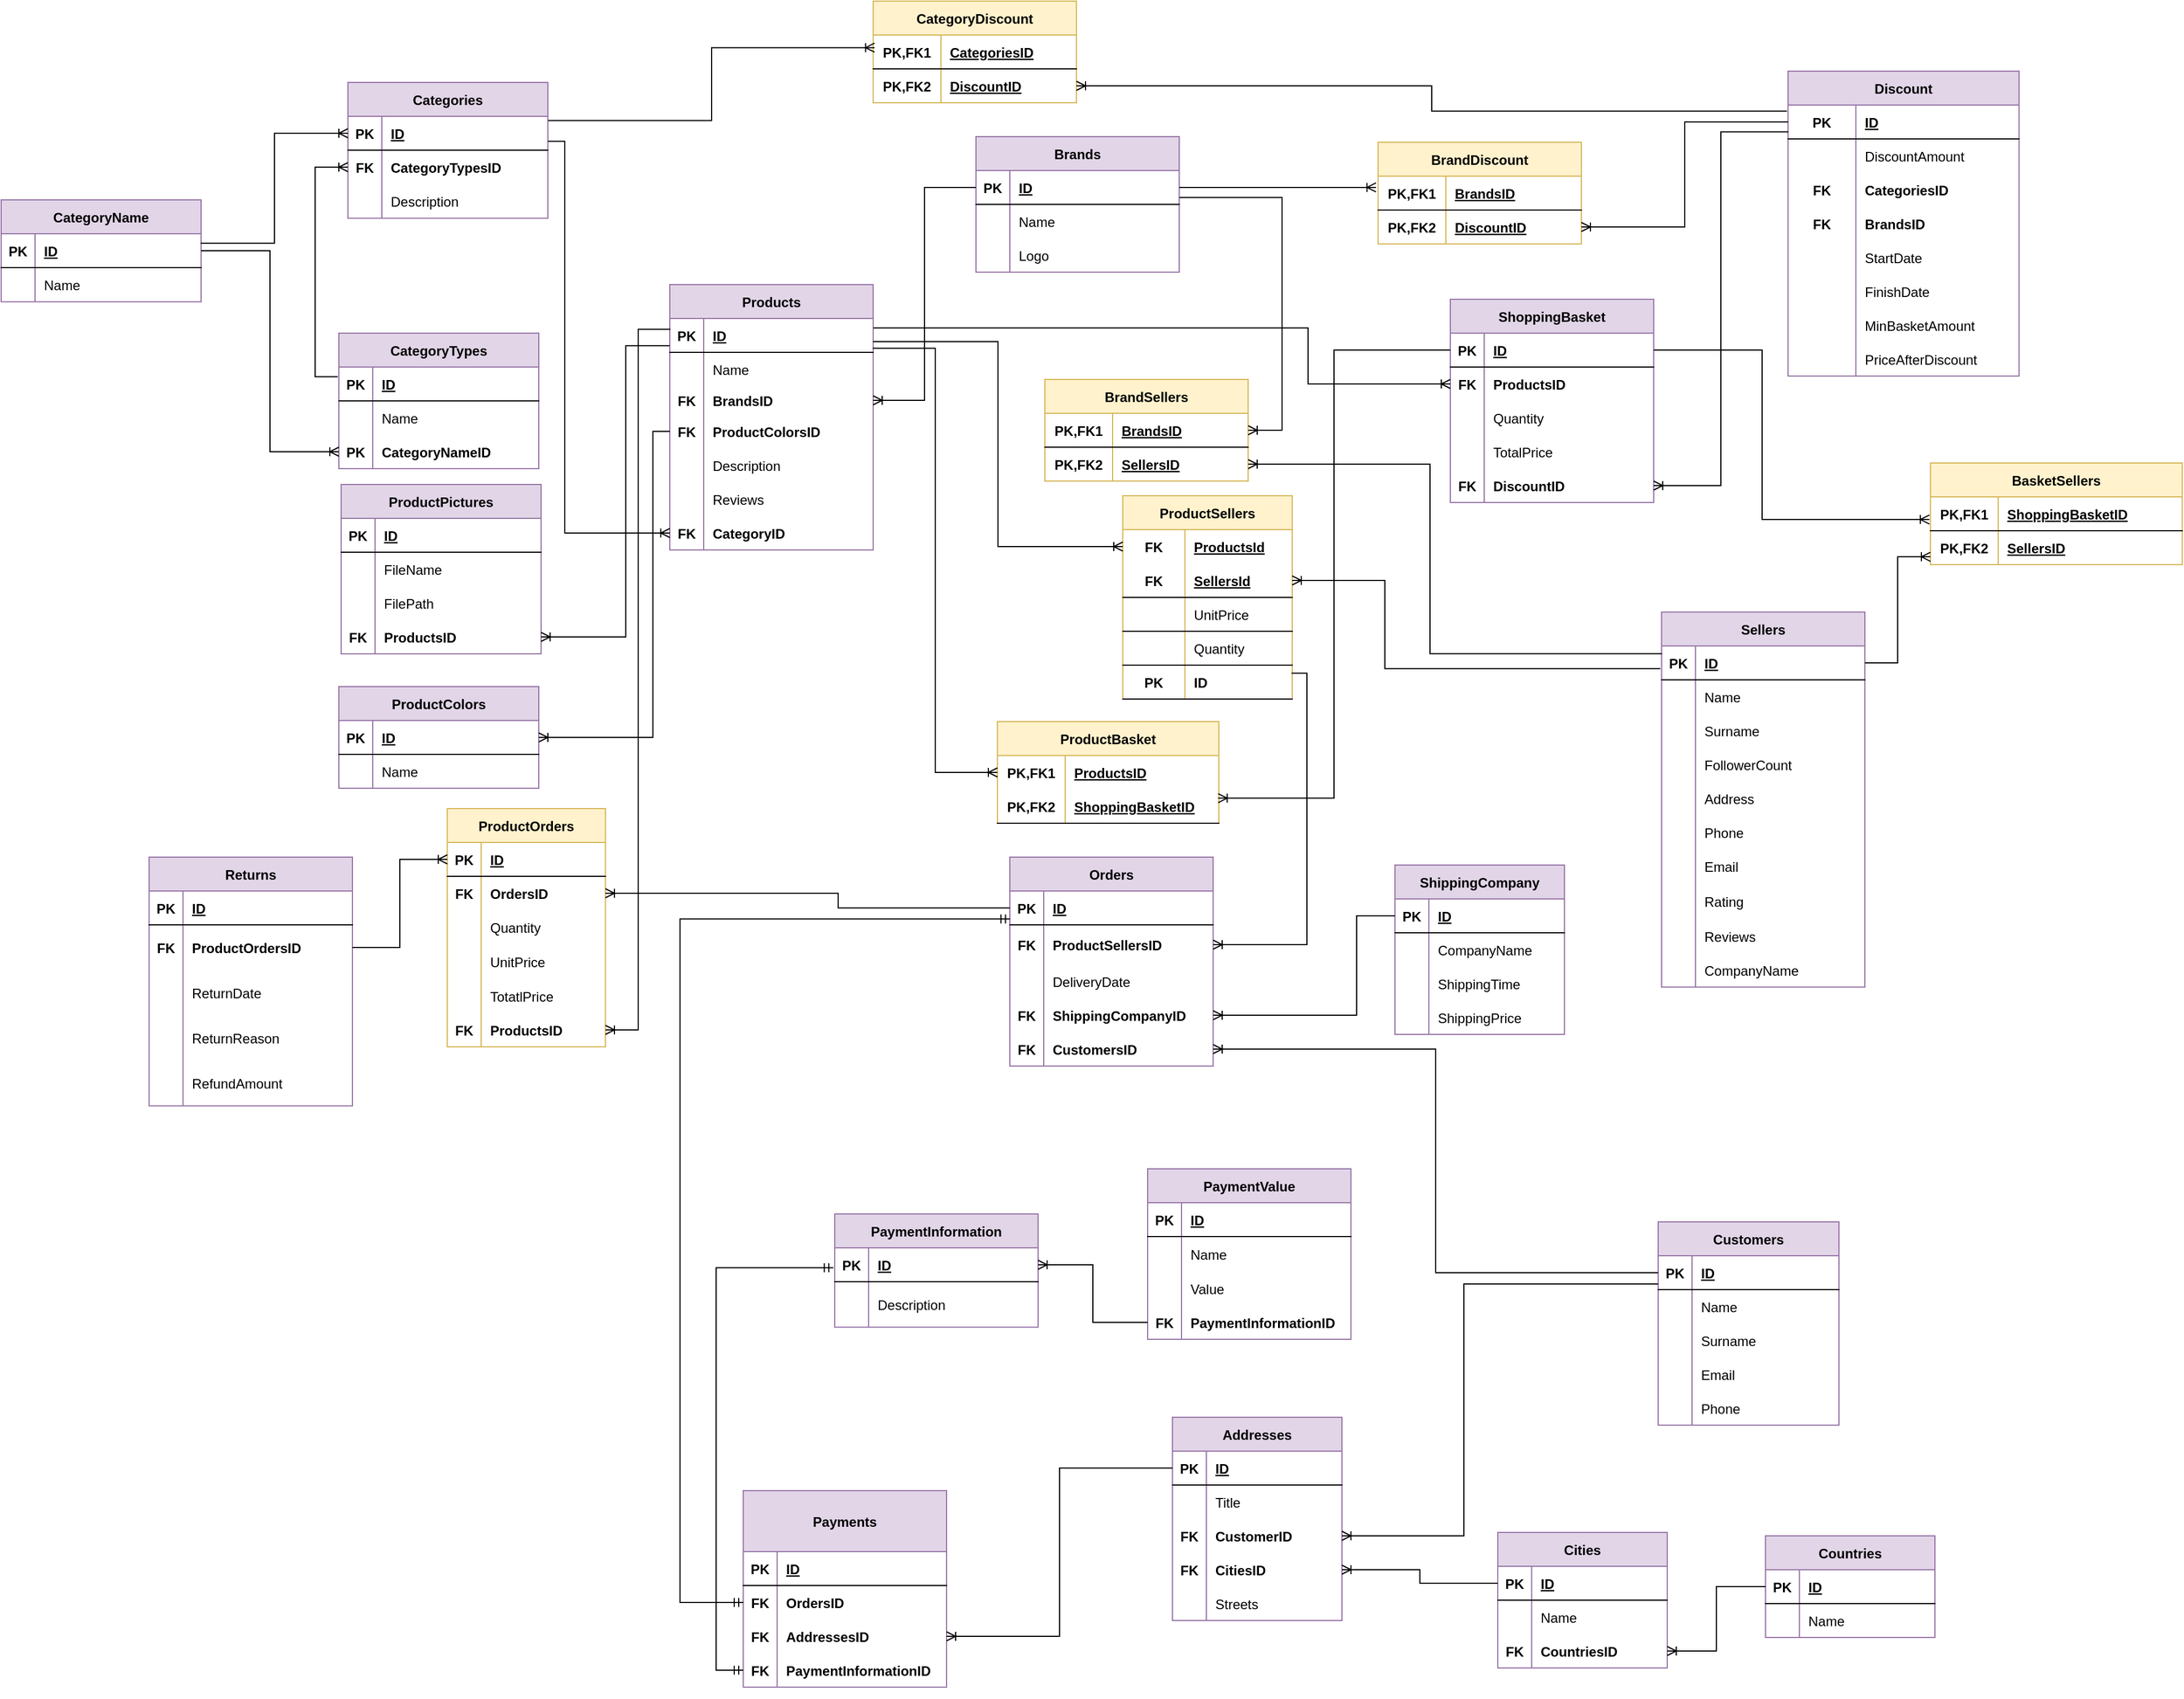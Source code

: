 <mxfile version="20.6.0" type="github">
  <diagram id="R2lEEEUBdFMjLlhIrx00" name="Page-1">
    <mxGraphModel dx="1511" dy="784" grid="0" gridSize="10" guides="1" tooltips="1" connect="1" arrows="1" fold="1" page="1" pageScale="1" pageWidth="2336" pageHeight="1654" math="0" shadow="0" extFonts="Permanent Marker^https://fonts.googleapis.com/css?family=Permanent+Marker">
      <root>
        <mxCell id="0" />
        <mxCell id="1" parent="0" />
        <mxCell id="csQQUcHGZI6YNuuq703k-1" value="Products" style="shape=table;startSize=30;container=1;collapsible=1;childLayout=tableLayout;fixedRows=1;rowLines=0;fontStyle=1;align=center;resizeLast=1;fillColor=#e1d5e7;strokeColor=#9673a6;" parent="1" vertex="1">
          <mxGeometry x="601" y="261" width="180" height="235" as="geometry" />
        </mxCell>
        <mxCell id="csQQUcHGZI6YNuuq703k-2" value="" style="shape=tableRow;horizontal=0;startSize=0;swimlaneHead=0;swimlaneBody=0;fillColor=none;collapsible=0;dropTarget=0;points=[[0,0.5],[1,0.5]];portConstraint=eastwest;top=0;left=0;right=0;bottom=1;" parent="csQQUcHGZI6YNuuq703k-1" vertex="1">
          <mxGeometry y="30" width="180" height="30" as="geometry" />
        </mxCell>
        <mxCell id="csQQUcHGZI6YNuuq703k-3" value="PK" style="shape=partialRectangle;connectable=0;fillColor=none;top=0;left=0;bottom=0;right=0;fontStyle=1;overflow=hidden;" parent="csQQUcHGZI6YNuuq703k-2" vertex="1">
          <mxGeometry width="30" height="30" as="geometry">
            <mxRectangle width="30" height="30" as="alternateBounds" />
          </mxGeometry>
        </mxCell>
        <mxCell id="csQQUcHGZI6YNuuq703k-4" value="ID" style="shape=partialRectangle;connectable=0;fillColor=none;top=0;left=0;bottom=0;right=0;align=left;spacingLeft=6;fontStyle=5;overflow=hidden;" parent="csQQUcHGZI6YNuuq703k-2" vertex="1">
          <mxGeometry x="30" width="150" height="30" as="geometry">
            <mxRectangle width="150" height="30" as="alternateBounds" />
          </mxGeometry>
        </mxCell>
        <mxCell id="csQQUcHGZI6YNuuq703k-5" value="" style="shape=tableRow;horizontal=0;startSize=0;swimlaneHead=0;swimlaneBody=0;fillColor=none;collapsible=0;dropTarget=0;points=[[0,0.5],[1,0.5]];portConstraint=eastwest;top=0;left=0;right=0;bottom=0;" parent="csQQUcHGZI6YNuuq703k-1" vertex="1">
          <mxGeometry y="60" width="180" height="30" as="geometry" />
        </mxCell>
        <mxCell id="csQQUcHGZI6YNuuq703k-6" value="" style="shape=partialRectangle;connectable=0;fillColor=none;top=0;left=0;bottom=0;right=0;editable=1;overflow=hidden;" parent="csQQUcHGZI6YNuuq703k-5" vertex="1">
          <mxGeometry width="30" height="30" as="geometry">
            <mxRectangle width="30" height="30" as="alternateBounds" />
          </mxGeometry>
        </mxCell>
        <mxCell id="csQQUcHGZI6YNuuq703k-7" value="Name" style="shape=partialRectangle;connectable=0;fillColor=none;top=0;left=0;bottom=0;right=0;align=left;spacingLeft=6;overflow=hidden;" parent="csQQUcHGZI6YNuuq703k-5" vertex="1">
          <mxGeometry x="30" width="150" height="30" as="geometry">
            <mxRectangle width="150" height="30" as="alternateBounds" />
          </mxGeometry>
        </mxCell>
        <mxCell id="csQQUcHGZI6YNuuq703k-8" value="" style="shape=tableRow;horizontal=0;startSize=0;swimlaneHead=0;swimlaneBody=0;fillColor=none;collapsible=0;dropTarget=0;points=[[0,0.5],[1,0.5]];portConstraint=eastwest;top=0;left=0;right=0;bottom=0;" parent="csQQUcHGZI6YNuuq703k-1" vertex="1">
          <mxGeometry y="90" width="180" height="25" as="geometry" />
        </mxCell>
        <mxCell id="csQQUcHGZI6YNuuq703k-9" value="FK" style="shape=partialRectangle;connectable=0;fillColor=none;top=0;left=0;bottom=0;right=0;editable=1;overflow=hidden;fontStyle=1" parent="csQQUcHGZI6YNuuq703k-8" vertex="1">
          <mxGeometry width="30" height="25" as="geometry">
            <mxRectangle width="30" height="25" as="alternateBounds" />
          </mxGeometry>
        </mxCell>
        <mxCell id="csQQUcHGZI6YNuuq703k-10" value="BrandsID" style="shape=partialRectangle;connectable=0;fillColor=none;top=0;left=0;bottom=0;right=0;align=left;spacingLeft=6;overflow=hidden;fontStyle=1" parent="csQQUcHGZI6YNuuq703k-8" vertex="1">
          <mxGeometry x="30" width="150" height="25" as="geometry">
            <mxRectangle width="150" height="25" as="alternateBounds" />
          </mxGeometry>
        </mxCell>
        <mxCell id="csQQUcHGZI6YNuuq703k-11" value="" style="shape=tableRow;horizontal=0;startSize=0;swimlaneHead=0;swimlaneBody=0;fillColor=none;collapsible=0;dropTarget=0;points=[[0,0.5],[1,0.5]];portConstraint=eastwest;top=0;left=0;right=0;bottom=0;" parent="csQQUcHGZI6YNuuq703k-1" vertex="1">
          <mxGeometry y="115" width="180" height="30" as="geometry" />
        </mxCell>
        <mxCell id="csQQUcHGZI6YNuuq703k-12" value="FK" style="shape=partialRectangle;connectable=0;fillColor=none;top=0;left=0;bottom=0;right=0;editable=1;overflow=hidden;fontStyle=1" parent="csQQUcHGZI6YNuuq703k-11" vertex="1">
          <mxGeometry width="30" height="30" as="geometry">
            <mxRectangle width="30" height="30" as="alternateBounds" />
          </mxGeometry>
        </mxCell>
        <mxCell id="csQQUcHGZI6YNuuq703k-13" value="ProductColorsID" style="shape=partialRectangle;connectable=0;fillColor=none;top=0;left=0;bottom=0;right=0;align=left;spacingLeft=6;overflow=hidden;fontStyle=1" parent="csQQUcHGZI6YNuuq703k-11" vertex="1">
          <mxGeometry x="30" width="150" height="30" as="geometry">
            <mxRectangle width="150" height="30" as="alternateBounds" />
          </mxGeometry>
        </mxCell>
        <mxCell id="csQQUcHGZI6YNuuq703k-14" value="" style="shape=tableRow;horizontal=0;startSize=0;swimlaneHead=0;swimlaneBody=0;fillColor=none;collapsible=0;dropTarget=0;points=[[0,0.5],[1,0.5]];portConstraint=eastwest;top=0;left=0;right=0;bottom=0;" parent="csQQUcHGZI6YNuuq703k-1" vertex="1">
          <mxGeometry y="145" width="180" height="30" as="geometry" />
        </mxCell>
        <mxCell id="csQQUcHGZI6YNuuq703k-15" value="" style="shape=partialRectangle;connectable=0;fillColor=none;top=0;left=0;bottom=0;right=0;editable=1;overflow=hidden;fontStyle=1" parent="csQQUcHGZI6YNuuq703k-14" vertex="1">
          <mxGeometry width="30" height="30" as="geometry">
            <mxRectangle width="30" height="30" as="alternateBounds" />
          </mxGeometry>
        </mxCell>
        <mxCell id="csQQUcHGZI6YNuuq703k-16" value="Description" style="shape=partialRectangle;connectable=0;fillColor=none;top=0;left=0;bottom=0;right=0;align=left;spacingLeft=6;overflow=hidden;fontStyle=0" parent="csQQUcHGZI6YNuuq703k-14" vertex="1">
          <mxGeometry x="30" width="150" height="30" as="geometry">
            <mxRectangle width="150" height="30" as="alternateBounds" />
          </mxGeometry>
        </mxCell>
        <mxCell id="csQQUcHGZI6YNuuq703k-20" value="" style="shape=tableRow;horizontal=0;startSize=0;swimlaneHead=0;swimlaneBody=0;fillColor=none;collapsible=0;dropTarget=0;points=[[0,0.5],[1,0.5]];portConstraint=eastwest;top=0;left=0;right=0;bottom=0;" parent="csQQUcHGZI6YNuuq703k-1" vertex="1">
          <mxGeometry y="175" width="180" height="30" as="geometry" />
        </mxCell>
        <mxCell id="csQQUcHGZI6YNuuq703k-21" value="" style="shape=partialRectangle;connectable=0;fillColor=none;top=0;left=0;bottom=0;right=0;editable=1;overflow=hidden;fontStyle=1" parent="csQQUcHGZI6YNuuq703k-20" vertex="1">
          <mxGeometry width="30" height="30" as="geometry">
            <mxRectangle width="30" height="30" as="alternateBounds" />
          </mxGeometry>
        </mxCell>
        <mxCell id="csQQUcHGZI6YNuuq703k-22" value="Reviews" style="shape=partialRectangle;connectable=0;fillColor=none;top=0;left=0;bottom=0;right=0;align=left;spacingLeft=6;overflow=hidden;fontStyle=0" parent="csQQUcHGZI6YNuuq703k-20" vertex="1">
          <mxGeometry x="30" width="150" height="30" as="geometry">
            <mxRectangle width="150" height="30" as="alternateBounds" />
          </mxGeometry>
        </mxCell>
        <mxCell id="csQQUcHGZI6YNuuq703k-23" value="" style="shape=tableRow;horizontal=0;startSize=0;swimlaneHead=0;swimlaneBody=0;fillColor=none;collapsible=0;dropTarget=0;points=[[0,0.5],[1,0.5]];portConstraint=eastwest;top=0;left=0;right=0;bottom=0;" parent="csQQUcHGZI6YNuuq703k-1" vertex="1">
          <mxGeometry y="205" width="180" height="30" as="geometry" />
        </mxCell>
        <mxCell id="csQQUcHGZI6YNuuq703k-24" value="FK" style="shape=partialRectangle;connectable=0;fillColor=none;top=0;left=0;bottom=0;right=0;editable=1;overflow=hidden;fontStyle=1" parent="csQQUcHGZI6YNuuq703k-23" vertex="1">
          <mxGeometry width="30" height="30" as="geometry">
            <mxRectangle width="30" height="30" as="alternateBounds" />
          </mxGeometry>
        </mxCell>
        <mxCell id="csQQUcHGZI6YNuuq703k-25" value="CategoryID" style="shape=partialRectangle;connectable=0;fillColor=none;top=0;left=0;bottom=0;right=0;align=left;spacingLeft=6;overflow=hidden;fontStyle=1" parent="csQQUcHGZI6YNuuq703k-23" vertex="1">
          <mxGeometry x="30" width="150" height="30" as="geometry">
            <mxRectangle width="150" height="30" as="alternateBounds" />
          </mxGeometry>
        </mxCell>
        <mxCell id="csQQUcHGZI6YNuuq703k-35" value="Categories" style="shape=table;startSize=30;container=1;collapsible=1;childLayout=tableLayout;fixedRows=1;rowLines=0;fontStyle=1;align=center;resizeLast=1;fillColor=#e1d5e7;strokeColor=#9673a6;" parent="1" vertex="1">
          <mxGeometry x="316" y="82" width="177" height="120.25" as="geometry" />
        </mxCell>
        <mxCell id="csQQUcHGZI6YNuuq703k-36" value="" style="shape=tableRow;horizontal=0;startSize=0;swimlaneHead=0;swimlaneBody=0;fillColor=none;collapsible=0;dropTarget=0;points=[[0,0.5],[1,0.5]];portConstraint=eastwest;top=0;left=0;right=0;bottom=1;" parent="csQQUcHGZI6YNuuq703k-35" vertex="1">
          <mxGeometry y="30" width="177" height="30" as="geometry" />
        </mxCell>
        <mxCell id="csQQUcHGZI6YNuuq703k-37" value="PK" style="shape=partialRectangle;connectable=0;fillColor=none;top=0;left=0;bottom=0;right=0;fontStyle=1;overflow=hidden;" parent="csQQUcHGZI6YNuuq703k-36" vertex="1">
          <mxGeometry width="30" height="30" as="geometry">
            <mxRectangle width="30" height="30" as="alternateBounds" />
          </mxGeometry>
        </mxCell>
        <mxCell id="csQQUcHGZI6YNuuq703k-38" value="ID" style="shape=partialRectangle;connectable=0;fillColor=none;top=0;left=0;bottom=0;right=0;align=left;spacingLeft=6;fontStyle=5;overflow=hidden;" parent="csQQUcHGZI6YNuuq703k-36" vertex="1">
          <mxGeometry x="30" width="147" height="30" as="geometry">
            <mxRectangle width="147" height="30" as="alternateBounds" />
          </mxGeometry>
        </mxCell>
        <mxCell id="csQQUcHGZI6YNuuq703k-39" value="" style="shape=tableRow;horizontal=0;startSize=0;swimlaneHead=0;swimlaneBody=0;fillColor=none;collapsible=0;dropTarget=0;points=[[0,0.5],[1,0.5]];portConstraint=eastwest;top=0;left=0;right=0;bottom=0;" parent="csQQUcHGZI6YNuuq703k-35" vertex="1">
          <mxGeometry y="60" width="177" height="30" as="geometry" />
        </mxCell>
        <mxCell id="csQQUcHGZI6YNuuq703k-40" value="FK" style="shape=partialRectangle;connectable=0;fillColor=none;top=0;left=0;bottom=0;right=0;editable=1;overflow=hidden;fontStyle=1" parent="csQQUcHGZI6YNuuq703k-39" vertex="1">
          <mxGeometry width="30" height="30" as="geometry">
            <mxRectangle width="30" height="30" as="alternateBounds" />
          </mxGeometry>
        </mxCell>
        <mxCell id="csQQUcHGZI6YNuuq703k-41" value="CategoryTypesID" style="shape=partialRectangle;connectable=0;fillColor=none;top=0;left=0;bottom=0;right=0;align=left;spacingLeft=6;overflow=hidden;fontStyle=1" parent="csQQUcHGZI6YNuuq703k-39" vertex="1">
          <mxGeometry x="30" width="147" height="30" as="geometry">
            <mxRectangle width="147" height="30" as="alternateBounds" />
          </mxGeometry>
        </mxCell>
        <mxCell id="csQQUcHGZI6YNuuq703k-45" value="" style="shape=tableRow;horizontal=0;startSize=0;swimlaneHead=0;swimlaneBody=0;fillColor=none;collapsible=0;dropTarget=0;points=[[0,0.5],[1,0.5]];portConstraint=eastwest;top=0;left=0;right=0;bottom=0;" parent="csQQUcHGZI6YNuuq703k-35" vertex="1">
          <mxGeometry y="90" width="177" height="30" as="geometry" />
        </mxCell>
        <mxCell id="csQQUcHGZI6YNuuq703k-46" value="" style="shape=partialRectangle;connectable=0;fillColor=none;top=0;left=0;bottom=0;right=0;editable=1;overflow=hidden;" parent="csQQUcHGZI6YNuuq703k-45" vertex="1">
          <mxGeometry width="30" height="30" as="geometry">
            <mxRectangle width="30" height="30" as="alternateBounds" />
          </mxGeometry>
        </mxCell>
        <mxCell id="csQQUcHGZI6YNuuq703k-47" value="Description" style="shape=partialRectangle;connectable=0;fillColor=none;top=0;left=0;bottom=0;right=0;align=left;spacingLeft=6;overflow=hidden;" parent="csQQUcHGZI6YNuuq703k-45" vertex="1">
          <mxGeometry x="30" width="147" height="30" as="geometry">
            <mxRectangle width="147" height="30" as="alternateBounds" />
          </mxGeometry>
        </mxCell>
        <mxCell id="csQQUcHGZI6YNuuq703k-73" value="Customers" style="shape=table;startSize=30;container=1;collapsible=1;childLayout=tableLayout;fixedRows=1;rowLines=0;fontStyle=1;align=center;resizeLast=1;fillColor=#e1d5e7;strokeColor=#9673a6;" parent="1" vertex="1">
          <mxGeometry x="1476" y="1091" width="160" height="180" as="geometry" />
        </mxCell>
        <mxCell id="csQQUcHGZI6YNuuq703k-74" value="" style="shape=tableRow;horizontal=0;startSize=0;swimlaneHead=0;swimlaneBody=0;fillColor=none;collapsible=0;dropTarget=0;points=[[0,0.5],[1,0.5]];portConstraint=eastwest;top=0;left=0;right=0;bottom=1;" parent="csQQUcHGZI6YNuuq703k-73" vertex="1">
          <mxGeometry y="30" width="160" height="30" as="geometry" />
        </mxCell>
        <mxCell id="csQQUcHGZI6YNuuq703k-75" value="PK" style="shape=partialRectangle;connectable=0;fillColor=none;top=0;left=0;bottom=0;right=0;fontStyle=1;overflow=hidden;" parent="csQQUcHGZI6YNuuq703k-74" vertex="1">
          <mxGeometry width="30" height="30" as="geometry">
            <mxRectangle width="30" height="30" as="alternateBounds" />
          </mxGeometry>
        </mxCell>
        <mxCell id="csQQUcHGZI6YNuuq703k-76" value="ID" style="shape=partialRectangle;connectable=0;fillColor=none;top=0;left=0;bottom=0;right=0;align=left;spacingLeft=6;fontStyle=5;overflow=hidden;" parent="csQQUcHGZI6YNuuq703k-74" vertex="1">
          <mxGeometry x="30" width="130" height="30" as="geometry">
            <mxRectangle width="130" height="30" as="alternateBounds" />
          </mxGeometry>
        </mxCell>
        <mxCell id="csQQUcHGZI6YNuuq703k-77" value="" style="shape=tableRow;horizontal=0;startSize=0;swimlaneHead=0;swimlaneBody=0;fillColor=none;collapsible=0;dropTarget=0;points=[[0,0.5],[1,0.5]];portConstraint=eastwest;top=0;left=0;right=0;bottom=0;" parent="csQQUcHGZI6YNuuq703k-73" vertex="1">
          <mxGeometry y="60" width="160" height="30" as="geometry" />
        </mxCell>
        <mxCell id="csQQUcHGZI6YNuuq703k-78" value="" style="shape=partialRectangle;connectable=0;fillColor=none;top=0;left=0;bottom=0;right=0;editable=1;overflow=hidden;" parent="csQQUcHGZI6YNuuq703k-77" vertex="1">
          <mxGeometry width="30" height="30" as="geometry">
            <mxRectangle width="30" height="30" as="alternateBounds" />
          </mxGeometry>
        </mxCell>
        <mxCell id="csQQUcHGZI6YNuuq703k-79" value="Name" style="shape=partialRectangle;connectable=0;fillColor=none;top=0;left=0;bottom=0;right=0;align=left;spacingLeft=6;overflow=hidden;" parent="csQQUcHGZI6YNuuq703k-77" vertex="1">
          <mxGeometry x="30" width="130" height="30" as="geometry">
            <mxRectangle width="130" height="30" as="alternateBounds" />
          </mxGeometry>
        </mxCell>
        <mxCell id="csQQUcHGZI6YNuuq703k-80" value="" style="shape=tableRow;horizontal=0;startSize=0;swimlaneHead=0;swimlaneBody=0;fillColor=none;collapsible=0;dropTarget=0;points=[[0,0.5],[1,0.5]];portConstraint=eastwest;top=0;left=0;right=0;bottom=0;" parent="csQQUcHGZI6YNuuq703k-73" vertex="1">
          <mxGeometry y="90" width="160" height="30" as="geometry" />
        </mxCell>
        <mxCell id="csQQUcHGZI6YNuuq703k-81" value="" style="shape=partialRectangle;connectable=0;fillColor=none;top=0;left=0;bottom=0;right=0;editable=1;overflow=hidden;" parent="csQQUcHGZI6YNuuq703k-80" vertex="1">
          <mxGeometry width="30" height="30" as="geometry">
            <mxRectangle width="30" height="30" as="alternateBounds" />
          </mxGeometry>
        </mxCell>
        <mxCell id="csQQUcHGZI6YNuuq703k-82" value="Surname" style="shape=partialRectangle;connectable=0;fillColor=none;top=0;left=0;bottom=0;right=0;align=left;spacingLeft=6;overflow=hidden;" parent="csQQUcHGZI6YNuuq703k-80" vertex="1">
          <mxGeometry x="30" width="130" height="30" as="geometry">
            <mxRectangle width="130" height="30" as="alternateBounds" />
          </mxGeometry>
        </mxCell>
        <mxCell id="csQQUcHGZI6YNuuq703k-83" value="" style="shape=tableRow;horizontal=0;startSize=0;swimlaneHead=0;swimlaneBody=0;fillColor=none;collapsible=0;dropTarget=0;points=[[0,0.5],[1,0.5]];portConstraint=eastwest;top=0;left=0;right=0;bottom=0;" parent="csQQUcHGZI6YNuuq703k-73" vertex="1">
          <mxGeometry y="120" width="160" height="30" as="geometry" />
        </mxCell>
        <mxCell id="csQQUcHGZI6YNuuq703k-84" value="" style="shape=partialRectangle;connectable=0;fillColor=none;top=0;left=0;bottom=0;right=0;editable=1;overflow=hidden;" parent="csQQUcHGZI6YNuuq703k-83" vertex="1">
          <mxGeometry width="30" height="30" as="geometry">
            <mxRectangle width="30" height="30" as="alternateBounds" />
          </mxGeometry>
        </mxCell>
        <mxCell id="csQQUcHGZI6YNuuq703k-85" value="Email" style="shape=partialRectangle;connectable=0;fillColor=none;top=0;left=0;bottom=0;right=0;align=left;spacingLeft=6;overflow=hidden;" parent="csQQUcHGZI6YNuuq703k-83" vertex="1">
          <mxGeometry x="30" width="130" height="30" as="geometry">
            <mxRectangle width="130" height="30" as="alternateBounds" />
          </mxGeometry>
        </mxCell>
        <mxCell id="csQQUcHGZI6YNuuq703k-86" value="" style="shape=tableRow;horizontal=0;startSize=0;swimlaneHead=0;swimlaneBody=0;fillColor=none;collapsible=0;dropTarget=0;points=[[0,0.5],[1,0.5]];portConstraint=eastwest;top=0;left=0;right=0;bottom=0;" parent="csQQUcHGZI6YNuuq703k-73" vertex="1">
          <mxGeometry y="150" width="160" height="30" as="geometry" />
        </mxCell>
        <mxCell id="csQQUcHGZI6YNuuq703k-87" value="" style="shape=partialRectangle;connectable=0;fillColor=none;top=0;left=0;bottom=0;right=0;editable=1;overflow=hidden;" parent="csQQUcHGZI6YNuuq703k-86" vertex="1">
          <mxGeometry width="30" height="30" as="geometry">
            <mxRectangle width="30" height="30" as="alternateBounds" />
          </mxGeometry>
        </mxCell>
        <mxCell id="csQQUcHGZI6YNuuq703k-88" value="Phone" style="shape=partialRectangle;connectable=0;fillColor=none;top=0;left=0;bottom=0;right=0;align=left;spacingLeft=6;overflow=hidden;" parent="csQQUcHGZI6YNuuq703k-86" vertex="1">
          <mxGeometry x="30" width="130" height="30" as="geometry">
            <mxRectangle width="130" height="30" as="alternateBounds" />
          </mxGeometry>
        </mxCell>
        <mxCell id="csQQUcHGZI6YNuuq703k-89" value="Addresses" style="shape=table;startSize=30;container=1;collapsible=1;childLayout=tableLayout;fixedRows=1;rowLines=0;fontStyle=1;align=center;resizeLast=1;fillColor=#e1d5e7;strokeColor=#9673a6;" parent="1" vertex="1">
          <mxGeometry x="1046" y="1264" width="150" height="180.043" as="geometry" />
        </mxCell>
        <mxCell id="csQQUcHGZI6YNuuq703k-90" value="" style="shape=tableRow;horizontal=0;startSize=0;swimlaneHead=0;swimlaneBody=0;fillColor=none;collapsible=0;dropTarget=0;points=[[0,0.5],[1,0.5]];portConstraint=eastwest;top=0;left=0;right=0;bottom=1;" parent="csQQUcHGZI6YNuuq703k-89" vertex="1">
          <mxGeometry y="30" width="150" height="30" as="geometry" />
        </mxCell>
        <mxCell id="csQQUcHGZI6YNuuq703k-91" value="PK" style="shape=partialRectangle;connectable=0;fillColor=none;top=0;left=0;bottom=0;right=0;fontStyle=1;overflow=hidden;" parent="csQQUcHGZI6YNuuq703k-90" vertex="1">
          <mxGeometry width="30" height="30" as="geometry">
            <mxRectangle width="30" height="30" as="alternateBounds" />
          </mxGeometry>
        </mxCell>
        <mxCell id="csQQUcHGZI6YNuuq703k-92" value="ID" style="shape=partialRectangle;connectable=0;fillColor=none;top=0;left=0;bottom=0;right=0;align=left;spacingLeft=6;fontStyle=5;overflow=hidden;" parent="csQQUcHGZI6YNuuq703k-90" vertex="1">
          <mxGeometry x="30" width="120" height="30" as="geometry">
            <mxRectangle width="120" height="30" as="alternateBounds" />
          </mxGeometry>
        </mxCell>
        <mxCell id="csQQUcHGZI6YNuuq703k-93" value="" style="shape=tableRow;horizontal=0;startSize=0;swimlaneHead=0;swimlaneBody=0;fillColor=none;collapsible=0;dropTarget=0;points=[[0,0.5],[1,0.5]];portConstraint=eastwest;top=0;left=0;right=0;bottom=0;" parent="csQQUcHGZI6YNuuq703k-89" vertex="1">
          <mxGeometry y="60" width="150" height="30" as="geometry" />
        </mxCell>
        <mxCell id="csQQUcHGZI6YNuuq703k-94" value="" style="shape=partialRectangle;connectable=0;fillColor=none;top=0;left=0;bottom=0;right=0;editable=1;overflow=hidden;" parent="csQQUcHGZI6YNuuq703k-93" vertex="1">
          <mxGeometry width="30" height="30" as="geometry">
            <mxRectangle width="30" height="30" as="alternateBounds" />
          </mxGeometry>
        </mxCell>
        <mxCell id="csQQUcHGZI6YNuuq703k-95" value="Title" style="shape=partialRectangle;connectable=0;fillColor=none;top=0;left=0;bottom=0;right=0;align=left;spacingLeft=6;overflow=hidden;" parent="csQQUcHGZI6YNuuq703k-93" vertex="1">
          <mxGeometry x="30" width="120" height="30" as="geometry">
            <mxRectangle width="120" height="30" as="alternateBounds" />
          </mxGeometry>
        </mxCell>
        <mxCell id="csQQUcHGZI6YNuuq703k-96" value="" style="shape=tableRow;horizontal=0;startSize=0;swimlaneHead=0;swimlaneBody=0;fillColor=none;collapsible=0;dropTarget=0;points=[[0,0.5],[1,0.5]];portConstraint=eastwest;top=0;left=0;right=0;bottom=0;" parent="csQQUcHGZI6YNuuq703k-89" vertex="1">
          <mxGeometry y="90" width="150" height="30" as="geometry" />
        </mxCell>
        <mxCell id="csQQUcHGZI6YNuuq703k-97" value="FK" style="shape=partialRectangle;connectable=0;fillColor=none;top=0;left=0;bottom=0;right=0;editable=1;overflow=hidden;fontStyle=1" parent="csQQUcHGZI6YNuuq703k-96" vertex="1">
          <mxGeometry width="30" height="30" as="geometry">
            <mxRectangle width="30" height="30" as="alternateBounds" />
          </mxGeometry>
        </mxCell>
        <mxCell id="csQQUcHGZI6YNuuq703k-98" value="CustomerID" style="shape=partialRectangle;connectable=0;fillColor=none;top=0;left=0;bottom=0;right=0;align=left;spacingLeft=6;overflow=hidden;fontStyle=1" parent="csQQUcHGZI6YNuuq703k-96" vertex="1">
          <mxGeometry x="30" width="120" height="30" as="geometry">
            <mxRectangle width="120" height="30" as="alternateBounds" />
          </mxGeometry>
        </mxCell>
        <mxCell id="csQQUcHGZI6YNuuq703k-105" value="" style="shape=tableRow;horizontal=0;startSize=0;swimlaneHead=0;swimlaneBody=0;fillColor=none;collapsible=0;dropTarget=0;points=[[0,0.5],[1,0.5]];portConstraint=eastwest;top=0;left=0;right=0;bottom=0;" parent="csQQUcHGZI6YNuuq703k-89" vertex="1">
          <mxGeometry y="120" width="150" height="30" as="geometry" />
        </mxCell>
        <mxCell id="csQQUcHGZI6YNuuq703k-106" value="FK" style="shape=partialRectangle;connectable=0;fillColor=none;top=0;left=0;bottom=0;right=0;editable=1;overflow=hidden;fontStyle=1" parent="csQQUcHGZI6YNuuq703k-105" vertex="1">
          <mxGeometry width="30" height="30" as="geometry">
            <mxRectangle width="30" height="30" as="alternateBounds" />
          </mxGeometry>
        </mxCell>
        <mxCell id="csQQUcHGZI6YNuuq703k-107" value="CitiesID" style="shape=partialRectangle;connectable=0;fillColor=none;top=0;left=0;bottom=0;right=0;align=left;spacingLeft=6;overflow=hidden;fontStyle=1" parent="csQQUcHGZI6YNuuq703k-105" vertex="1">
          <mxGeometry x="30" width="120" height="30" as="geometry">
            <mxRectangle width="120" height="30" as="alternateBounds" />
          </mxGeometry>
        </mxCell>
        <mxCell id="csQQUcHGZI6YNuuq703k-117" style="edgeStyle=orthogonalEdgeStyle;rounded=0;orthogonalLoop=1;jettySize=auto;html=1;exitX=1;exitY=0.5;exitDx=0;exitDy=0;" parent="csQQUcHGZI6YNuuq703k-89" edge="1">
          <mxGeometry relative="1" as="geometry">
            <mxPoint x="150" y="135" as="sourcePoint" />
            <mxPoint x="150" y="135" as="targetPoint" />
          </mxGeometry>
        </mxCell>
        <mxCell id="RN4UpPPNLmfyRje0rXMs-146" value="" style="shape=tableRow;horizontal=0;startSize=0;swimlaneHead=0;swimlaneBody=0;fillColor=none;collapsible=0;dropTarget=0;points=[[0,0.5],[1,0.5]];portConstraint=eastwest;top=0;left=0;right=0;bottom=0;" parent="csQQUcHGZI6YNuuq703k-89" vertex="1">
          <mxGeometry y="150" width="150" height="30" as="geometry" />
        </mxCell>
        <mxCell id="RN4UpPPNLmfyRje0rXMs-147" value="" style="shape=partialRectangle;connectable=0;fillColor=none;top=0;left=0;bottom=0;right=0;editable=1;overflow=hidden;fontStyle=1" parent="RN4UpPPNLmfyRje0rXMs-146" vertex="1">
          <mxGeometry width="30" height="30" as="geometry">
            <mxRectangle width="30" height="30" as="alternateBounds" />
          </mxGeometry>
        </mxCell>
        <mxCell id="RN4UpPPNLmfyRje0rXMs-148" value="Streets" style="shape=partialRectangle;connectable=0;fillColor=none;top=0;left=0;bottom=0;right=0;align=left;spacingLeft=6;overflow=hidden;fontStyle=0" parent="RN4UpPPNLmfyRje0rXMs-146" vertex="1">
          <mxGeometry x="30" width="120" height="30" as="geometry">
            <mxRectangle width="120" height="30" as="alternateBounds" />
          </mxGeometry>
        </mxCell>
        <mxCell id="csQQUcHGZI6YNuuq703k-121" value="Orders" style="shape=table;startSize=30;container=1;collapsible=1;childLayout=tableLayout;fixedRows=1;rowLines=0;fontStyle=1;align=center;resizeLast=1;fillColor=#e1d5e7;strokeColor=#9673a6;" parent="1" vertex="1">
          <mxGeometry x="902" y="768" width="180" height="185" as="geometry" />
        </mxCell>
        <mxCell id="csQQUcHGZI6YNuuq703k-122" value="" style="shape=tableRow;horizontal=0;startSize=0;swimlaneHead=0;swimlaneBody=0;fillColor=none;collapsible=0;dropTarget=0;points=[[0,0.5],[1,0.5]];portConstraint=eastwest;top=0;left=0;right=0;bottom=1;" parent="csQQUcHGZI6YNuuq703k-121" vertex="1">
          <mxGeometry y="30" width="180" height="30" as="geometry" />
        </mxCell>
        <mxCell id="csQQUcHGZI6YNuuq703k-123" value="PK" style="shape=partialRectangle;connectable=0;fillColor=none;top=0;left=0;bottom=0;right=0;fontStyle=1;overflow=hidden;" parent="csQQUcHGZI6YNuuq703k-122" vertex="1">
          <mxGeometry width="30" height="30" as="geometry">
            <mxRectangle width="30" height="30" as="alternateBounds" />
          </mxGeometry>
        </mxCell>
        <mxCell id="csQQUcHGZI6YNuuq703k-124" value="ID" style="shape=partialRectangle;connectable=0;fillColor=none;top=0;left=0;bottom=0;right=0;align=left;spacingLeft=6;fontStyle=5;overflow=hidden;" parent="csQQUcHGZI6YNuuq703k-122" vertex="1">
          <mxGeometry x="30" width="150" height="30" as="geometry">
            <mxRectangle width="150" height="30" as="alternateBounds" />
          </mxGeometry>
        </mxCell>
        <mxCell id="csQQUcHGZI6YNuuq703k-128" value="" style="shape=tableRow;horizontal=0;startSize=0;swimlaneHead=0;swimlaneBody=0;fillColor=none;collapsible=0;dropTarget=0;points=[[0,0.5],[1,0.5]];portConstraint=eastwest;top=0;left=0;right=0;bottom=0;" parent="csQQUcHGZI6YNuuq703k-121" vertex="1">
          <mxGeometry y="60" width="180" height="35" as="geometry" />
        </mxCell>
        <mxCell id="csQQUcHGZI6YNuuq703k-129" value="FK" style="shape=partialRectangle;connectable=0;fillColor=none;top=0;left=0;bottom=0;right=0;editable=1;overflow=hidden;fontStyle=1" parent="csQQUcHGZI6YNuuq703k-128" vertex="1">
          <mxGeometry width="30" height="35" as="geometry">
            <mxRectangle width="30" height="35" as="alternateBounds" />
          </mxGeometry>
        </mxCell>
        <mxCell id="csQQUcHGZI6YNuuq703k-130" value="ProductSellersID" style="shape=partialRectangle;connectable=0;fillColor=none;top=0;left=0;bottom=0;right=0;align=left;spacingLeft=6;overflow=hidden;fontStyle=1" parent="csQQUcHGZI6YNuuq703k-128" vertex="1">
          <mxGeometry x="30" width="150" height="35" as="geometry">
            <mxRectangle width="150" height="35" as="alternateBounds" />
          </mxGeometry>
        </mxCell>
        <mxCell id="csQQUcHGZI6YNuuq703k-131" value="" style="shape=tableRow;horizontal=0;startSize=0;swimlaneHead=0;swimlaneBody=0;fillColor=none;collapsible=0;dropTarget=0;points=[[0,0.5],[1,0.5]];portConstraint=eastwest;top=0;left=0;right=0;bottom=0;" parent="csQQUcHGZI6YNuuq703k-121" vertex="1">
          <mxGeometry y="95" width="180" height="30" as="geometry" />
        </mxCell>
        <mxCell id="csQQUcHGZI6YNuuq703k-132" value="" style="shape=partialRectangle;connectable=0;fillColor=none;top=0;left=0;bottom=0;right=0;editable=1;overflow=hidden;" parent="csQQUcHGZI6YNuuq703k-131" vertex="1">
          <mxGeometry width="30" height="30" as="geometry">
            <mxRectangle width="30" height="30" as="alternateBounds" />
          </mxGeometry>
        </mxCell>
        <mxCell id="csQQUcHGZI6YNuuq703k-133" value="DeliveryDate" style="shape=partialRectangle;connectable=0;fillColor=none;top=0;left=0;bottom=0;right=0;align=left;spacingLeft=6;overflow=hidden;" parent="csQQUcHGZI6YNuuq703k-131" vertex="1">
          <mxGeometry x="30" width="150" height="30" as="geometry">
            <mxRectangle width="150" height="30" as="alternateBounds" />
          </mxGeometry>
        </mxCell>
        <mxCell id="csQQUcHGZI6YNuuq703k-134" value="" style="shape=tableRow;horizontal=0;startSize=0;swimlaneHead=0;swimlaneBody=0;fillColor=none;collapsible=0;dropTarget=0;points=[[0,0.5],[1,0.5]];portConstraint=eastwest;top=0;left=0;right=0;bottom=0;" parent="csQQUcHGZI6YNuuq703k-121" vertex="1">
          <mxGeometry y="125" width="180" height="30" as="geometry" />
        </mxCell>
        <mxCell id="csQQUcHGZI6YNuuq703k-135" value="FK" style="shape=partialRectangle;connectable=0;fillColor=none;top=0;left=0;bottom=0;right=0;editable=1;overflow=hidden;fontStyle=1" parent="csQQUcHGZI6YNuuq703k-134" vertex="1">
          <mxGeometry width="30" height="30" as="geometry">
            <mxRectangle width="30" height="30" as="alternateBounds" />
          </mxGeometry>
        </mxCell>
        <mxCell id="csQQUcHGZI6YNuuq703k-136" value="ShippingCompanyID" style="shape=partialRectangle;connectable=0;fillColor=none;top=0;left=0;bottom=0;right=0;align=left;spacingLeft=6;overflow=hidden;fontStyle=1" parent="csQQUcHGZI6YNuuq703k-134" vertex="1">
          <mxGeometry x="30" width="150" height="30" as="geometry">
            <mxRectangle width="150" height="30" as="alternateBounds" />
          </mxGeometry>
        </mxCell>
        <mxCell id="csQQUcHGZI6YNuuq703k-137" value="" style="shape=tableRow;horizontal=0;startSize=0;swimlaneHead=0;swimlaneBody=0;fillColor=none;collapsible=0;dropTarget=0;points=[[0,0.5],[1,0.5]];portConstraint=eastwest;top=0;left=0;right=0;bottom=0;" parent="csQQUcHGZI6YNuuq703k-121" vertex="1">
          <mxGeometry y="155" width="180" height="30" as="geometry" />
        </mxCell>
        <mxCell id="csQQUcHGZI6YNuuq703k-138" value="FK" style="shape=partialRectangle;connectable=0;fillColor=none;top=0;left=0;bottom=0;right=0;editable=1;overflow=hidden;fontStyle=1" parent="csQQUcHGZI6YNuuq703k-137" vertex="1">
          <mxGeometry width="30" height="30" as="geometry">
            <mxRectangle width="30" height="30" as="alternateBounds" />
          </mxGeometry>
        </mxCell>
        <mxCell id="csQQUcHGZI6YNuuq703k-139" value="CustomersID" style="shape=partialRectangle;connectable=0;fillColor=none;top=0;left=0;bottom=0;right=0;align=left;spacingLeft=6;overflow=hidden;fontStyle=1" parent="csQQUcHGZI6YNuuq703k-137" vertex="1">
          <mxGeometry x="30" width="150" height="30" as="geometry">
            <mxRectangle width="150" height="30" as="alternateBounds" />
          </mxGeometry>
        </mxCell>
        <mxCell id="csQQUcHGZI6YNuuq703k-163" value="Sellers" style="shape=table;startSize=30;container=1;collapsible=1;childLayout=tableLayout;fixedRows=1;rowLines=0;fontStyle=1;align=center;resizeLast=1;fillColor=#e1d5e7;strokeColor=#9673a6;" parent="1" vertex="1">
          <mxGeometry x="1479" y="551" width="180" height="332.13" as="geometry" />
        </mxCell>
        <mxCell id="csQQUcHGZI6YNuuq703k-164" value="" style="shape=tableRow;horizontal=0;startSize=0;swimlaneHead=0;swimlaneBody=0;fillColor=none;collapsible=0;dropTarget=0;points=[[0,0.5],[1,0.5]];portConstraint=eastwest;top=0;left=0;right=0;bottom=1;" parent="csQQUcHGZI6YNuuq703k-163" vertex="1">
          <mxGeometry y="30" width="180" height="30" as="geometry" />
        </mxCell>
        <mxCell id="csQQUcHGZI6YNuuq703k-165" value="PK" style="shape=partialRectangle;connectable=0;fillColor=none;top=0;left=0;bottom=0;right=0;fontStyle=1;overflow=hidden;" parent="csQQUcHGZI6YNuuq703k-164" vertex="1">
          <mxGeometry width="30" height="30" as="geometry">
            <mxRectangle width="30" height="30" as="alternateBounds" />
          </mxGeometry>
        </mxCell>
        <mxCell id="csQQUcHGZI6YNuuq703k-166" value="ID" style="shape=partialRectangle;connectable=0;fillColor=none;top=0;left=0;bottom=0;right=0;align=left;spacingLeft=6;fontStyle=5;overflow=hidden;" parent="csQQUcHGZI6YNuuq703k-164" vertex="1">
          <mxGeometry x="30" width="150" height="30" as="geometry">
            <mxRectangle width="150" height="30" as="alternateBounds" />
          </mxGeometry>
        </mxCell>
        <mxCell id="csQQUcHGZI6YNuuq703k-167" value="" style="shape=tableRow;horizontal=0;startSize=0;swimlaneHead=0;swimlaneBody=0;fillColor=none;collapsible=0;dropTarget=0;points=[[0,0.5],[1,0.5]];portConstraint=eastwest;top=0;left=0;right=0;bottom=0;" parent="csQQUcHGZI6YNuuq703k-163" vertex="1">
          <mxGeometry y="60" width="180" height="30" as="geometry" />
        </mxCell>
        <mxCell id="csQQUcHGZI6YNuuq703k-168" value="" style="shape=partialRectangle;connectable=0;fillColor=none;top=0;left=0;bottom=0;right=0;editable=1;overflow=hidden;" parent="csQQUcHGZI6YNuuq703k-167" vertex="1">
          <mxGeometry width="30" height="30" as="geometry">
            <mxRectangle width="30" height="30" as="alternateBounds" />
          </mxGeometry>
        </mxCell>
        <mxCell id="csQQUcHGZI6YNuuq703k-169" value="Name" style="shape=partialRectangle;connectable=0;fillColor=none;top=0;left=0;bottom=0;right=0;align=left;spacingLeft=6;overflow=hidden;" parent="csQQUcHGZI6YNuuq703k-167" vertex="1">
          <mxGeometry x="30" width="150" height="30" as="geometry">
            <mxRectangle width="150" height="30" as="alternateBounds" />
          </mxGeometry>
        </mxCell>
        <mxCell id="csQQUcHGZI6YNuuq703k-170" value="" style="shape=tableRow;horizontal=0;startSize=0;swimlaneHead=0;swimlaneBody=0;fillColor=none;collapsible=0;dropTarget=0;points=[[0,0.5],[1,0.5]];portConstraint=eastwest;top=0;left=0;right=0;bottom=0;" parent="csQQUcHGZI6YNuuq703k-163" vertex="1">
          <mxGeometry y="90" width="180" height="30" as="geometry" />
        </mxCell>
        <mxCell id="csQQUcHGZI6YNuuq703k-171" value="" style="shape=partialRectangle;connectable=0;fillColor=none;top=0;left=0;bottom=0;right=0;editable=1;overflow=hidden;" parent="csQQUcHGZI6YNuuq703k-170" vertex="1">
          <mxGeometry width="30" height="30" as="geometry">
            <mxRectangle width="30" height="30" as="alternateBounds" />
          </mxGeometry>
        </mxCell>
        <mxCell id="csQQUcHGZI6YNuuq703k-172" value="Surname" style="shape=partialRectangle;connectable=0;fillColor=none;top=0;left=0;bottom=0;right=0;align=left;spacingLeft=6;overflow=hidden;" parent="csQQUcHGZI6YNuuq703k-170" vertex="1">
          <mxGeometry x="30" width="150" height="30" as="geometry">
            <mxRectangle width="150" height="30" as="alternateBounds" />
          </mxGeometry>
        </mxCell>
        <mxCell id="csQQUcHGZI6YNuuq703k-173" value="" style="shape=tableRow;horizontal=0;startSize=0;swimlaneHead=0;swimlaneBody=0;fillColor=none;collapsible=0;dropTarget=0;points=[[0,0.5],[1,0.5]];portConstraint=eastwest;top=0;left=0;right=0;bottom=0;" parent="csQQUcHGZI6YNuuq703k-163" vertex="1">
          <mxGeometry y="120" width="180" height="30" as="geometry" />
        </mxCell>
        <mxCell id="csQQUcHGZI6YNuuq703k-174" value="" style="shape=partialRectangle;connectable=0;fillColor=none;top=0;left=0;bottom=0;right=0;editable=1;overflow=hidden;" parent="csQQUcHGZI6YNuuq703k-173" vertex="1">
          <mxGeometry width="30" height="30" as="geometry">
            <mxRectangle width="30" height="30" as="alternateBounds" />
          </mxGeometry>
        </mxCell>
        <mxCell id="csQQUcHGZI6YNuuq703k-175" value="FollowerCount" style="shape=partialRectangle;connectable=0;fillColor=none;top=0;left=0;bottom=0;right=0;align=left;spacingLeft=6;overflow=hidden;" parent="csQQUcHGZI6YNuuq703k-173" vertex="1">
          <mxGeometry x="30" width="150" height="30" as="geometry">
            <mxRectangle width="150" height="30" as="alternateBounds" />
          </mxGeometry>
        </mxCell>
        <mxCell id="csQQUcHGZI6YNuuq703k-176" value="" style="shape=tableRow;horizontal=0;startSize=0;swimlaneHead=0;swimlaneBody=0;fillColor=none;collapsible=0;dropTarget=0;points=[[0,0.5],[1,0.5]];portConstraint=eastwest;top=0;left=0;right=0;bottom=0;" parent="csQQUcHGZI6YNuuq703k-163" vertex="1">
          <mxGeometry y="150" width="180" height="30" as="geometry" />
        </mxCell>
        <mxCell id="csQQUcHGZI6YNuuq703k-177" value="" style="shape=partialRectangle;connectable=0;fillColor=none;top=0;left=0;bottom=0;right=0;editable=1;overflow=hidden;" parent="csQQUcHGZI6YNuuq703k-176" vertex="1">
          <mxGeometry width="30" height="30" as="geometry">
            <mxRectangle width="30" height="30" as="alternateBounds" />
          </mxGeometry>
        </mxCell>
        <mxCell id="csQQUcHGZI6YNuuq703k-178" value="Address" style="shape=partialRectangle;connectable=0;fillColor=none;top=0;left=0;bottom=0;right=0;align=left;spacingLeft=6;overflow=hidden;" parent="csQQUcHGZI6YNuuq703k-176" vertex="1">
          <mxGeometry x="30" width="150" height="30" as="geometry">
            <mxRectangle width="150" height="30" as="alternateBounds" />
          </mxGeometry>
        </mxCell>
        <mxCell id="csQQUcHGZI6YNuuq703k-179" value="" style="shape=tableRow;horizontal=0;startSize=0;swimlaneHead=0;swimlaneBody=0;fillColor=none;collapsible=0;dropTarget=0;points=[[0,0.5],[1,0.5]];portConstraint=eastwest;top=0;left=0;right=0;bottom=0;" parent="csQQUcHGZI6YNuuq703k-163" vertex="1">
          <mxGeometry y="180" width="180" height="30" as="geometry" />
        </mxCell>
        <mxCell id="csQQUcHGZI6YNuuq703k-180" value="" style="shape=partialRectangle;connectable=0;fillColor=none;top=0;left=0;bottom=0;right=0;editable=1;overflow=hidden;" parent="csQQUcHGZI6YNuuq703k-179" vertex="1">
          <mxGeometry width="30" height="30" as="geometry">
            <mxRectangle width="30" height="30" as="alternateBounds" />
          </mxGeometry>
        </mxCell>
        <mxCell id="csQQUcHGZI6YNuuq703k-181" value="Phone" style="shape=partialRectangle;connectable=0;fillColor=none;top=0;left=0;bottom=0;right=0;align=left;spacingLeft=6;overflow=hidden;" parent="csQQUcHGZI6YNuuq703k-179" vertex="1">
          <mxGeometry x="30" width="150" height="30" as="geometry">
            <mxRectangle width="150" height="30" as="alternateBounds" />
          </mxGeometry>
        </mxCell>
        <mxCell id="csQQUcHGZI6YNuuq703k-182" value="" style="shape=tableRow;horizontal=0;startSize=0;swimlaneHead=0;swimlaneBody=0;fillColor=none;collapsible=0;dropTarget=0;points=[[0,0.5],[1,0.5]];portConstraint=eastwest;top=0;left=0;right=0;bottom=0;" parent="csQQUcHGZI6YNuuq703k-163" vertex="1">
          <mxGeometry y="210" width="180" height="30" as="geometry" />
        </mxCell>
        <mxCell id="csQQUcHGZI6YNuuq703k-183" value="" style="shape=partialRectangle;connectable=0;fillColor=none;top=0;left=0;bottom=0;right=0;editable=1;overflow=hidden;" parent="csQQUcHGZI6YNuuq703k-182" vertex="1">
          <mxGeometry width="30" height="30" as="geometry">
            <mxRectangle width="30" height="30" as="alternateBounds" />
          </mxGeometry>
        </mxCell>
        <mxCell id="csQQUcHGZI6YNuuq703k-184" value="Email" style="shape=partialRectangle;connectable=0;fillColor=none;top=0;left=0;bottom=0;right=0;align=left;spacingLeft=6;overflow=hidden;" parent="csQQUcHGZI6YNuuq703k-182" vertex="1">
          <mxGeometry x="30" width="150" height="30" as="geometry">
            <mxRectangle width="150" height="30" as="alternateBounds" />
          </mxGeometry>
        </mxCell>
        <mxCell id="csQQUcHGZI6YNuuq703k-188" value="" style="shape=tableRow;horizontal=0;startSize=0;swimlaneHead=0;swimlaneBody=0;fillColor=none;collapsible=0;dropTarget=0;points=[[0,0.5],[1,0.5]];portConstraint=eastwest;top=0;left=0;right=0;bottom=0;" parent="csQQUcHGZI6YNuuq703k-163" vertex="1">
          <mxGeometry y="240" width="180" height="32" as="geometry" />
        </mxCell>
        <mxCell id="csQQUcHGZI6YNuuq703k-189" value="" style="shape=partialRectangle;connectable=0;fillColor=none;top=0;left=0;bottom=0;right=0;editable=1;overflow=hidden;" parent="csQQUcHGZI6YNuuq703k-188" vertex="1">
          <mxGeometry width="30" height="32" as="geometry">
            <mxRectangle width="30" height="32" as="alternateBounds" />
          </mxGeometry>
        </mxCell>
        <mxCell id="csQQUcHGZI6YNuuq703k-190" value="Rating" style="shape=partialRectangle;connectable=0;fillColor=none;top=0;left=0;bottom=0;right=0;align=left;spacingLeft=6;overflow=hidden;" parent="csQQUcHGZI6YNuuq703k-188" vertex="1">
          <mxGeometry x="30" width="150" height="32" as="geometry">
            <mxRectangle width="150" height="32" as="alternateBounds" />
          </mxGeometry>
        </mxCell>
        <mxCell id="csQQUcHGZI6YNuuq703k-228" value="" style="shape=tableRow;horizontal=0;startSize=0;swimlaneHead=0;swimlaneBody=0;fillColor=none;collapsible=0;dropTarget=0;points=[[0,0.5],[1,0.5]];portConstraint=eastwest;top=0;left=0;right=0;bottom=0;" parent="csQQUcHGZI6YNuuq703k-163" vertex="1">
          <mxGeometry y="272" width="180" height="30" as="geometry" />
        </mxCell>
        <mxCell id="csQQUcHGZI6YNuuq703k-229" value="" style="shape=partialRectangle;connectable=0;fillColor=none;top=0;left=0;bottom=0;right=0;editable=1;overflow=hidden;" parent="csQQUcHGZI6YNuuq703k-228" vertex="1">
          <mxGeometry width="30" height="30" as="geometry">
            <mxRectangle width="30" height="30" as="alternateBounds" />
          </mxGeometry>
        </mxCell>
        <mxCell id="csQQUcHGZI6YNuuq703k-230" value="Reviews" style="shape=partialRectangle;connectable=0;fillColor=none;top=0;left=0;bottom=0;right=0;align=left;spacingLeft=6;overflow=hidden;" parent="csQQUcHGZI6YNuuq703k-228" vertex="1">
          <mxGeometry x="30" width="150" height="30" as="geometry">
            <mxRectangle width="150" height="30" as="alternateBounds" />
          </mxGeometry>
        </mxCell>
        <mxCell id="28Y__2gjrn5naz1aKWAy-1" value="" style="shape=tableRow;horizontal=0;startSize=0;swimlaneHead=0;swimlaneBody=0;fillColor=none;collapsible=0;dropTarget=0;points=[[0,0.5],[1,0.5]];portConstraint=eastwest;top=0;left=0;right=0;bottom=0;" vertex="1" parent="csQQUcHGZI6YNuuq703k-163">
          <mxGeometry y="302" width="180" height="30" as="geometry" />
        </mxCell>
        <mxCell id="28Y__2gjrn5naz1aKWAy-2" value="" style="shape=partialRectangle;connectable=0;fillColor=none;top=0;left=0;bottom=0;right=0;editable=1;overflow=hidden;" vertex="1" parent="28Y__2gjrn5naz1aKWAy-1">
          <mxGeometry width="30" height="30" as="geometry">
            <mxRectangle width="30" height="30" as="alternateBounds" />
          </mxGeometry>
        </mxCell>
        <mxCell id="28Y__2gjrn5naz1aKWAy-3" value="CompanyName" style="shape=partialRectangle;connectable=0;fillColor=none;top=0;left=0;bottom=0;right=0;align=left;spacingLeft=6;overflow=hidden;" vertex="1" parent="28Y__2gjrn5naz1aKWAy-1">
          <mxGeometry x="30" width="150" height="30" as="geometry">
            <mxRectangle width="150" height="30" as="alternateBounds" />
          </mxGeometry>
        </mxCell>
        <mxCell id="csQQUcHGZI6YNuuq703k-264" value="BrandSellers" style="shape=table;startSize=30;container=1;collapsible=1;childLayout=tableLayout;fixedRows=1;rowLines=0;fontStyle=1;align=center;resizeLast=1;fillColor=#fff2cc;strokeColor=#d6b656;" parent="1" vertex="1">
          <mxGeometry x="933" y="345" width="180" height="90" as="geometry" />
        </mxCell>
        <mxCell id="csQQUcHGZI6YNuuq703k-265" value="" style="shape=tableRow;horizontal=0;startSize=0;swimlaneHead=0;swimlaneBody=0;fillColor=none;collapsible=0;dropTarget=0;points=[[0,0.5],[1,0.5]];portConstraint=eastwest;top=0;left=0;right=0;bottom=1;" parent="csQQUcHGZI6YNuuq703k-264" vertex="1">
          <mxGeometry y="30" width="180" height="30" as="geometry" />
        </mxCell>
        <mxCell id="csQQUcHGZI6YNuuq703k-266" value="PK,FK1" style="shape=partialRectangle;connectable=0;fillColor=none;top=0;left=0;bottom=0;right=0;fontStyle=1;overflow=hidden;" parent="csQQUcHGZI6YNuuq703k-265" vertex="1">
          <mxGeometry width="60" height="30" as="geometry">
            <mxRectangle width="60" height="30" as="alternateBounds" />
          </mxGeometry>
        </mxCell>
        <mxCell id="csQQUcHGZI6YNuuq703k-267" value="BrandsID" style="shape=partialRectangle;connectable=0;fillColor=none;top=0;left=0;bottom=0;right=0;align=left;spacingLeft=6;fontStyle=5;overflow=hidden;" parent="csQQUcHGZI6YNuuq703k-265" vertex="1">
          <mxGeometry x="60" width="120" height="30" as="geometry">
            <mxRectangle width="120" height="30" as="alternateBounds" />
          </mxGeometry>
        </mxCell>
        <mxCell id="csQQUcHGZI6YNuuq703k-268" value="" style="shape=tableRow;horizontal=0;startSize=0;swimlaneHead=0;swimlaneBody=0;fillColor=none;collapsible=0;dropTarget=0;points=[[0,0.5],[1,0.5]];portConstraint=eastwest;top=0;left=0;right=0;bottom=0;" parent="csQQUcHGZI6YNuuq703k-264" vertex="1">
          <mxGeometry y="60" width="180" height="30" as="geometry" />
        </mxCell>
        <mxCell id="csQQUcHGZI6YNuuq703k-269" value="PK,FK2" style="shape=partialRectangle;connectable=0;fillColor=none;top=0;left=0;bottom=0;right=0;editable=1;overflow=hidden;fontStyle=1" parent="csQQUcHGZI6YNuuq703k-268" vertex="1">
          <mxGeometry width="60" height="30" as="geometry">
            <mxRectangle width="60" height="30" as="alternateBounds" />
          </mxGeometry>
        </mxCell>
        <mxCell id="csQQUcHGZI6YNuuq703k-270" value="SellersID" style="shape=partialRectangle;connectable=0;fillColor=none;top=0;left=0;bottom=0;right=0;align=left;spacingLeft=6;overflow=hidden;fontStyle=5" parent="csQQUcHGZI6YNuuq703k-268" vertex="1">
          <mxGeometry x="60" width="120" height="30" as="geometry">
            <mxRectangle width="120" height="30" as="alternateBounds" />
          </mxGeometry>
        </mxCell>
        <mxCell id="csQQUcHGZI6YNuuq703k-296" value="Discount" style="shape=table;startSize=30;container=1;collapsible=1;childLayout=tableLayout;fixedRows=1;rowLines=0;fontStyle=1;align=center;resizeLast=1;fillColor=#e1d5e7;strokeColor=#9673a6;" parent="1" vertex="1">
          <mxGeometry x="1591" y="72" width="204.435" height="270" as="geometry" />
        </mxCell>
        <mxCell id="csQQUcHGZI6YNuuq703k-297" value="" style="shape=tableRow;horizontal=0;startSize=0;swimlaneHead=0;swimlaneBody=0;fillColor=none;collapsible=0;dropTarget=0;points=[[0,0.5],[1,0.5]];portConstraint=eastwest;top=0;left=0;right=0;bottom=1;" parent="csQQUcHGZI6YNuuq703k-296" vertex="1">
          <mxGeometry y="30" width="204.435" height="30" as="geometry" />
        </mxCell>
        <mxCell id="csQQUcHGZI6YNuuq703k-298" value="PK" style="shape=partialRectangle;connectable=0;fillColor=none;top=0;left=0;bottom=0;right=0;fontStyle=1;overflow=hidden;" parent="csQQUcHGZI6YNuuq703k-297" vertex="1">
          <mxGeometry width="60" height="30" as="geometry">
            <mxRectangle width="60" height="30" as="alternateBounds" />
          </mxGeometry>
        </mxCell>
        <mxCell id="csQQUcHGZI6YNuuq703k-299" value="ID" style="shape=partialRectangle;connectable=0;fillColor=none;top=0;left=0;bottom=0;right=0;align=left;spacingLeft=6;fontStyle=5;overflow=hidden;" parent="csQQUcHGZI6YNuuq703k-297" vertex="1">
          <mxGeometry x="60" width="144.435" height="30" as="geometry">
            <mxRectangle width="144.435" height="30" as="alternateBounds" />
          </mxGeometry>
        </mxCell>
        <mxCell id="csQQUcHGZI6YNuuq703k-300" value="" style="shape=tableRow;horizontal=0;startSize=0;swimlaneHead=0;swimlaneBody=0;fillColor=none;collapsible=0;dropTarget=0;points=[[0,0.5],[1,0.5]];portConstraint=eastwest;top=0;left=0;right=0;bottom=0;" parent="csQQUcHGZI6YNuuq703k-296" vertex="1">
          <mxGeometry y="60" width="204.435" height="30" as="geometry" />
        </mxCell>
        <mxCell id="csQQUcHGZI6YNuuq703k-301" value="" style="shape=partialRectangle;connectable=0;fillColor=none;top=0;left=0;bottom=0;right=0;editable=1;overflow=hidden;fontStyle=1" parent="csQQUcHGZI6YNuuq703k-300" vertex="1">
          <mxGeometry width="60" height="30" as="geometry">
            <mxRectangle width="60" height="30" as="alternateBounds" />
          </mxGeometry>
        </mxCell>
        <mxCell id="csQQUcHGZI6YNuuq703k-302" value="DiscountAmount" style="shape=partialRectangle;connectable=0;fillColor=none;top=0;left=0;bottom=0;right=0;align=left;spacingLeft=6;overflow=hidden;fontStyle=0" parent="csQQUcHGZI6YNuuq703k-300" vertex="1">
          <mxGeometry x="60" width="144.435" height="30" as="geometry">
            <mxRectangle width="144.435" height="30" as="alternateBounds" />
          </mxGeometry>
        </mxCell>
        <mxCell id="csQQUcHGZI6YNuuq703k-303" value="" style="shape=tableRow;horizontal=0;startSize=0;swimlaneHead=0;swimlaneBody=0;fillColor=none;collapsible=0;dropTarget=0;points=[[0,0.5],[1,0.5]];portConstraint=eastwest;top=0;left=0;right=0;bottom=0;" parent="csQQUcHGZI6YNuuq703k-296" vertex="1">
          <mxGeometry y="90" width="204.435" height="30" as="geometry" />
        </mxCell>
        <mxCell id="csQQUcHGZI6YNuuq703k-304" value="FK" style="shape=partialRectangle;connectable=0;fillColor=none;top=0;left=0;bottom=0;right=0;editable=1;overflow=hidden;fontStyle=1" parent="csQQUcHGZI6YNuuq703k-303" vertex="1">
          <mxGeometry width="60" height="30" as="geometry">
            <mxRectangle width="60" height="30" as="alternateBounds" />
          </mxGeometry>
        </mxCell>
        <mxCell id="csQQUcHGZI6YNuuq703k-305" value="CategoriesID" style="shape=partialRectangle;connectable=0;fillColor=none;top=0;left=0;bottom=0;right=0;align=left;spacingLeft=6;overflow=hidden;fontStyle=1" parent="csQQUcHGZI6YNuuq703k-303" vertex="1">
          <mxGeometry x="60" width="144.435" height="30" as="geometry">
            <mxRectangle width="144.435" height="30" as="alternateBounds" />
          </mxGeometry>
        </mxCell>
        <mxCell id="csQQUcHGZI6YNuuq703k-306" value="" style="shape=tableRow;horizontal=0;startSize=0;swimlaneHead=0;swimlaneBody=0;fillColor=none;collapsible=0;dropTarget=0;points=[[0,0.5],[1,0.5]];portConstraint=eastwest;top=0;left=0;right=0;bottom=0;" parent="csQQUcHGZI6YNuuq703k-296" vertex="1">
          <mxGeometry y="120" width="204.435" height="30" as="geometry" />
        </mxCell>
        <mxCell id="csQQUcHGZI6YNuuq703k-307" value="FK" style="shape=partialRectangle;connectable=0;fillColor=none;top=0;left=0;bottom=0;right=0;editable=1;overflow=hidden;fontStyle=1" parent="csQQUcHGZI6YNuuq703k-306" vertex="1">
          <mxGeometry width="60" height="30" as="geometry">
            <mxRectangle width="60" height="30" as="alternateBounds" />
          </mxGeometry>
        </mxCell>
        <mxCell id="csQQUcHGZI6YNuuq703k-308" value="BrandsID" style="shape=partialRectangle;connectable=0;fillColor=none;top=0;left=0;bottom=0;right=0;align=left;spacingLeft=6;overflow=hidden;fontStyle=1" parent="csQQUcHGZI6YNuuq703k-306" vertex="1">
          <mxGeometry x="60" width="144.435" height="30" as="geometry">
            <mxRectangle width="144.435" height="30" as="alternateBounds" />
          </mxGeometry>
        </mxCell>
        <mxCell id="csQQUcHGZI6YNuuq703k-309" value="" style="shape=tableRow;horizontal=0;startSize=0;swimlaneHead=0;swimlaneBody=0;fillColor=none;collapsible=0;dropTarget=0;points=[[0,0.5],[1,0.5]];portConstraint=eastwest;top=0;left=0;right=0;bottom=0;" parent="csQQUcHGZI6YNuuq703k-296" vertex="1">
          <mxGeometry y="150" width="204.435" height="30" as="geometry" />
        </mxCell>
        <mxCell id="csQQUcHGZI6YNuuq703k-310" value="" style="shape=partialRectangle;connectable=0;fillColor=none;top=0;left=0;bottom=0;right=0;editable=1;overflow=hidden;fontStyle=1" parent="csQQUcHGZI6YNuuq703k-309" vertex="1">
          <mxGeometry width="60" height="30" as="geometry">
            <mxRectangle width="60" height="30" as="alternateBounds" />
          </mxGeometry>
        </mxCell>
        <mxCell id="csQQUcHGZI6YNuuq703k-311" value="StartDate" style="shape=partialRectangle;connectable=0;fillColor=none;top=0;left=0;bottom=0;right=0;align=left;spacingLeft=6;overflow=hidden;fontStyle=0" parent="csQQUcHGZI6YNuuq703k-309" vertex="1">
          <mxGeometry x="60" width="144.435" height="30" as="geometry">
            <mxRectangle width="144.435" height="30" as="alternateBounds" />
          </mxGeometry>
        </mxCell>
        <mxCell id="csQQUcHGZI6YNuuq703k-312" value="" style="shape=tableRow;horizontal=0;startSize=0;swimlaneHead=0;swimlaneBody=0;fillColor=none;collapsible=0;dropTarget=0;points=[[0,0.5],[1,0.5]];portConstraint=eastwest;top=0;left=0;right=0;bottom=0;" parent="csQQUcHGZI6YNuuq703k-296" vertex="1">
          <mxGeometry y="180" width="204.435" height="30" as="geometry" />
        </mxCell>
        <mxCell id="csQQUcHGZI6YNuuq703k-313" value="" style="shape=partialRectangle;connectable=0;fillColor=none;top=0;left=0;bottom=0;right=0;editable=1;overflow=hidden;fontColor=#6666FF;" parent="csQQUcHGZI6YNuuq703k-312" vertex="1">
          <mxGeometry width="60" height="30" as="geometry">
            <mxRectangle width="60" height="30" as="alternateBounds" />
          </mxGeometry>
        </mxCell>
        <mxCell id="csQQUcHGZI6YNuuq703k-314" value="FinishDate" style="shape=partialRectangle;connectable=0;fillColor=none;top=0;left=0;bottom=0;right=0;align=left;spacingLeft=6;overflow=hidden;fontColor=#000000;" parent="csQQUcHGZI6YNuuq703k-312" vertex="1">
          <mxGeometry x="60" width="144.435" height="30" as="geometry">
            <mxRectangle width="144.435" height="30" as="alternateBounds" />
          </mxGeometry>
        </mxCell>
        <mxCell id="csQQUcHGZI6YNuuq703k-315" value="" style="shape=tableRow;horizontal=0;startSize=0;swimlaneHead=0;swimlaneBody=0;fillColor=none;collapsible=0;dropTarget=0;points=[[0,0.5],[1,0.5]];portConstraint=eastwest;top=0;left=0;right=0;bottom=0;" parent="csQQUcHGZI6YNuuq703k-296" vertex="1">
          <mxGeometry y="210" width="204.435" height="30" as="geometry" />
        </mxCell>
        <mxCell id="csQQUcHGZI6YNuuq703k-316" value="" style="shape=partialRectangle;connectable=0;fillColor=none;top=0;left=0;bottom=0;right=0;editable=1;overflow=hidden;fontColor=#3333FF;" parent="csQQUcHGZI6YNuuq703k-315" vertex="1">
          <mxGeometry width="60" height="30" as="geometry">
            <mxRectangle width="60" height="30" as="alternateBounds" />
          </mxGeometry>
        </mxCell>
        <mxCell id="csQQUcHGZI6YNuuq703k-317" value="MinBasketAmount" style="shape=partialRectangle;connectable=0;fillColor=none;top=0;left=0;bottom=0;right=0;align=left;spacingLeft=6;overflow=hidden;fontColor=#000000;" parent="csQQUcHGZI6YNuuq703k-315" vertex="1">
          <mxGeometry x="60" width="144.435" height="30" as="geometry">
            <mxRectangle width="144.435" height="30" as="alternateBounds" />
          </mxGeometry>
        </mxCell>
        <mxCell id="RN4UpPPNLmfyRje0rXMs-202" value="" style="shape=tableRow;horizontal=0;startSize=0;swimlaneHead=0;swimlaneBody=0;fillColor=none;collapsible=0;dropTarget=0;points=[[0,0.5],[1,0.5]];portConstraint=eastwest;top=0;left=0;right=0;bottom=0;" parent="csQQUcHGZI6YNuuq703k-296" vertex="1">
          <mxGeometry y="240" width="204.435" height="30" as="geometry" />
        </mxCell>
        <mxCell id="RN4UpPPNLmfyRje0rXMs-203" value="" style="shape=partialRectangle;connectable=0;fillColor=none;top=0;left=0;bottom=0;right=0;editable=1;overflow=hidden;fontColor=#3333FF;" parent="RN4UpPPNLmfyRje0rXMs-202" vertex="1">
          <mxGeometry width="60" height="30" as="geometry">
            <mxRectangle width="60" height="30" as="alternateBounds" />
          </mxGeometry>
        </mxCell>
        <mxCell id="RN4UpPPNLmfyRje0rXMs-204" value="PriceAfterDiscount" style="shape=partialRectangle;connectable=0;fillColor=none;top=0;left=0;bottom=0;right=0;align=left;spacingLeft=6;overflow=hidden;fontColor=#000000;strokeColor=#000099;" parent="RN4UpPPNLmfyRje0rXMs-202" vertex="1">
          <mxGeometry x="60" width="144.435" height="30" as="geometry">
            <mxRectangle width="144.435" height="30" as="alternateBounds" />
          </mxGeometry>
        </mxCell>
        <mxCell id="csQQUcHGZI6YNuuq703k-341" value="ShoppingBasket" style="shape=table;startSize=30;container=1;collapsible=1;childLayout=tableLayout;fixedRows=1;rowLines=0;fontStyle=1;align=center;resizeLast=1;fillColor=#e1d5e7;strokeColor=#9673a6;" parent="1" vertex="1">
          <mxGeometry x="1292" y="274" width="180" height="180" as="geometry" />
        </mxCell>
        <mxCell id="csQQUcHGZI6YNuuq703k-342" value="" style="shape=tableRow;horizontal=0;startSize=0;swimlaneHead=0;swimlaneBody=0;fillColor=none;collapsible=0;dropTarget=0;points=[[0,0.5],[1,0.5]];portConstraint=eastwest;top=0;left=0;right=0;bottom=1;" parent="csQQUcHGZI6YNuuq703k-341" vertex="1">
          <mxGeometry y="30" width="180" height="30" as="geometry" />
        </mxCell>
        <mxCell id="csQQUcHGZI6YNuuq703k-343" value="PK" style="shape=partialRectangle;connectable=0;fillColor=none;top=0;left=0;bottom=0;right=0;fontStyle=1;overflow=hidden;" parent="csQQUcHGZI6YNuuq703k-342" vertex="1">
          <mxGeometry width="30" height="30" as="geometry">
            <mxRectangle width="30" height="30" as="alternateBounds" />
          </mxGeometry>
        </mxCell>
        <mxCell id="csQQUcHGZI6YNuuq703k-344" value="ID" style="shape=partialRectangle;connectable=0;fillColor=none;top=0;left=0;bottom=0;right=0;align=left;spacingLeft=6;fontStyle=5;overflow=hidden;" parent="csQQUcHGZI6YNuuq703k-342" vertex="1">
          <mxGeometry x="30" width="150" height="30" as="geometry">
            <mxRectangle width="150" height="30" as="alternateBounds" />
          </mxGeometry>
        </mxCell>
        <mxCell id="csQQUcHGZI6YNuuq703k-345" value="" style="shape=tableRow;horizontal=0;startSize=0;swimlaneHead=0;swimlaneBody=0;fillColor=none;collapsible=0;dropTarget=0;points=[[0,0.5],[1,0.5]];portConstraint=eastwest;top=0;left=0;right=0;bottom=0;" parent="csQQUcHGZI6YNuuq703k-341" vertex="1">
          <mxGeometry y="60" width="180" height="30" as="geometry" />
        </mxCell>
        <mxCell id="csQQUcHGZI6YNuuq703k-346" value="FK" style="shape=partialRectangle;connectable=0;fillColor=none;top=0;left=0;bottom=0;right=0;editable=1;overflow=hidden;fontStyle=1" parent="csQQUcHGZI6YNuuq703k-345" vertex="1">
          <mxGeometry width="30" height="30" as="geometry">
            <mxRectangle width="30" height="30" as="alternateBounds" />
          </mxGeometry>
        </mxCell>
        <mxCell id="csQQUcHGZI6YNuuq703k-347" value="ProductsID" style="shape=partialRectangle;connectable=0;fillColor=none;top=0;left=0;bottom=0;right=0;align=left;spacingLeft=6;overflow=hidden;fontStyle=1" parent="csQQUcHGZI6YNuuq703k-345" vertex="1">
          <mxGeometry x="30" width="150" height="30" as="geometry">
            <mxRectangle width="150" height="30" as="alternateBounds" />
          </mxGeometry>
        </mxCell>
        <mxCell id="csQQUcHGZI6YNuuq703k-357" value="" style="shape=tableRow;horizontal=0;startSize=0;swimlaneHead=0;swimlaneBody=0;fillColor=none;collapsible=0;dropTarget=0;points=[[0,0.5],[1,0.5]];portConstraint=eastwest;top=0;left=0;right=0;bottom=0;" parent="csQQUcHGZI6YNuuq703k-341" vertex="1">
          <mxGeometry y="90" width="180" height="30" as="geometry" />
        </mxCell>
        <mxCell id="csQQUcHGZI6YNuuq703k-358" value="" style="shape=partialRectangle;connectable=0;fillColor=none;top=0;left=0;bottom=0;right=0;editable=1;overflow=hidden;" parent="csQQUcHGZI6YNuuq703k-357" vertex="1">
          <mxGeometry width="30" height="30" as="geometry">
            <mxRectangle width="30" height="30" as="alternateBounds" />
          </mxGeometry>
        </mxCell>
        <mxCell id="csQQUcHGZI6YNuuq703k-359" value="Quantity" style="shape=partialRectangle;connectable=0;fillColor=none;top=0;left=0;bottom=0;right=0;align=left;spacingLeft=6;overflow=hidden;" parent="csQQUcHGZI6YNuuq703k-357" vertex="1">
          <mxGeometry x="30" width="150" height="30" as="geometry">
            <mxRectangle width="150" height="30" as="alternateBounds" />
          </mxGeometry>
        </mxCell>
        <mxCell id="csQQUcHGZI6YNuuq703k-360" value="" style="shape=tableRow;horizontal=0;startSize=0;swimlaneHead=0;swimlaneBody=0;fillColor=none;collapsible=0;dropTarget=0;points=[[0,0.5],[1,0.5]];portConstraint=eastwest;top=0;left=0;right=0;bottom=0;" parent="csQQUcHGZI6YNuuq703k-341" vertex="1">
          <mxGeometry y="120" width="180" height="30" as="geometry" />
        </mxCell>
        <mxCell id="csQQUcHGZI6YNuuq703k-361" value="" style="shape=partialRectangle;connectable=0;fillColor=none;top=0;left=0;bottom=0;right=0;editable=1;overflow=hidden;" parent="csQQUcHGZI6YNuuq703k-360" vertex="1">
          <mxGeometry width="30" height="30" as="geometry">
            <mxRectangle width="30" height="30" as="alternateBounds" />
          </mxGeometry>
        </mxCell>
        <mxCell id="csQQUcHGZI6YNuuq703k-362" value="TotalPrice" style="shape=partialRectangle;connectable=0;fillColor=none;top=0;left=0;bottom=0;right=0;align=left;spacingLeft=6;overflow=hidden;" parent="csQQUcHGZI6YNuuq703k-360" vertex="1">
          <mxGeometry x="30" width="150" height="30" as="geometry">
            <mxRectangle width="150" height="30" as="alternateBounds" />
          </mxGeometry>
        </mxCell>
        <mxCell id="csQQUcHGZI6YNuuq703k-366" value="" style="shape=tableRow;horizontal=0;startSize=0;swimlaneHead=0;swimlaneBody=0;fillColor=none;collapsible=0;dropTarget=0;points=[[0,0.5],[1,0.5]];portConstraint=eastwest;top=0;left=0;right=0;bottom=0;" parent="csQQUcHGZI6YNuuq703k-341" vertex="1">
          <mxGeometry y="150" width="180" height="30" as="geometry" />
        </mxCell>
        <mxCell id="csQQUcHGZI6YNuuq703k-367" value="FK" style="shape=partialRectangle;connectable=0;fillColor=none;top=0;left=0;bottom=0;right=0;editable=1;overflow=hidden;fontColor=#000000;fontStyle=1" parent="csQQUcHGZI6YNuuq703k-366" vertex="1">
          <mxGeometry width="30" height="30" as="geometry">
            <mxRectangle width="30" height="30" as="alternateBounds" />
          </mxGeometry>
        </mxCell>
        <mxCell id="csQQUcHGZI6YNuuq703k-368" value="DiscountID" style="shape=partialRectangle;connectable=0;fillColor=none;top=0;left=0;bottom=0;right=0;align=left;spacingLeft=6;overflow=hidden;fontColor=#000000;fontStyle=1" parent="csQQUcHGZI6YNuuq703k-366" vertex="1">
          <mxGeometry x="30" width="150" height="30" as="geometry">
            <mxRectangle width="150" height="30" as="alternateBounds" />
          </mxGeometry>
        </mxCell>
        <mxCell id="csQQUcHGZI6YNuuq703k-394" value="ProductSellers" style="shape=table;startSize=30;container=1;collapsible=1;childLayout=tableLayout;fixedRows=1;rowLines=0;fontStyle=1;align=center;resizeLast=1;fillColor=#fff2cc;strokeColor=#d6b656;" parent="1" vertex="1">
          <mxGeometry x="1002" y="448" width="150" height="180" as="geometry" />
        </mxCell>
        <mxCell id="csQQUcHGZI6YNuuq703k-395" value="" style="shape=tableRow;horizontal=0;startSize=0;swimlaneHead=0;swimlaneBody=0;fillColor=none;collapsible=0;dropTarget=0;points=[[0,0.5],[1,0.5]];portConstraint=eastwest;top=0;left=0;right=0;bottom=0;" parent="csQQUcHGZI6YNuuq703k-394" vertex="1">
          <mxGeometry y="30" width="150" height="30" as="geometry" />
        </mxCell>
        <mxCell id="csQQUcHGZI6YNuuq703k-396" value="FK" style="shape=partialRectangle;connectable=0;fillColor=none;top=0;left=0;bottom=0;right=0;fontStyle=1;overflow=hidden;" parent="csQQUcHGZI6YNuuq703k-395" vertex="1">
          <mxGeometry width="55" height="30" as="geometry">
            <mxRectangle width="55" height="30" as="alternateBounds" />
          </mxGeometry>
        </mxCell>
        <mxCell id="csQQUcHGZI6YNuuq703k-397" value="ProductsId" style="shape=partialRectangle;connectable=0;fillColor=none;top=0;left=0;bottom=0;right=0;align=left;spacingLeft=6;fontStyle=5;overflow=hidden;" parent="csQQUcHGZI6YNuuq703k-395" vertex="1">
          <mxGeometry x="55" width="95" height="30" as="geometry">
            <mxRectangle width="95" height="30" as="alternateBounds" />
          </mxGeometry>
        </mxCell>
        <mxCell id="csQQUcHGZI6YNuuq703k-398" value="" style="shape=tableRow;horizontal=0;startSize=0;swimlaneHead=0;swimlaneBody=0;fillColor=none;collapsible=0;dropTarget=0;points=[[0,0.5],[1,0.5]];portConstraint=eastwest;top=0;left=0;right=0;bottom=1;" parent="csQQUcHGZI6YNuuq703k-394" vertex="1">
          <mxGeometry y="60" width="150" height="30" as="geometry" />
        </mxCell>
        <mxCell id="csQQUcHGZI6YNuuq703k-399" value="FK" style="shape=partialRectangle;connectable=0;fillColor=none;top=0;left=0;bottom=0;right=0;fontStyle=1;overflow=hidden;" parent="csQQUcHGZI6YNuuq703k-398" vertex="1">
          <mxGeometry width="55" height="30" as="geometry">
            <mxRectangle width="55" height="30" as="alternateBounds" />
          </mxGeometry>
        </mxCell>
        <mxCell id="csQQUcHGZI6YNuuq703k-400" value="SellersId" style="shape=partialRectangle;connectable=0;fillColor=none;top=0;left=0;bottom=0;right=0;align=left;spacingLeft=6;fontStyle=5;overflow=hidden;" parent="csQQUcHGZI6YNuuq703k-398" vertex="1">
          <mxGeometry x="55" width="95" height="30" as="geometry">
            <mxRectangle width="95" height="30" as="alternateBounds" />
          </mxGeometry>
        </mxCell>
        <mxCell id="RN4UpPPNLmfyRje0rXMs-68" value="" style="shape=tableRow;horizontal=0;startSize=0;swimlaneHead=0;swimlaneBody=0;fillColor=none;collapsible=0;dropTarget=0;points=[[0,0.5],[1,0.5]];portConstraint=eastwest;top=0;left=0;right=0;bottom=1;" parent="csQQUcHGZI6YNuuq703k-394" vertex="1">
          <mxGeometry y="90" width="150" height="30" as="geometry" />
        </mxCell>
        <mxCell id="RN4UpPPNLmfyRje0rXMs-69" value="" style="shape=partialRectangle;connectable=0;fillColor=none;top=0;left=0;bottom=0;right=0;fontStyle=1;overflow=hidden;" parent="RN4UpPPNLmfyRje0rXMs-68" vertex="1">
          <mxGeometry width="55" height="30" as="geometry">
            <mxRectangle width="55" height="30" as="alternateBounds" />
          </mxGeometry>
        </mxCell>
        <mxCell id="RN4UpPPNLmfyRje0rXMs-70" value="UnitPrice" style="shape=partialRectangle;connectable=0;fillColor=none;top=0;left=0;bottom=0;right=0;align=left;spacingLeft=6;fontStyle=0;overflow=hidden;" parent="RN4UpPPNLmfyRje0rXMs-68" vertex="1">
          <mxGeometry x="55" width="95" height="30" as="geometry">
            <mxRectangle width="95" height="30" as="alternateBounds" />
          </mxGeometry>
        </mxCell>
        <mxCell id="RN4UpPPNLmfyRje0rXMs-71" value="" style="shape=tableRow;horizontal=0;startSize=0;swimlaneHead=0;swimlaneBody=0;fillColor=none;collapsible=0;dropTarget=0;points=[[0,0.5],[1,0.5]];portConstraint=eastwest;top=0;left=0;right=0;bottom=1;" parent="csQQUcHGZI6YNuuq703k-394" vertex="1">
          <mxGeometry y="120" width="150" height="30" as="geometry" />
        </mxCell>
        <mxCell id="RN4UpPPNLmfyRje0rXMs-72" value="" style="shape=partialRectangle;connectable=0;fillColor=none;top=0;left=0;bottom=0;right=0;fontStyle=1;overflow=hidden;" parent="RN4UpPPNLmfyRje0rXMs-71" vertex="1">
          <mxGeometry width="55" height="30" as="geometry">
            <mxRectangle width="55" height="30" as="alternateBounds" />
          </mxGeometry>
        </mxCell>
        <mxCell id="RN4UpPPNLmfyRje0rXMs-73" value="Quantity" style="shape=partialRectangle;connectable=0;fillColor=none;top=0;left=0;bottom=0;right=0;align=left;spacingLeft=6;fontStyle=0;overflow=hidden;" parent="RN4UpPPNLmfyRje0rXMs-71" vertex="1">
          <mxGeometry x="55" width="95" height="30" as="geometry">
            <mxRectangle width="95" height="30" as="alternateBounds" />
          </mxGeometry>
        </mxCell>
        <mxCell id="RN4UpPPNLmfyRje0rXMs-208" value="" style="shape=tableRow;horizontal=0;startSize=0;swimlaneHead=0;swimlaneBody=0;fillColor=none;collapsible=0;dropTarget=0;points=[[0,0.5],[1,0.5]];portConstraint=eastwest;top=0;left=0;right=0;bottom=1;" parent="csQQUcHGZI6YNuuq703k-394" vertex="1">
          <mxGeometry y="150" width="150" height="30" as="geometry" />
        </mxCell>
        <mxCell id="RN4UpPPNLmfyRje0rXMs-209" value="PK" style="shape=partialRectangle;connectable=0;fillColor=none;top=0;left=0;bottom=0;right=0;fontStyle=1;overflow=hidden;" parent="RN4UpPPNLmfyRje0rXMs-208" vertex="1">
          <mxGeometry width="55" height="30" as="geometry">
            <mxRectangle width="55" height="30" as="alternateBounds" />
          </mxGeometry>
        </mxCell>
        <mxCell id="RN4UpPPNLmfyRje0rXMs-210" value="ID" style="shape=partialRectangle;connectable=0;fillColor=none;top=0;left=0;bottom=0;right=0;align=left;spacingLeft=6;fontStyle=1;overflow=hidden;" parent="RN4UpPPNLmfyRje0rXMs-208" vertex="1">
          <mxGeometry x="55" width="95" height="30" as="geometry">
            <mxRectangle width="95" height="30" as="alternateBounds" />
          </mxGeometry>
        </mxCell>
        <mxCell id="csQQUcHGZI6YNuuq703k-401" value="ShippingCompany" style="shape=table;startSize=30;container=1;collapsible=1;childLayout=tableLayout;fixedRows=1;rowLines=0;fontStyle=1;align=center;resizeLast=1;fillColor=#e1d5e7;strokeColor=#9673a6;" parent="1" vertex="1">
          <mxGeometry x="1243" y="775" width="150" height="150" as="geometry" />
        </mxCell>
        <mxCell id="csQQUcHGZI6YNuuq703k-402" value="" style="shape=tableRow;horizontal=0;startSize=0;swimlaneHead=0;swimlaneBody=0;fillColor=none;collapsible=0;dropTarget=0;points=[[0,0.5],[1,0.5]];portConstraint=eastwest;top=0;left=0;right=0;bottom=1;" parent="csQQUcHGZI6YNuuq703k-401" vertex="1">
          <mxGeometry y="30" width="150" height="30" as="geometry" />
        </mxCell>
        <mxCell id="csQQUcHGZI6YNuuq703k-403" value="PK" style="shape=partialRectangle;connectable=0;fillColor=none;top=0;left=0;bottom=0;right=0;fontStyle=1;overflow=hidden;" parent="csQQUcHGZI6YNuuq703k-402" vertex="1">
          <mxGeometry width="30" height="30" as="geometry">
            <mxRectangle width="30" height="30" as="alternateBounds" />
          </mxGeometry>
        </mxCell>
        <mxCell id="csQQUcHGZI6YNuuq703k-404" value="ID" style="shape=partialRectangle;connectable=0;fillColor=none;top=0;left=0;bottom=0;right=0;align=left;spacingLeft=6;fontStyle=5;overflow=hidden;" parent="csQQUcHGZI6YNuuq703k-402" vertex="1">
          <mxGeometry x="30" width="120" height="30" as="geometry">
            <mxRectangle width="120" height="30" as="alternateBounds" />
          </mxGeometry>
        </mxCell>
        <mxCell id="csQQUcHGZI6YNuuq703k-405" value="" style="shape=tableRow;horizontal=0;startSize=0;swimlaneHead=0;swimlaneBody=0;fillColor=none;collapsible=0;dropTarget=0;points=[[0,0.5],[1,0.5]];portConstraint=eastwest;top=0;left=0;right=0;bottom=0;" parent="csQQUcHGZI6YNuuq703k-401" vertex="1">
          <mxGeometry y="60" width="150" height="30" as="geometry" />
        </mxCell>
        <mxCell id="csQQUcHGZI6YNuuq703k-406" value="" style="shape=partialRectangle;connectable=0;fillColor=none;top=0;left=0;bottom=0;right=0;editable=1;overflow=hidden;" parent="csQQUcHGZI6YNuuq703k-405" vertex="1">
          <mxGeometry width="30" height="30" as="geometry">
            <mxRectangle width="30" height="30" as="alternateBounds" />
          </mxGeometry>
        </mxCell>
        <mxCell id="csQQUcHGZI6YNuuq703k-407" value="CompanyName" style="shape=partialRectangle;connectable=0;fillColor=none;top=0;left=0;bottom=0;right=0;align=left;spacingLeft=6;overflow=hidden;" parent="csQQUcHGZI6YNuuq703k-405" vertex="1">
          <mxGeometry x="30" width="120" height="30" as="geometry">
            <mxRectangle width="120" height="30" as="alternateBounds" />
          </mxGeometry>
        </mxCell>
        <mxCell id="csQQUcHGZI6YNuuq703k-408" value="" style="shape=tableRow;horizontal=0;startSize=0;swimlaneHead=0;swimlaneBody=0;fillColor=none;collapsible=0;dropTarget=0;points=[[0,0.5],[1,0.5]];portConstraint=eastwest;top=0;left=0;right=0;bottom=0;" parent="csQQUcHGZI6YNuuq703k-401" vertex="1">
          <mxGeometry y="90" width="150" height="30" as="geometry" />
        </mxCell>
        <mxCell id="csQQUcHGZI6YNuuq703k-409" value="" style="shape=partialRectangle;connectable=0;fillColor=none;top=0;left=0;bottom=0;right=0;editable=1;overflow=hidden;" parent="csQQUcHGZI6YNuuq703k-408" vertex="1">
          <mxGeometry width="30" height="30" as="geometry">
            <mxRectangle width="30" height="30" as="alternateBounds" />
          </mxGeometry>
        </mxCell>
        <mxCell id="csQQUcHGZI6YNuuq703k-410" value="ShippingTime" style="shape=partialRectangle;connectable=0;fillColor=none;top=0;left=0;bottom=0;right=0;align=left;spacingLeft=6;overflow=hidden;" parent="csQQUcHGZI6YNuuq703k-408" vertex="1">
          <mxGeometry x="30" width="120" height="30" as="geometry">
            <mxRectangle width="120" height="30" as="alternateBounds" />
          </mxGeometry>
        </mxCell>
        <mxCell id="csQQUcHGZI6YNuuq703k-411" value="" style="shape=tableRow;horizontal=0;startSize=0;swimlaneHead=0;swimlaneBody=0;fillColor=none;collapsible=0;dropTarget=0;points=[[0,0.5],[1,0.5]];portConstraint=eastwest;top=0;left=0;right=0;bottom=0;" parent="csQQUcHGZI6YNuuq703k-401" vertex="1">
          <mxGeometry y="120" width="150" height="30" as="geometry" />
        </mxCell>
        <mxCell id="csQQUcHGZI6YNuuq703k-412" value="" style="shape=partialRectangle;connectable=0;fillColor=none;top=0;left=0;bottom=0;right=0;editable=1;overflow=hidden;" parent="csQQUcHGZI6YNuuq703k-411" vertex="1">
          <mxGeometry width="30" height="30" as="geometry">
            <mxRectangle width="30" height="30" as="alternateBounds" />
          </mxGeometry>
        </mxCell>
        <mxCell id="csQQUcHGZI6YNuuq703k-413" value="ShippingPrice" style="shape=partialRectangle;connectable=0;fillColor=none;top=0;left=0;bottom=0;right=0;align=left;spacingLeft=6;overflow=hidden;" parent="csQQUcHGZI6YNuuq703k-411" vertex="1">
          <mxGeometry x="30" width="120" height="30" as="geometry">
            <mxRectangle width="120" height="30" as="alternateBounds" />
          </mxGeometry>
        </mxCell>
        <mxCell id="csQQUcHGZI6YNuuq703k-442" value="ProductOrders" style="shape=table;startSize=30;container=1;collapsible=1;childLayout=tableLayout;fixedRows=1;rowLines=0;fontStyle=1;align=center;resizeLast=1;fillColor=#fff2cc;strokeColor=#d6b656;" parent="1" vertex="1">
          <mxGeometry x="404" y="725" width="140" height="211.0" as="geometry" />
        </mxCell>
        <mxCell id="csQQUcHGZI6YNuuq703k-443" value="" style="shape=tableRow;horizontal=0;startSize=0;swimlaneHead=0;swimlaneBody=0;fillColor=none;collapsible=0;dropTarget=0;points=[[0,0.5],[1,0.5]];portConstraint=eastwest;top=0;left=0;right=0;bottom=1;" parent="csQQUcHGZI6YNuuq703k-442" vertex="1">
          <mxGeometry y="30" width="140" height="30" as="geometry" />
        </mxCell>
        <mxCell id="csQQUcHGZI6YNuuq703k-444" value="PK" style="shape=partialRectangle;connectable=0;fillColor=none;top=0;left=0;bottom=0;right=0;fontStyle=1;overflow=hidden;" parent="csQQUcHGZI6YNuuq703k-443" vertex="1">
          <mxGeometry width="30" height="30" as="geometry">
            <mxRectangle width="30" height="30" as="alternateBounds" />
          </mxGeometry>
        </mxCell>
        <mxCell id="csQQUcHGZI6YNuuq703k-445" value="ID" style="shape=partialRectangle;connectable=0;fillColor=none;top=0;left=0;bottom=0;right=0;align=left;spacingLeft=6;fontStyle=5;overflow=hidden;" parent="csQQUcHGZI6YNuuq703k-443" vertex="1">
          <mxGeometry x="30" width="110" height="30" as="geometry">
            <mxRectangle width="110" height="30" as="alternateBounds" />
          </mxGeometry>
        </mxCell>
        <mxCell id="csQQUcHGZI6YNuuq703k-449" value="" style="shape=tableRow;horizontal=0;startSize=0;swimlaneHead=0;swimlaneBody=0;fillColor=none;collapsible=0;dropTarget=0;points=[[0,0.5],[1,0.5]];portConstraint=eastwest;top=0;left=0;right=0;bottom=0;" parent="csQQUcHGZI6YNuuq703k-442" vertex="1">
          <mxGeometry y="60" width="140" height="30" as="geometry" />
        </mxCell>
        <mxCell id="csQQUcHGZI6YNuuq703k-450" value="FK" style="shape=partialRectangle;connectable=0;fillColor=none;top=0;left=0;bottom=0;right=0;editable=1;overflow=hidden;fontStyle=1" parent="csQQUcHGZI6YNuuq703k-449" vertex="1">
          <mxGeometry width="30" height="30" as="geometry">
            <mxRectangle width="30" height="30" as="alternateBounds" />
          </mxGeometry>
        </mxCell>
        <mxCell id="csQQUcHGZI6YNuuq703k-451" value="OrdersID" style="shape=partialRectangle;connectable=0;fillColor=none;top=0;left=0;bottom=0;right=0;align=left;spacingLeft=6;overflow=hidden;fontStyle=1" parent="csQQUcHGZI6YNuuq703k-449" vertex="1">
          <mxGeometry x="30" width="110" height="30" as="geometry">
            <mxRectangle width="110" height="30" as="alternateBounds" />
          </mxGeometry>
        </mxCell>
        <mxCell id="csQQUcHGZI6YNuuq703k-452" value="" style="shape=tableRow;horizontal=0;startSize=0;swimlaneHead=0;swimlaneBody=0;fillColor=none;collapsible=0;dropTarget=0;points=[[0,0.5],[1,0.5]];portConstraint=eastwest;top=0;left=0;right=0;bottom=0;" parent="csQQUcHGZI6YNuuq703k-442" vertex="1">
          <mxGeometry y="90" width="140" height="30" as="geometry" />
        </mxCell>
        <mxCell id="csQQUcHGZI6YNuuq703k-453" value="" style="shape=partialRectangle;connectable=0;fillColor=none;top=0;left=0;bottom=0;right=0;editable=1;overflow=hidden;" parent="csQQUcHGZI6YNuuq703k-452" vertex="1">
          <mxGeometry width="30" height="30" as="geometry">
            <mxRectangle width="30" height="30" as="alternateBounds" />
          </mxGeometry>
        </mxCell>
        <mxCell id="csQQUcHGZI6YNuuq703k-454" value="Quantity" style="shape=partialRectangle;connectable=0;fillColor=none;top=0;left=0;bottom=0;right=0;align=left;spacingLeft=6;overflow=hidden;" parent="csQQUcHGZI6YNuuq703k-452" vertex="1">
          <mxGeometry x="30" width="110" height="30" as="geometry">
            <mxRectangle width="110" height="30" as="alternateBounds" />
          </mxGeometry>
        </mxCell>
        <mxCell id="csQQUcHGZI6YNuuq703k-455" value="" style="shape=tableRow;horizontal=0;startSize=0;swimlaneHead=0;swimlaneBody=0;fillColor=none;collapsible=0;dropTarget=0;points=[[0,0.5],[1,0.5]];portConstraint=eastwest;top=0;left=0;right=0;bottom=0;" parent="csQQUcHGZI6YNuuq703k-442" vertex="1">
          <mxGeometry y="120" width="140" height="31" as="geometry" />
        </mxCell>
        <mxCell id="csQQUcHGZI6YNuuq703k-456" value="" style="shape=partialRectangle;connectable=0;fillColor=none;top=0;left=0;bottom=0;right=0;editable=1;overflow=hidden;" parent="csQQUcHGZI6YNuuq703k-455" vertex="1">
          <mxGeometry width="30" height="31" as="geometry">
            <mxRectangle width="30" height="31" as="alternateBounds" />
          </mxGeometry>
        </mxCell>
        <mxCell id="csQQUcHGZI6YNuuq703k-457" value="UnitPrice" style="shape=partialRectangle;connectable=0;fillColor=none;top=0;left=0;bottom=0;right=0;align=left;spacingLeft=6;overflow=hidden;" parent="csQQUcHGZI6YNuuq703k-455" vertex="1">
          <mxGeometry x="30" width="110" height="31" as="geometry">
            <mxRectangle width="110" height="31" as="alternateBounds" />
          </mxGeometry>
        </mxCell>
        <mxCell id="csQQUcHGZI6YNuuq703k-458" value="" style="shape=tableRow;horizontal=0;startSize=0;swimlaneHead=0;swimlaneBody=0;fillColor=none;collapsible=0;dropTarget=0;points=[[0,0.5],[1,0.5]];portConstraint=eastwest;top=0;left=0;right=0;bottom=0;" parent="csQQUcHGZI6YNuuq703k-442" vertex="1">
          <mxGeometry y="151" width="140" height="30" as="geometry" />
        </mxCell>
        <mxCell id="csQQUcHGZI6YNuuq703k-459" value="" style="shape=partialRectangle;connectable=0;fillColor=none;top=0;left=0;bottom=0;right=0;editable=1;overflow=hidden;fontStyle=0" parent="csQQUcHGZI6YNuuq703k-458" vertex="1">
          <mxGeometry width="30" height="30" as="geometry">
            <mxRectangle width="30" height="30" as="alternateBounds" />
          </mxGeometry>
        </mxCell>
        <mxCell id="csQQUcHGZI6YNuuq703k-460" value="TotatlPrice" style="shape=partialRectangle;connectable=0;fillColor=none;top=0;left=0;bottom=0;right=0;align=left;spacingLeft=6;overflow=hidden;fontStyle=0" parent="csQQUcHGZI6YNuuq703k-458" vertex="1">
          <mxGeometry x="30" width="110" height="30" as="geometry">
            <mxRectangle width="110" height="30" as="alternateBounds" />
          </mxGeometry>
        </mxCell>
        <mxCell id="vhmxsCOfDp9wj2kEAoIQ-130" value="" style="shape=tableRow;horizontal=0;startSize=0;swimlaneHead=0;swimlaneBody=0;fillColor=none;collapsible=0;dropTarget=0;points=[[0,0.5],[1,0.5]];portConstraint=eastwest;top=0;left=0;right=0;bottom=0;" parent="csQQUcHGZI6YNuuq703k-442" vertex="1">
          <mxGeometry y="181" width="140" height="30" as="geometry" />
        </mxCell>
        <mxCell id="vhmxsCOfDp9wj2kEAoIQ-131" value="FK" style="shape=partialRectangle;connectable=0;fillColor=none;top=0;left=0;bottom=0;right=0;editable=1;overflow=hidden;fontStyle=1" parent="vhmxsCOfDp9wj2kEAoIQ-130" vertex="1">
          <mxGeometry width="30" height="30" as="geometry">
            <mxRectangle width="30" height="30" as="alternateBounds" />
          </mxGeometry>
        </mxCell>
        <mxCell id="vhmxsCOfDp9wj2kEAoIQ-132" value="ProductsID" style="shape=partialRectangle;connectable=0;fillColor=none;top=0;left=0;bottom=0;right=0;align=left;spacingLeft=6;overflow=hidden;fontStyle=1" parent="vhmxsCOfDp9wj2kEAoIQ-130" vertex="1">
          <mxGeometry x="30" width="110" height="30" as="geometry">
            <mxRectangle width="110" height="30" as="alternateBounds" />
          </mxGeometry>
        </mxCell>
        <mxCell id="csQQUcHGZI6YNuuq703k-496" value="Brands" style="shape=table;startSize=30;container=1;collapsible=1;childLayout=tableLayout;fixedRows=1;rowLines=0;fontStyle=1;align=center;resizeLast=1;fillColor=#e1d5e7;strokeColor=#9673a6;" parent="1" vertex="1">
          <mxGeometry x="872" y="130" width="180" height="120" as="geometry" />
        </mxCell>
        <mxCell id="csQQUcHGZI6YNuuq703k-497" value="" style="shape=tableRow;horizontal=0;startSize=0;swimlaneHead=0;swimlaneBody=0;fillColor=none;collapsible=0;dropTarget=0;points=[[0,0.5],[1,0.5]];portConstraint=eastwest;top=0;left=0;right=0;bottom=1;" parent="csQQUcHGZI6YNuuq703k-496" vertex="1">
          <mxGeometry y="30" width="180" height="30" as="geometry" />
        </mxCell>
        <mxCell id="csQQUcHGZI6YNuuq703k-498" value="PK" style="shape=partialRectangle;connectable=0;fillColor=none;top=0;left=0;bottom=0;right=0;fontStyle=1;overflow=hidden;" parent="csQQUcHGZI6YNuuq703k-497" vertex="1">
          <mxGeometry width="30" height="30" as="geometry">
            <mxRectangle width="30" height="30" as="alternateBounds" />
          </mxGeometry>
        </mxCell>
        <mxCell id="csQQUcHGZI6YNuuq703k-499" value="ID" style="shape=partialRectangle;connectable=0;fillColor=none;top=0;left=0;bottom=0;right=0;align=left;spacingLeft=6;fontStyle=5;overflow=hidden;" parent="csQQUcHGZI6YNuuq703k-497" vertex="1">
          <mxGeometry x="30" width="150" height="30" as="geometry">
            <mxRectangle width="150" height="30" as="alternateBounds" />
          </mxGeometry>
        </mxCell>
        <mxCell id="csQQUcHGZI6YNuuq703k-503" value="" style="shape=tableRow;horizontal=0;startSize=0;swimlaneHead=0;swimlaneBody=0;fillColor=none;collapsible=0;dropTarget=0;points=[[0,0.5],[1,0.5]];portConstraint=eastwest;top=0;left=0;right=0;bottom=0;" parent="csQQUcHGZI6YNuuq703k-496" vertex="1">
          <mxGeometry y="60" width="180" height="30" as="geometry" />
        </mxCell>
        <mxCell id="csQQUcHGZI6YNuuq703k-504" value="" style="shape=partialRectangle;connectable=0;fillColor=none;top=0;left=0;bottom=0;right=0;editable=1;overflow=hidden;" parent="csQQUcHGZI6YNuuq703k-503" vertex="1">
          <mxGeometry width="30" height="30" as="geometry">
            <mxRectangle width="30" height="30" as="alternateBounds" />
          </mxGeometry>
        </mxCell>
        <mxCell id="csQQUcHGZI6YNuuq703k-505" value="Name" style="shape=partialRectangle;connectable=0;fillColor=none;top=0;left=0;bottom=0;right=0;align=left;spacingLeft=6;overflow=hidden;" parent="csQQUcHGZI6YNuuq703k-503" vertex="1">
          <mxGeometry x="30" width="150" height="30" as="geometry">
            <mxRectangle width="150" height="30" as="alternateBounds" />
          </mxGeometry>
        </mxCell>
        <mxCell id="csQQUcHGZI6YNuuq703k-538" value="" style="shape=tableRow;horizontal=0;startSize=0;swimlaneHead=0;swimlaneBody=0;fillColor=none;collapsible=0;dropTarget=0;points=[[0,0.5],[1,0.5]];portConstraint=eastwest;top=0;left=0;right=0;bottom=0;" parent="csQQUcHGZI6YNuuq703k-496" vertex="1">
          <mxGeometry y="90" width="180" height="30" as="geometry" />
        </mxCell>
        <mxCell id="csQQUcHGZI6YNuuq703k-539" value="" style="shape=partialRectangle;connectable=0;fillColor=none;top=0;left=0;bottom=0;right=0;editable=1;overflow=hidden;fontStyle=1" parent="csQQUcHGZI6YNuuq703k-538" vertex="1">
          <mxGeometry width="30" height="30" as="geometry">
            <mxRectangle width="30" height="30" as="alternateBounds" />
          </mxGeometry>
        </mxCell>
        <mxCell id="csQQUcHGZI6YNuuq703k-540" value="Logo" style="shape=partialRectangle;connectable=0;fillColor=none;top=0;left=0;bottom=0;right=0;align=left;spacingLeft=6;overflow=hidden;fontStyle=0" parent="csQQUcHGZI6YNuuq703k-538" vertex="1">
          <mxGeometry x="30" width="150" height="30" as="geometry">
            <mxRectangle width="150" height="30" as="alternateBounds" />
          </mxGeometry>
        </mxCell>
        <mxCell id="csQQUcHGZI6YNuuq703k-525" value="Payments" style="shape=table;startSize=54;container=1;collapsible=1;childLayout=tableLayout;fixedRows=1;rowLines=0;fontStyle=1;align=center;resizeLast=1;fillColor=#e1d5e7;strokeColor=#9673a6;" parent="1" vertex="1">
          <mxGeometry x="666" y="1329" width="180" height="174" as="geometry" />
        </mxCell>
        <mxCell id="csQQUcHGZI6YNuuq703k-526" value="" style="shape=tableRow;horizontal=0;startSize=0;swimlaneHead=0;swimlaneBody=0;fillColor=none;collapsible=0;dropTarget=0;points=[[0,0.5],[1,0.5]];portConstraint=eastwest;top=0;left=0;right=0;bottom=1;" parent="csQQUcHGZI6YNuuq703k-525" vertex="1">
          <mxGeometry y="54" width="180" height="30" as="geometry" />
        </mxCell>
        <mxCell id="csQQUcHGZI6YNuuq703k-527" value="PK" style="shape=partialRectangle;connectable=0;fillColor=none;top=0;left=0;bottom=0;right=0;fontStyle=1;overflow=hidden;" parent="csQQUcHGZI6YNuuq703k-526" vertex="1">
          <mxGeometry width="30" height="30" as="geometry">
            <mxRectangle width="30" height="30" as="alternateBounds" />
          </mxGeometry>
        </mxCell>
        <mxCell id="csQQUcHGZI6YNuuq703k-528" value="ID" style="shape=partialRectangle;connectable=0;fillColor=none;top=0;left=0;bottom=0;right=0;align=left;spacingLeft=6;fontStyle=5;overflow=hidden;" parent="csQQUcHGZI6YNuuq703k-526" vertex="1">
          <mxGeometry x="30" width="150" height="30" as="geometry">
            <mxRectangle width="150" height="30" as="alternateBounds" />
          </mxGeometry>
        </mxCell>
        <mxCell id="csQQUcHGZI6YNuuq703k-529" value="" style="shape=tableRow;horizontal=0;startSize=0;swimlaneHead=0;swimlaneBody=0;fillColor=none;collapsible=0;dropTarget=0;points=[[0,0.5],[1,0.5]];portConstraint=eastwest;top=0;left=0;right=0;bottom=0;" parent="csQQUcHGZI6YNuuq703k-525" vertex="1">
          <mxGeometry y="84" width="180" height="30" as="geometry" />
        </mxCell>
        <mxCell id="csQQUcHGZI6YNuuq703k-530" value="FK" style="shape=partialRectangle;connectable=0;fillColor=none;top=0;left=0;bottom=0;right=0;editable=1;overflow=hidden;fontStyle=1" parent="csQQUcHGZI6YNuuq703k-529" vertex="1">
          <mxGeometry width="30" height="30" as="geometry">
            <mxRectangle width="30" height="30" as="alternateBounds" />
          </mxGeometry>
        </mxCell>
        <mxCell id="csQQUcHGZI6YNuuq703k-531" value="OrdersID" style="shape=partialRectangle;connectable=0;fillColor=none;top=0;left=0;bottom=0;right=0;align=left;spacingLeft=6;overflow=hidden;fontStyle=1" parent="csQQUcHGZI6YNuuq703k-529" vertex="1">
          <mxGeometry x="30" width="150" height="30" as="geometry">
            <mxRectangle width="150" height="30" as="alternateBounds" />
          </mxGeometry>
        </mxCell>
        <mxCell id="csQQUcHGZI6YNuuq703k-535" value="" style="shape=tableRow;horizontal=0;startSize=0;swimlaneHead=0;swimlaneBody=0;fillColor=none;collapsible=0;dropTarget=0;points=[[0,0.5],[1,0.5]];portConstraint=eastwest;top=0;left=0;right=0;bottom=0;" parent="csQQUcHGZI6YNuuq703k-525" vertex="1">
          <mxGeometry y="114" width="180" height="30" as="geometry" />
        </mxCell>
        <mxCell id="csQQUcHGZI6YNuuq703k-536" value="FK" style="shape=partialRectangle;connectable=0;fillColor=none;top=0;left=0;bottom=0;right=0;editable=1;overflow=hidden;fontStyle=1" parent="csQQUcHGZI6YNuuq703k-535" vertex="1">
          <mxGeometry width="30" height="30" as="geometry">
            <mxRectangle width="30" height="30" as="alternateBounds" />
          </mxGeometry>
        </mxCell>
        <mxCell id="csQQUcHGZI6YNuuq703k-537" value="AddressesID" style="shape=partialRectangle;connectable=0;fillColor=none;top=0;left=0;bottom=0;right=0;align=left;spacingLeft=6;overflow=hidden;fontStyle=1" parent="csQQUcHGZI6YNuuq703k-535" vertex="1">
          <mxGeometry x="30" width="150" height="30" as="geometry">
            <mxRectangle width="150" height="30" as="alternateBounds" />
          </mxGeometry>
        </mxCell>
        <mxCell id="csQQUcHGZI6YNuuq703k-575" value="" style="shape=tableRow;horizontal=0;startSize=0;swimlaneHead=0;swimlaneBody=0;fillColor=none;collapsible=0;dropTarget=0;points=[[0,0.5],[1,0.5]];portConstraint=eastwest;top=0;left=0;right=0;bottom=0;" parent="csQQUcHGZI6YNuuq703k-525" vertex="1">
          <mxGeometry y="144" width="180" height="30" as="geometry" />
        </mxCell>
        <mxCell id="csQQUcHGZI6YNuuq703k-576" value="FK" style="shape=partialRectangle;connectable=0;fillColor=none;top=0;left=0;bottom=0;right=0;editable=1;overflow=hidden;fontStyle=1" parent="csQQUcHGZI6YNuuq703k-575" vertex="1">
          <mxGeometry width="30" height="30" as="geometry">
            <mxRectangle width="30" height="30" as="alternateBounds" />
          </mxGeometry>
        </mxCell>
        <mxCell id="csQQUcHGZI6YNuuq703k-577" value="PaymentInformationID" style="shape=partialRectangle;connectable=0;fillColor=none;top=0;left=0;bottom=0;right=0;align=left;spacingLeft=6;overflow=hidden;fontStyle=1" parent="csQQUcHGZI6YNuuq703k-575" vertex="1">
          <mxGeometry x="30" width="150" height="30" as="geometry">
            <mxRectangle width="150" height="30" as="alternateBounds" />
          </mxGeometry>
        </mxCell>
        <mxCell id="vhmxsCOfDp9wj2kEAoIQ-59" value="" style="edgeStyle=elbowEdgeStyle;fontSize=12;html=1;endArrow=ERoneToMany;rounded=0;entryX=1;entryY=0.5;entryDx=0;entryDy=0;exitX=0;exitY=0.5;exitDx=0;exitDy=0;" parent="1" source="csQQUcHGZI6YNuuq703k-497" target="csQQUcHGZI6YNuuq703k-8" edge="1">
          <mxGeometry width="100" height="100" relative="1" as="geometry">
            <mxPoint x="1174" y="507" as="sourcePoint" />
            <mxPoint x="1220" y="416" as="targetPoint" />
          </mxGeometry>
        </mxCell>
        <mxCell id="vhmxsCOfDp9wj2kEAoIQ-61" value="" style="edgeStyle=elbowEdgeStyle;fontSize=12;html=1;endArrow=ERoneToMany;rounded=0;entryX=0;entryY=0.5;entryDx=0;entryDy=0;exitX=1.001;exitY=0.737;exitDx=0;exitDy=0;exitPerimeter=0;" parent="1" source="csQQUcHGZI6YNuuq703k-36" target="csQQUcHGZI6YNuuq703k-23" edge="1">
          <mxGeometry width="100" height="100" relative="1" as="geometry">
            <mxPoint x="835" y="411.0" as="sourcePoint" />
            <mxPoint x="967" y="411.0" as="targetPoint" />
            <Array as="points">
              <mxPoint x="508" y="319" />
            </Array>
          </mxGeometry>
        </mxCell>
        <mxCell id="vhmxsCOfDp9wj2kEAoIQ-102" value="" style="edgeStyle=elbowEdgeStyle;fontSize=12;html=1;endArrow=ERoneToMany;rounded=0;fontColor=#0000FF;entryX=1;entryY=0.5;entryDx=0;entryDy=0;exitX=0.002;exitY=0.229;exitDx=0;exitDy=0;exitPerimeter=0;" parent="1" source="csQQUcHGZI6YNuuq703k-164" target="csQQUcHGZI6YNuuq703k-268" edge="1">
          <mxGeometry width="100" height="100" relative="1" as="geometry">
            <mxPoint x="1479" y="588" as="sourcePoint" />
            <mxPoint x="1123" y="556" as="targetPoint" />
            <Array as="points">
              <mxPoint x="1274" y="488" />
            </Array>
          </mxGeometry>
        </mxCell>
        <mxCell id="vhmxsCOfDp9wj2kEAoIQ-103" value="" style="edgeStyle=elbowEdgeStyle;fontSize=12;html=1;endArrow=ERoneToMany;rounded=0;fontColor=#0000FF;entryX=1;entryY=0.5;entryDx=0;entryDy=0;exitX=1.001;exitY=0.794;exitDx=0;exitDy=0;exitPerimeter=0;" parent="1" source="csQQUcHGZI6YNuuq703k-497" target="csQQUcHGZI6YNuuq703k-265" edge="1">
          <mxGeometry width="100" height="100" relative="1" as="geometry">
            <mxPoint x="1085" y="495" as="sourcePoint" />
            <mxPoint x="976" y="315" as="targetPoint" />
            <Array as="points">
              <mxPoint x="1143" y="311" />
            </Array>
          </mxGeometry>
        </mxCell>
        <mxCell id="vhmxsCOfDp9wj2kEAoIQ-124" value="" style="edgeStyle=elbowEdgeStyle;fontSize=12;html=1;endArrow=ERoneToMany;rounded=0;fontColor=#000000;exitX=0;exitY=0.5;exitDx=0;exitDy=0;entryX=1;entryY=0.5;entryDx=0;entryDy=0;" parent="1" source="csQQUcHGZI6YNuuq703k-122" target="csQQUcHGZI6YNuuq703k-449" edge="1">
          <mxGeometry width="100" height="100" relative="1" as="geometry">
            <mxPoint x="789" y="633" as="sourcePoint" />
            <mxPoint x="489.64" y="812.86" as="targetPoint" />
            <Array as="points">
              <mxPoint x="750" y="801" />
            </Array>
          </mxGeometry>
        </mxCell>
        <mxCell id="vhmxsCOfDp9wj2kEAoIQ-125" value="" style="edgeStyle=elbowEdgeStyle;fontSize=12;html=1;endArrow=ERoneToMany;rounded=0;fontColor=#000000;exitX=0.996;exitY=0.239;exitDx=0;exitDy=0;exitPerimeter=0;" parent="1" source="RN4UpPPNLmfyRje0rXMs-208" target="csQQUcHGZI6YNuuq703k-128" edge="1">
          <mxGeometry width="100" height="100" relative="1" as="geometry">
            <mxPoint x="1032" y="656" as="sourcePoint" />
            <mxPoint x="1132" y="556" as="targetPoint" />
            <Array as="points">
              <mxPoint x="1165" y="734" />
            </Array>
          </mxGeometry>
        </mxCell>
        <mxCell id="vhmxsCOfDp9wj2kEAoIQ-126" value="" style="edgeStyle=elbowEdgeStyle;fontSize=12;html=1;endArrow=ERoneToMany;rounded=0;fontColor=#000000;entryX=1;entryY=0.5;entryDx=0;entryDy=0;exitX=0;exitY=0.5;exitDx=0;exitDy=0;" parent="1" source="csQQUcHGZI6YNuuq703k-402" target="csQQUcHGZI6YNuuq703k-134" edge="1">
          <mxGeometry width="100" height="100" relative="1" as="geometry">
            <mxPoint x="748" y="1077" as="sourcePoint" />
            <mxPoint x="720" y="1051" as="targetPoint" />
            <Array as="points">
              <mxPoint x="1209" y="861" />
            </Array>
          </mxGeometry>
        </mxCell>
        <mxCell id="vhmxsCOfDp9wj2kEAoIQ-127" value="" style="edgeStyle=elbowEdgeStyle;fontSize=12;html=1;endArrow=ERoneToMany;rounded=0;fontColor=#000000;entryX=1;entryY=0.5;entryDx=0;entryDy=0;exitX=0;exitY=0.5;exitDx=0;exitDy=0;" parent="1" source="csQQUcHGZI6YNuuq703k-74" target="csQQUcHGZI6YNuuq703k-137" edge="1">
          <mxGeometry width="100" height="100" relative="1" as="geometry">
            <mxPoint x="1108" y="812" as="sourcePoint" />
            <mxPoint x="1008" y="912" as="targetPoint" />
          </mxGeometry>
        </mxCell>
        <mxCell id="vhmxsCOfDp9wj2kEAoIQ-129" value="" style="edgeStyle=elbowEdgeStyle;fontSize=12;html=1;endArrow=ERmandOne;startArrow=ERmandOne;rounded=0;fontColor=#000000;entryX=0;entryY=0.5;entryDx=0;entryDy=0;exitX=0.001;exitY=0.823;exitDx=0;exitDy=0;exitPerimeter=0;" parent="1" source="csQQUcHGZI6YNuuq703k-122" target="csQQUcHGZI6YNuuq703k-529" edge="1">
          <mxGeometry width="100" height="100" relative="1" as="geometry">
            <mxPoint x="881" y="836" as="sourcePoint" />
            <mxPoint x="719" y="1024" as="targetPoint" />
            <Array as="points">
              <mxPoint x="610" y="1180" />
            </Array>
          </mxGeometry>
        </mxCell>
        <mxCell id="vhmxsCOfDp9wj2kEAoIQ-134" value="" style="edgeStyle=elbowEdgeStyle;fontSize=12;html=1;endArrow=ERoneToMany;rounded=0;fontColor=#000000;entryX=1;entryY=0.5;entryDx=0;entryDy=0;" parent="1" source="csQQUcHGZI6YNuuq703k-90" target="csQQUcHGZI6YNuuq703k-535" edge="1">
          <mxGeometry width="100" height="100" relative="1" as="geometry">
            <mxPoint x="633" y="1197" as="sourcePoint" />
            <mxPoint x="733" y="1097" as="targetPoint" />
          </mxGeometry>
        </mxCell>
        <mxCell id="vhmxsCOfDp9wj2kEAoIQ-135" value="" style="edgeStyle=elbowEdgeStyle;fontSize=12;html=1;endArrow=ERoneToMany;fontColor=#000000;exitX=0;exitY=0.833;exitDx=0;exitDy=0;exitPerimeter=0;entryX=1;entryY=0.5;entryDx=0;entryDy=0;rounded=0;" parent="1" source="csQQUcHGZI6YNuuq703k-74" target="csQQUcHGZI6YNuuq703k-96" edge="1">
          <mxGeometry width="100" height="100" relative="1" as="geometry">
            <mxPoint x="1102" y="1114" as="sourcePoint" />
            <mxPoint x="1202" y="1014" as="targetPoint" />
            <Array as="points">
              <mxPoint x="1304" y="1274" />
            </Array>
          </mxGeometry>
        </mxCell>
        <mxCell id="vhmxsCOfDp9wj2kEAoIQ-137" value="" style="edgeStyle=elbowEdgeStyle;fontSize=12;html=1;endArrow=ERoneToMany;rounded=0;fontColor=#000000;entryX=0;entryY=0.5;entryDx=0;entryDy=0;exitX=1.001;exitY=0.281;exitDx=0;exitDy=0;exitPerimeter=0;" parent="1" source="csQQUcHGZI6YNuuq703k-2" target="csQQUcHGZI6YNuuq703k-345" edge="1">
          <mxGeometry width="100" height="100" relative="1" as="geometry">
            <mxPoint x="1162" y="356" as="sourcePoint" />
            <mxPoint x="1302" y="269" as="targetPoint" />
            <Array as="points">
              <mxPoint x="1166" y="323" />
            </Array>
          </mxGeometry>
        </mxCell>
        <mxCell id="vhmxsCOfDp9wj2kEAoIQ-138" value="ProductBasket" style="shape=table;startSize=30;container=1;collapsible=1;childLayout=tableLayout;fixedRows=1;rowLines=0;fontStyle=1;align=center;resizeLast=1;fillColor=#fff2cc;strokeColor=#d6b656;" parent="1" vertex="1">
          <mxGeometry x="891" y="648" width="196.0" height="90" as="geometry" />
        </mxCell>
        <mxCell id="vhmxsCOfDp9wj2kEAoIQ-139" value="" style="shape=tableRow;horizontal=0;startSize=0;swimlaneHead=0;swimlaneBody=0;fillColor=none;collapsible=0;dropTarget=0;points=[[0,0.5],[1,0.5]];portConstraint=eastwest;top=0;left=0;right=0;bottom=0;fontColor=#000000;" parent="vhmxsCOfDp9wj2kEAoIQ-138" vertex="1">
          <mxGeometry y="30" width="196.0" height="30" as="geometry" />
        </mxCell>
        <mxCell id="vhmxsCOfDp9wj2kEAoIQ-140" value="PK,FK1" style="shape=partialRectangle;connectable=0;fillColor=none;top=0;left=0;bottom=0;right=0;fontStyle=1;overflow=hidden;fontColor=#000000;" parent="vhmxsCOfDp9wj2kEAoIQ-139" vertex="1">
          <mxGeometry width="60" height="30" as="geometry">
            <mxRectangle width="60" height="30" as="alternateBounds" />
          </mxGeometry>
        </mxCell>
        <mxCell id="vhmxsCOfDp9wj2kEAoIQ-141" value="ProductsID" style="shape=partialRectangle;connectable=0;fillColor=none;top=0;left=0;bottom=0;right=0;align=left;spacingLeft=6;fontStyle=5;overflow=hidden;fontColor=#000000;" parent="vhmxsCOfDp9wj2kEAoIQ-139" vertex="1">
          <mxGeometry x="60" width="136.0" height="30" as="geometry">
            <mxRectangle width="136.0" height="30" as="alternateBounds" />
          </mxGeometry>
        </mxCell>
        <mxCell id="vhmxsCOfDp9wj2kEAoIQ-142" value="" style="shape=tableRow;horizontal=0;startSize=0;swimlaneHead=0;swimlaneBody=0;fillColor=none;collapsible=0;dropTarget=0;points=[[0,0.5],[1,0.5]];portConstraint=eastwest;top=0;left=0;right=0;bottom=1;fontColor=#000000;" parent="vhmxsCOfDp9wj2kEAoIQ-138" vertex="1">
          <mxGeometry y="60" width="196.0" height="30" as="geometry" />
        </mxCell>
        <mxCell id="vhmxsCOfDp9wj2kEAoIQ-143" value="PK,FK2" style="shape=partialRectangle;connectable=0;fillColor=none;top=0;left=0;bottom=0;right=0;fontStyle=1;overflow=hidden;fontColor=#000000;" parent="vhmxsCOfDp9wj2kEAoIQ-142" vertex="1">
          <mxGeometry width="60" height="30" as="geometry">
            <mxRectangle width="60" height="30" as="alternateBounds" />
          </mxGeometry>
        </mxCell>
        <mxCell id="vhmxsCOfDp9wj2kEAoIQ-144" value="ShoppingBasketID" style="shape=partialRectangle;connectable=0;fillColor=none;top=0;left=0;bottom=0;right=0;align=left;spacingLeft=6;fontStyle=5;overflow=hidden;fontColor=#000000;" parent="vhmxsCOfDp9wj2kEAoIQ-142" vertex="1">
          <mxGeometry x="60" width="136.0" height="30" as="geometry">
            <mxRectangle width="136.0" height="30" as="alternateBounds" />
          </mxGeometry>
        </mxCell>
        <mxCell id="vhmxsCOfDp9wj2kEAoIQ-151" value="" style="edgeStyle=elbowEdgeStyle;fontSize=12;html=1;endArrow=ERoneToMany;rounded=0;fontColor=#000000;exitX=0;exitY=0.5;exitDx=0;exitDy=0;entryX=0.997;entryY=0.259;entryDx=0;entryDy=0;entryPerimeter=0;" parent="1" source="csQQUcHGZI6YNuuq703k-342" target="vhmxsCOfDp9wj2kEAoIQ-142" edge="1">
          <mxGeometry width="100" height="100" relative="1" as="geometry">
            <mxPoint x="1165" y="494" as="sourcePoint" />
            <mxPoint x="1065" y="594" as="targetPoint" />
          </mxGeometry>
        </mxCell>
        <mxCell id="vhmxsCOfDp9wj2kEAoIQ-152" value="" style="edgeStyle=elbowEdgeStyle;fontSize=12;html=1;endArrow=ERoneToMany;rounded=0;fontColor=#000000;exitX=0.998;exitY=0.88;exitDx=0;exitDy=0;exitPerimeter=0;entryX=0;entryY=0.5;entryDx=0;entryDy=0;" parent="1" source="csQQUcHGZI6YNuuq703k-2" target="vhmxsCOfDp9wj2kEAoIQ-139" edge="1">
          <mxGeometry width="100" height="100" relative="1" as="geometry">
            <mxPoint x="769" y="664" as="sourcePoint" />
            <mxPoint x="869" y="564" as="targetPoint" />
          </mxGeometry>
        </mxCell>
        <mxCell id="vhmxsCOfDp9wj2kEAoIQ-159" value="" style="edgeStyle=elbowEdgeStyle;fontSize=12;html=1;endArrow=ERoneToMany;rounded=0;fontColor=#000000;exitX=-0.006;exitY=0.669;exitDx=0;exitDy=0;exitPerimeter=0;entryX=1;entryY=0.5;entryDx=0;entryDy=0;" parent="1" source="csQQUcHGZI6YNuuq703k-164" target="csQQUcHGZI6YNuuq703k-398" edge="1">
          <mxGeometry width="100" height="100" relative="1" as="geometry">
            <mxPoint x="884" y="729" as="sourcePoint" />
            <mxPoint x="984" y="629" as="targetPoint" />
            <Array as="points">
              <mxPoint x="1234" y="582" />
            </Array>
          </mxGeometry>
        </mxCell>
        <mxCell id="vhmxsCOfDp9wj2kEAoIQ-160" value="" style="edgeStyle=elbowEdgeStyle;fontSize=12;html=1;endArrow=ERoneToMany;rounded=0;fontColor=#000000;entryX=1;entryY=0.5;entryDx=0;entryDy=0;exitX=0.001;exitY=0.793;exitDx=0;exitDy=0;exitPerimeter=0;" parent="1" source="csQQUcHGZI6YNuuq703k-297" target="csQQUcHGZI6YNuuq703k-366" edge="1">
          <mxGeometry width="100" height="100" relative="1" as="geometry">
            <mxPoint x="1452" y="532" as="sourcePoint" />
            <mxPoint x="1552" y="432" as="targetPoint" />
          </mxGeometry>
        </mxCell>
        <mxCell id="vhmxsCOfDp9wj2kEAoIQ-170" value="" style="edgeStyle=elbowEdgeStyle;fontSize=12;html=1;endArrow=ERoneToMany;rounded=0;fontColor=#000000;entryX=0;entryY=0.5;entryDx=0;entryDy=0;exitX=0.999;exitY=0.682;exitDx=0;exitDy=0;exitPerimeter=0;" parent="1" source="csQQUcHGZI6YNuuq703k-2" target="csQQUcHGZI6YNuuq703k-395" edge="1">
          <mxGeometry width="100" height="100" relative="1" as="geometry">
            <mxPoint x="800" y="603" as="sourcePoint" />
            <mxPoint x="900" y="503" as="targetPoint" />
          </mxGeometry>
        </mxCell>
        <mxCell id="vhmxsCOfDp9wj2kEAoIQ-184" value="BasketSellers" style="shape=table;startSize=30;container=1;collapsible=1;childLayout=tableLayout;fixedRows=1;rowLines=0;fontStyle=1;align=center;resizeLast=1;fillColor=#fff2cc;strokeColor=#d6b656;" parent="1" vertex="1">
          <mxGeometry x="1717" y="419" width="223.0" height="90" as="geometry" />
        </mxCell>
        <mxCell id="vhmxsCOfDp9wj2kEAoIQ-185" value="" style="shape=tableRow;horizontal=0;startSize=0;swimlaneHead=0;swimlaneBody=0;fillColor=none;collapsible=0;dropTarget=0;points=[[0,0.5],[1,0.5]];portConstraint=eastwest;top=0;left=0;right=0;bottom=1;" parent="vhmxsCOfDp9wj2kEAoIQ-184" vertex="1">
          <mxGeometry y="30" width="223.0" height="30" as="geometry" />
        </mxCell>
        <mxCell id="vhmxsCOfDp9wj2kEAoIQ-186" value="PK,FK1" style="shape=partialRectangle;connectable=0;fillColor=none;top=0;left=0;bottom=0;right=0;fontStyle=1;overflow=hidden;" parent="vhmxsCOfDp9wj2kEAoIQ-185" vertex="1">
          <mxGeometry width="60" height="30" as="geometry">
            <mxRectangle width="60" height="30" as="alternateBounds" />
          </mxGeometry>
        </mxCell>
        <mxCell id="vhmxsCOfDp9wj2kEAoIQ-187" value="ShoppingBasketID" style="shape=partialRectangle;connectable=0;fillColor=none;top=0;left=0;bottom=0;right=0;align=left;spacingLeft=6;fontStyle=5;overflow=hidden;" parent="vhmxsCOfDp9wj2kEAoIQ-185" vertex="1">
          <mxGeometry x="60" width="163.0" height="30" as="geometry">
            <mxRectangle width="163.0" height="30" as="alternateBounds" />
          </mxGeometry>
        </mxCell>
        <mxCell id="vhmxsCOfDp9wj2kEAoIQ-188" value="" style="shape=tableRow;horizontal=0;startSize=0;swimlaneHead=0;swimlaneBody=0;fillColor=none;collapsible=0;dropTarget=0;points=[[0,0.5],[1,0.5]];portConstraint=eastwest;top=0;left=0;right=0;bottom=0;" parent="vhmxsCOfDp9wj2kEAoIQ-184" vertex="1">
          <mxGeometry y="60" width="223.0" height="30" as="geometry" />
        </mxCell>
        <mxCell id="vhmxsCOfDp9wj2kEAoIQ-189" value="PK,FK2" style="shape=partialRectangle;connectable=0;fillColor=none;top=0;left=0;bottom=0;right=0;editable=1;overflow=hidden;fontStyle=1" parent="vhmxsCOfDp9wj2kEAoIQ-188" vertex="1">
          <mxGeometry width="60" height="30" as="geometry">
            <mxRectangle width="60" height="30" as="alternateBounds" />
          </mxGeometry>
        </mxCell>
        <mxCell id="vhmxsCOfDp9wj2kEAoIQ-190" value="SellersID" style="shape=partialRectangle;connectable=0;fillColor=none;top=0;left=0;bottom=0;right=0;align=left;spacingLeft=6;overflow=hidden;fontStyle=5" parent="vhmxsCOfDp9wj2kEAoIQ-188" vertex="1">
          <mxGeometry x="60" width="163.0" height="30" as="geometry">
            <mxRectangle width="163.0" height="30" as="alternateBounds" />
          </mxGeometry>
        </mxCell>
        <mxCell id="vhmxsCOfDp9wj2kEAoIQ-191" value="" style="edgeStyle=elbowEdgeStyle;fontSize=12;html=1;endArrow=ERoneToMany;rounded=0;fontColor=#000000;entryX=0;entryY=0.767;entryDx=0;entryDy=0;exitX=1;exitY=0.5;exitDx=0;exitDy=0;entryPerimeter=0;" parent="1" source="csQQUcHGZI6YNuuq703k-164" target="vhmxsCOfDp9wj2kEAoIQ-188" edge="1">
          <mxGeometry width="100" height="100" relative="1" as="geometry">
            <mxPoint x="1456" y="518" as="sourcePoint" />
            <mxPoint x="1556" y="418" as="targetPoint" />
          </mxGeometry>
        </mxCell>
        <mxCell id="vhmxsCOfDp9wj2kEAoIQ-192" value="" style="edgeStyle=elbowEdgeStyle;fontSize=12;html=1;endArrow=ERoneToMany;rounded=0;fontColor=#000000;exitX=1;exitY=0.5;exitDx=0;exitDy=0;entryX=-0.004;entryY=0.667;entryDx=0;entryDy=0;entryPerimeter=0;" parent="1" source="csQQUcHGZI6YNuuq703k-342" target="vhmxsCOfDp9wj2kEAoIQ-185" edge="1">
          <mxGeometry width="100" height="100" relative="1" as="geometry">
            <mxPoint x="1525" y="490" as="sourcePoint" />
            <mxPoint x="1769" y="465" as="targetPoint" />
            <Array as="points">
              <mxPoint x="1568" y="414" />
            </Array>
          </mxGeometry>
        </mxCell>
        <mxCell id="RN4UpPPNLmfyRje0rXMs-1" value="CategoryTypes" style="shape=table;startSize=30;container=1;collapsible=1;childLayout=tableLayout;fixedRows=1;rowLines=0;fontStyle=1;align=center;resizeLast=1;fillColor=#e1d5e7;strokeColor=#9673a6;" parent="1" vertex="1">
          <mxGeometry x="308" y="304" width="177" height="120" as="geometry" />
        </mxCell>
        <mxCell id="RN4UpPPNLmfyRje0rXMs-2" value="" style="shape=tableRow;horizontal=0;startSize=0;swimlaneHead=0;swimlaneBody=0;fillColor=none;collapsible=0;dropTarget=0;points=[[0,0.5],[1,0.5]];portConstraint=eastwest;top=0;left=0;right=0;bottom=1;" parent="RN4UpPPNLmfyRje0rXMs-1" vertex="1">
          <mxGeometry y="30" width="177" height="30" as="geometry" />
        </mxCell>
        <mxCell id="RN4UpPPNLmfyRje0rXMs-3" value="PK" style="shape=partialRectangle;connectable=0;fillColor=none;top=0;left=0;bottom=0;right=0;fontStyle=1;overflow=hidden;" parent="RN4UpPPNLmfyRje0rXMs-2" vertex="1">
          <mxGeometry width="30" height="30" as="geometry">
            <mxRectangle width="30" height="30" as="alternateBounds" />
          </mxGeometry>
        </mxCell>
        <mxCell id="RN4UpPPNLmfyRje0rXMs-4" value="ID" style="shape=partialRectangle;connectable=0;fillColor=none;top=0;left=0;bottom=0;right=0;align=left;spacingLeft=6;fontStyle=5;overflow=hidden;" parent="RN4UpPPNLmfyRje0rXMs-2" vertex="1">
          <mxGeometry x="30" width="147" height="30" as="geometry">
            <mxRectangle width="147" height="30" as="alternateBounds" />
          </mxGeometry>
        </mxCell>
        <mxCell id="RN4UpPPNLmfyRje0rXMs-5" value="" style="shape=tableRow;horizontal=0;startSize=0;swimlaneHead=0;swimlaneBody=0;fillColor=none;collapsible=0;dropTarget=0;points=[[0,0.5],[1,0.5]];portConstraint=eastwest;top=0;left=0;right=0;bottom=0;" parent="RN4UpPPNLmfyRje0rXMs-1" vertex="1">
          <mxGeometry y="60" width="177" height="30" as="geometry" />
        </mxCell>
        <mxCell id="RN4UpPPNLmfyRje0rXMs-6" value="" style="shape=partialRectangle;connectable=0;fillColor=none;top=0;left=0;bottom=0;right=0;editable=1;overflow=hidden;" parent="RN4UpPPNLmfyRje0rXMs-5" vertex="1">
          <mxGeometry width="30" height="30" as="geometry">
            <mxRectangle width="30" height="30" as="alternateBounds" />
          </mxGeometry>
        </mxCell>
        <mxCell id="RN4UpPPNLmfyRje0rXMs-7" value="Name" style="shape=partialRectangle;connectable=0;fillColor=none;top=0;left=0;bottom=0;right=0;align=left;spacingLeft=6;overflow=hidden;" parent="RN4UpPPNLmfyRje0rXMs-5" vertex="1">
          <mxGeometry x="30" width="147" height="30" as="geometry">
            <mxRectangle width="147" height="30" as="alternateBounds" />
          </mxGeometry>
        </mxCell>
        <mxCell id="h4TnVPnuwXjXqoGs85GI-20" value="" style="shape=tableRow;horizontal=0;startSize=0;swimlaneHead=0;swimlaneBody=0;fillColor=none;collapsible=0;dropTarget=0;points=[[0,0.5],[1,0.5]];portConstraint=eastwest;top=0;left=0;right=0;bottom=0;" parent="RN4UpPPNLmfyRje0rXMs-1" vertex="1">
          <mxGeometry y="90" width="177" height="30" as="geometry" />
        </mxCell>
        <mxCell id="h4TnVPnuwXjXqoGs85GI-21" value="PK" style="shape=partialRectangle;connectable=0;fillColor=none;top=0;left=0;bottom=0;right=0;editable=1;overflow=hidden;fontStyle=1" parent="h4TnVPnuwXjXqoGs85GI-20" vertex="1">
          <mxGeometry width="30" height="30" as="geometry">
            <mxRectangle width="30" height="30" as="alternateBounds" />
          </mxGeometry>
        </mxCell>
        <mxCell id="h4TnVPnuwXjXqoGs85GI-22" value="CategoryNameID" style="shape=partialRectangle;connectable=0;fillColor=none;top=0;left=0;bottom=0;right=0;align=left;spacingLeft=6;overflow=hidden;fontStyle=1" parent="h4TnVPnuwXjXqoGs85GI-20" vertex="1">
          <mxGeometry x="30" width="147" height="30" as="geometry">
            <mxRectangle width="147" height="30" as="alternateBounds" />
          </mxGeometry>
        </mxCell>
        <mxCell id="RN4UpPPNLmfyRje0rXMs-17" value="" style="edgeStyle=elbowEdgeStyle;fontSize=12;html=1;endArrow=ERoneToMany;rounded=0;exitX=-0.005;exitY=0.288;exitDx=0;exitDy=0;entryX=0;entryY=0.5;entryDx=0;entryDy=0;exitPerimeter=0;" parent="1" source="RN4UpPPNLmfyRje0rXMs-2" target="csQQUcHGZI6YNuuq703k-39" edge="1">
          <mxGeometry width="100" height="100" relative="1" as="geometry">
            <mxPoint x="202" y="249" as="sourcePoint" />
            <mxPoint x="302" y="149" as="targetPoint" />
            <Array as="points">
              <mxPoint x="287" y="256" />
            </Array>
          </mxGeometry>
        </mxCell>
        <mxCell id="RN4UpPPNLmfyRje0rXMs-18" value="ProductPictures" style="shape=table;startSize=30;container=1;collapsible=1;childLayout=tableLayout;fixedRows=1;rowLines=0;fontStyle=1;align=center;resizeLast=1;fillColor=#e1d5e7;strokeColor=#9673a6;" parent="1" vertex="1">
          <mxGeometry x="310" y="438" width="177" height="150" as="geometry" />
        </mxCell>
        <mxCell id="RN4UpPPNLmfyRje0rXMs-19" value="" style="shape=tableRow;horizontal=0;startSize=0;swimlaneHead=0;swimlaneBody=0;fillColor=none;collapsible=0;dropTarget=0;points=[[0,0.5],[1,0.5]];portConstraint=eastwest;top=0;left=0;right=0;bottom=1;" parent="RN4UpPPNLmfyRje0rXMs-18" vertex="1">
          <mxGeometry y="30" width="177" height="30" as="geometry" />
        </mxCell>
        <mxCell id="RN4UpPPNLmfyRje0rXMs-20" value="PK" style="shape=partialRectangle;connectable=0;fillColor=none;top=0;left=0;bottom=0;right=0;fontStyle=1;overflow=hidden;" parent="RN4UpPPNLmfyRje0rXMs-19" vertex="1">
          <mxGeometry width="30" height="30" as="geometry">
            <mxRectangle width="30" height="30" as="alternateBounds" />
          </mxGeometry>
        </mxCell>
        <mxCell id="RN4UpPPNLmfyRje0rXMs-21" value="ID" style="shape=partialRectangle;connectable=0;fillColor=none;top=0;left=0;bottom=0;right=0;align=left;spacingLeft=6;fontStyle=5;overflow=hidden;" parent="RN4UpPPNLmfyRje0rXMs-19" vertex="1">
          <mxGeometry x="30" width="147" height="30" as="geometry">
            <mxRectangle width="147" height="30" as="alternateBounds" />
          </mxGeometry>
        </mxCell>
        <mxCell id="RN4UpPPNLmfyRje0rXMs-22" value="" style="shape=tableRow;horizontal=0;startSize=0;swimlaneHead=0;swimlaneBody=0;fillColor=none;collapsible=0;dropTarget=0;points=[[0,0.5],[1,0.5]];portConstraint=eastwest;top=0;left=0;right=0;bottom=0;" parent="RN4UpPPNLmfyRje0rXMs-18" vertex="1">
          <mxGeometry y="60" width="177" height="30" as="geometry" />
        </mxCell>
        <mxCell id="RN4UpPPNLmfyRje0rXMs-23" value="" style="shape=partialRectangle;connectable=0;fillColor=none;top=0;left=0;bottom=0;right=0;editable=1;overflow=hidden;" parent="RN4UpPPNLmfyRje0rXMs-22" vertex="1">
          <mxGeometry width="30" height="30" as="geometry">
            <mxRectangle width="30" height="30" as="alternateBounds" />
          </mxGeometry>
        </mxCell>
        <mxCell id="RN4UpPPNLmfyRje0rXMs-24" value="FileName" style="shape=partialRectangle;connectable=0;fillColor=none;top=0;left=0;bottom=0;right=0;align=left;spacingLeft=6;overflow=hidden;" parent="RN4UpPPNLmfyRje0rXMs-22" vertex="1">
          <mxGeometry x="30" width="147" height="30" as="geometry">
            <mxRectangle width="147" height="30" as="alternateBounds" />
          </mxGeometry>
        </mxCell>
        <mxCell id="RN4UpPPNLmfyRje0rXMs-31" value="" style="shape=tableRow;horizontal=0;startSize=0;swimlaneHead=0;swimlaneBody=0;fillColor=none;collapsible=0;dropTarget=0;points=[[0,0.5],[1,0.5]];portConstraint=eastwest;top=0;left=0;right=0;bottom=0;" parent="RN4UpPPNLmfyRje0rXMs-18" vertex="1">
          <mxGeometry y="90" width="177" height="30" as="geometry" />
        </mxCell>
        <mxCell id="RN4UpPPNLmfyRje0rXMs-32" value="" style="shape=partialRectangle;connectable=0;fillColor=none;top=0;left=0;bottom=0;right=0;editable=1;overflow=hidden;" parent="RN4UpPPNLmfyRje0rXMs-31" vertex="1">
          <mxGeometry width="30" height="30" as="geometry">
            <mxRectangle width="30" height="30" as="alternateBounds" />
          </mxGeometry>
        </mxCell>
        <mxCell id="RN4UpPPNLmfyRje0rXMs-33" value="FilePath" style="shape=partialRectangle;connectable=0;fillColor=none;top=0;left=0;bottom=0;right=0;align=left;spacingLeft=6;overflow=hidden;" parent="RN4UpPPNLmfyRje0rXMs-31" vertex="1">
          <mxGeometry x="30" width="147" height="30" as="geometry">
            <mxRectangle width="147" height="30" as="alternateBounds" />
          </mxGeometry>
        </mxCell>
        <mxCell id="hZz53cRVPdFCgoktbEtI-30" value="" style="shape=tableRow;horizontal=0;startSize=0;swimlaneHead=0;swimlaneBody=0;fillColor=none;collapsible=0;dropTarget=0;points=[[0,0.5],[1,0.5]];portConstraint=eastwest;top=0;left=0;right=0;bottom=0;" parent="RN4UpPPNLmfyRje0rXMs-18" vertex="1">
          <mxGeometry y="120" width="177" height="30" as="geometry" />
        </mxCell>
        <mxCell id="hZz53cRVPdFCgoktbEtI-31" value="FK" style="shape=partialRectangle;connectable=0;fillColor=none;top=0;left=0;bottom=0;right=0;editable=1;overflow=hidden;fontStyle=1" parent="hZz53cRVPdFCgoktbEtI-30" vertex="1">
          <mxGeometry width="30" height="30" as="geometry">
            <mxRectangle width="30" height="30" as="alternateBounds" />
          </mxGeometry>
        </mxCell>
        <mxCell id="hZz53cRVPdFCgoktbEtI-32" value="ProductsID" style="shape=partialRectangle;connectable=0;fillColor=none;top=0;left=0;bottom=0;right=0;align=left;spacingLeft=6;overflow=hidden;fontStyle=1" parent="hZz53cRVPdFCgoktbEtI-30" vertex="1">
          <mxGeometry x="30" width="147" height="30" as="geometry">
            <mxRectangle width="147" height="30" as="alternateBounds" />
          </mxGeometry>
        </mxCell>
        <mxCell id="RN4UpPPNLmfyRje0rXMs-46" value="" style="edgeStyle=elbowEdgeStyle;fontSize=12;html=1;endArrow=ERoneToMany;rounded=0;entryX=1;entryY=0.5;entryDx=0;entryDy=0;exitX=-0.001;exitY=0.804;exitDx=0;exitDy=0;exitPerimeter=0;" parent="1" source="csQQUcHGZI6YNuuq703k-2" target="hZz53cRVPdFCgoktbEtI-30" edge="1">
          <mxGeometry width="100" height="100" relative="1" as="geometry">
            <mxPoint x="600" y="320" as="sourcePoint" />
            <mxPoint x="510" y="607" as="targetPoint" />
            <Array as="points">
              <mxPoint x="562" y="443" />
            </Array>
          </mxGeometry>
        </mxCell>
        <mxCell id="RN4UpPPNLmfyRje0rXMs-47" value="ProductColors" style="shape=table;startSize=30;container=1;collapsible=1;childLayout=tableLayout;fixedRows=1;rowLines=0;fontStyle=1;align=center;resizeLast=1;fillColor=#e1d5e7;strokeColor=#9673a6;" parent="1" vertex="1">
          <mxGeometry x="308" y="617" width="177" height="90" as="geometry" />
        </mxCell>
        <mxCell id="RN4UpPPNLmfyRje0rXMs-48" value="" style="shape=tableRow;horizontal=0;startSize=0;swimlaneHead=0;swimlaneBody=0;fillColor=none;collapsible=0;dropTarget=0;points=[[0,0.5],[1,0.5]];portConstraint=eastwest;top=0;left=0;right=0;bottom=1;" parent="RN4UpPPNLmfyRje0rXMs-47" vertex="1">
          <mxGeometry y="30" width="177" height="30" as="geometry" />
        </mxCell>
        <mxCell id="RN4UpPPNLmfyRje0rXMs-49" value="PK" style="shape=partialRectangle;connectable=0;fillColor=none;top=0;left=0;bottom=0;right=0;fontStyle=1;overflow=hidden;" parent="RN4UpPPNLmfyRje0rXMs-48" vertex="1">
          <mxGeometry width="30" height="30" as="geometry">
            <mxRectangle width="30" height="30" as="alternateBounds" />
          </mxGeometry>
        </mxCell>
        <mxCell id="RN4UpPPNLmfyRje0rXMs-50" value="ID" style="shape=partialRectangle;connectable=0;fillColor=none;top=0;left=0;bottom=0;right=0;align=left;spacingLeft=6;fontStyle=5;overflow=hidden;" parent="RN4UpPPNLmfyRje0rXMs-48" vertex="1">
          <mxGeometry x="30" width="147" height="30" as="geometry">
            <mxRectangle width="147" height="30" as="alternateBounds" />
          </mxGeometry>
        </mxCell>
        <mxCell id="RN4UpPPNLmfyRje0rXMs-51" value="" style="shape=tableRow;horizontal=0;startSize=0;swimlaneHead=0;swimlaneBody=0;fillColor=none;collapsible=0;dropTarget=0;points=[[0,0.5],[1,0.5]];portConstraint=eastwest;top=0;left=0;right=0;bottom=0;" parent="RN4UpPPNLmfyRje0rXMs-47" vertex="1">
          <mxGeometry y="60" width="177" height="30" as="geometry" />
        </mxCell>
        <mxCell id="RN4UpPPNLmfyRje0rXMs-52" value="" style="shape=partialRectangle;connectable=0;fillColor=none;top=0;left=0;bottom=0;right=0;editable=1;overflow=hidden;" parent="RN4UpPPNLmfyRje0rXMs-51" vertex="1">
          <mxGeometry width="30" height="30" as="geometry">
            <mxRectangle width="30" height="30" as="alternateBounds" />
          </mxGeometry>
        </mxCell>
        <mxCell id="RN4UpPPNLmfyRje0rXMs-53" value="Name" style="shape=partialRectangle;connectable=0;fillColor=none;top=0;left=0;bottom=0;right=0;align=left;spacingLeft=6;overflow=hidden;" parent="RN4UpPPNLmfyRje0rXMs-51" vertex="1">
          <mxGeometry x="30" width="147" height="30" as="geometry">
            <mxRectangle width="147" height="30" as="alternateBounds" />
          </mxGeometry>
        </mxCell>
        <mxCell id="RN4UpPPNLmfyRje0rXMs-57" value="" style="edgeStyle=elbowEdgeStyle;fontSize=12;html=1;endArrow=ERoneToMany;rounded=0;entryX=1;entryY=0.5;entryDx=0;entryDy=0;exitX=0;exitY=0.5;exitDx=0;exitDy=0;" parent="1" source="csQQUcHGZI6YNuuq703k-11" target="RN4UpPPNLmfyRje0rXMs-47" edge="1">
          <mxGeometry width="100" height="100" relative="1" as="geometry">
            <mxPoint x="497" y="704" as="sourcePoint" />
            <mxPoint x="597" y="604" as="targetPoint" />
            <Array as="points">
              <mxPoint x="586" y="529" />
            </Array>
          </mxGeometry>
        </mxCell>
        <mxCell id="RN4UpPPNLmfyRje0rXMs-77" value="Cities" style="shape=table;startSize=30;container=1;collapsible=1;childLayout=tableLayout;fixedRows=1;rowLines=0;fontStyle=1;align=center;resizeLast=1;fillColor=#e1d5e7;strokeColor=#9673a6;" parent="1" vertex="1">
          <mxGeometry x="1334" y="1366" width="150" height="120.043" as="geometry" />
        </mxCell>
        <mxCell id="RN4UpPPNLmfyRje0rXMs-78" value="" style="shape=tableRow;horizontal=0;startSize=0;swimlaneHead=0;swimlaneBody=0;fillColor=none;collapsible=0;dropTarget=0;points=[[0,0.5],[1,0.5]];portConstraint=eastwest;top=0;left=0;right=0;bottom=1;" parent="RN4UpPPNLmfyRje0rXMs-77" vertex="1">
          <mxGeometry y="30" width="150" height="30" as="geometry" />
        </mxCell>
        <mxCell id="RN4UpPPNLmfyRje0rXMs-79" value="PK" style="shape=partialRectangle;connectable=0;fillColor=none;top=0;left=0;bottom=0;right=0;fontStyle=1;overflow=hidden;" parent="RN4UpPPNLmfyRje0rXMs-78" vertex="1">
          <mxGeometry width="30" height="30" as="geometry">
            <mxRectangle width="30" height="30" as="alternateBounds" />
          </mxGeometry>
        </mxCell>
        <mxCell id="RN4UpPPNLmfyRje0rXMs-80" value="ID" style="shape=partialRectangle;connectable=0;fillColor=none;top=0;left=0;bottom=0;right=0;align=left;spacingLeft=6;fontStyle=5;overflow=hidden;" parent="RN4UpPPNLmfyRje0rXMs-78" vertex="1">
          <mxGeometry x="30" width="120" height="30" as="geometry">
            <mxRectangle width="120" height="30" as="alternateBounds" />
          </mxGeometry>
        </mxCell>
        <mxCell id="RN4UpPPNLmfyRje0rXMs-81" value="" style="shape=tableRow;horizontal=0;startSize=0;swimlaneHead=0;swimlaneBody=0;fillColor=none;collapsible=0;dropTarget=0;points=[[0,0.5],[1,0.5]];portConstraint=eastwest;top=0;left=0;right=0;bottom=0;" parent="RN4UpPPNLmfyRje0rXMs-77" vertex="1">
          <mxGeometry y="60" width="150" height="30" as="geometry" />
        </mxCell>
        <mxCell id="RN4UpPPNLmfyRje0rXMs-82" value="" style="shape=partialRectangle;connectable=0;fillColor=none;top=0;left=0;bottom=0;right=0;editable=1;overflow=hidden;" parent="RN4UpPPNLmfyRje0rXMs-81" vertex="1">
          <mxGeometry width="30" height="30" as="geometry">
            <mxRectangle width="30" height="30" as="alternateBounds" />
          </mxGeometry>
        </mxCell>
        <mxCell id="RN4UpPPNLmfyRje0rXMs-83" value="Name" style="shape=partialRectangle;connectable=0;fillColor=none;top=0;left=0;bottom=0;right=0;align=left;spacingLeft=6;overflow=hidden;" parent="RN4UpPPNLmfyRje0rXMs-81" vertex="1">
          <mxGeometry x="30" width="120" height="30" as="geometry">
            <mxRectangle width="120" height="30" as="alternateBounds" />
          </mxGeometry>
        </mxCell>
        <mxCell id="RN4UpPPNLmfyRje0rXMs-93" style="edgeStyle=orthogonalEdgeStyle;rounded=0;orthogonalLoop=1;jettySize=auto;html=1;exitX=1;exitY=0.5;exitDx=0;exitDy=0;" parent="RN4UpPPNLmfyRje0rXMs-77" edge="1">
          <mxGeometry relative="1" as="geometry">
            <mxPoint x="150" y="135" as="sourcePoint" />
            <mxPoint x="150" y="135" as="targetPoint" />
          </mxGeometry>
        </mxCell>
        <mxCell id="RN4UpPPNLmfyRje0rXMs-94" value="" style="shape=tableRow;horizontal=0;startSize=0;swimlaneHead=0;swimlaneBody=0;fillColor=none;collapsible=0;dropTarget=0;points=[[0,0.5],[1,0.5]];portConstraint=eastwest;top=0;left=0;right=0;bottom=0;" parent="RN4UpPPNLmfyRje0rXMs-77" vertex="1">
          <mxGeometry y="90" width="150" height="30" as="geometry" />
        </mxCell>
        <mxCell id="RN4UpPPNLmfyRje0rXMs-95" value="FK" style="shape=partialRectangle;connectable=0;fillColor=none;top=0;left=0;bottom=0;right=0;editable=1;overflow=hidden;fontStyle=1" parent="RN4UpPPNLmfyRje0rXMs-94" vertex="1">
          <mxGeometry width="30" height="30" as="geometry">
            <mxRectangle width="30" height="30" as="alternateBounds" />
          </mxGeometry>
        </mxCell>
        <mxCell id="RN4UpPPNLmfyRje0rXMs-96" value="CountriesID" style="shape=partialRectangle;connectable=0;fillColor=none;top=0;left=0;bottom=0;right=0;align=left;spacingLeft=6;overflow=hidden;fontStyle=1" parent="RN4UpPPNLmfyRje0rXMs-94" vertex="1">
          <mxGeometry x="30" width="120" height="30" as="geometry">
            <mxRectangle width="120" height="30" as="alternateBounds" />
          </mxGeometry>
        </mxCell>
        <mxCell id="RN4UpPPNLmfyRje0rXMs-97" value="Countries" style="shape=table;startSize=30;container=1;collapsible=1;childLayout=tableLayout;fixedRows=1;rowLines=0;fontStyle=1;align=center;resizeLast=1;fillColor=#e1d5e7;strokeColor=#9673a6;" parent="1" vertex="1">
          <mxGeometry x="1571" y="1369" width="150" height="90.043" as="geometry" />
        </mxCell>
        <mxCell id="RN4UpPPNLmfyRje0rXMs-98" value="" style="shape=tableRow;horizontal=0;startSize=0;swimlaneHead=0;swimlaneBody=0;fillColor=none;collapsible=0;dropTarget=0;points=[[0,0.5],[1,0.5]];portConstraint=eastwest;top=0;left=0;right=0;bottom=1;" parent="RN4UpPPNLmfyRje0rXMs-97" vertex="1">
          <mxGeometry y="30" width="150" height="30" as="geometry" />
        </mxCell>
        <mxCell id="RN4UpPPNLmfyRje0rXMs-99" value="PK" style="shape=partialRectangle;connectable=0;fillColor=none;top=0;left=0;bottom=0;right=0;fontStyle=1;overflow=hidden;" parent="RN4UpPPNLmfyRje0rXMs-98" vertex="1">
          <mxGeometry width="30" height="30" as="geometry">
            <mxRectangle width="30" height="30" as="alternateBounds" />
          </mxGeometry>
        </mxCell>
        <mxCell id="RN4UpPPNLmfyRje0rXMs-100" value="ID" style="shape=partialRectangle;connectable=0;fillColor=none;top=0;left=0;bottom=0;right=0;align=left;spacingLeft=6;fontStyle=5;overflow=hidden;" parent="RN4UpPPNLmfyRje0rXMs-98" vertex="1">
          <mxGeometry x="30" width="120" height="30" as="geometry">
            <mxRectangle width="120" height="30" as="alternateBounds" />
          </mxGeometry>
        </mxCell>
        <mxCell id="RN4UpPPNLmfyRje0rXMs-101" value="" style="shape=tableRow;horizontal=0;startSize=0;swimlaneHead=0;swimlaneBody=0;fillColor=none;collapsible=0;dropTarget=0;points=[[0,0.5],[1,0.5]];portConstraint=eastwest;top=0;left=0;right=0;bottom=0;" parent="RN4UpPPNLmfyRje0rXMs-97" vertex="1">
          <mxGeometry y="60" width="150" height="30" as="geometry" />
        </mxCell>
        <mxCell id="RN4UpPPNLmfyRje0rXMs-102" value="" style="shape=partialRectangle;connectable=0;fillColor=none;top=0;left=0;bottom=0;right=0;editable=1;overflow=hidden;" parent="RN4UpPPNLmfyRje0rXMs-101" vertex="1">
          <mxGeometry width="30" height="30" as="geometry">
            <mxRectangle width="30" height="30" as="alternateBounds" />
          </mxGeometry>
        </mxCell>
        <mxCell id="RN4UpPPNLmfyRje0rXMs-103" value="Name" style="shape=partialRectangle;connectable=0;fillColor=none;top=0;left=0;bottom=0;right=0;align=left;spacingLeft=6;overflow=hidden;" parent="RN4UpPPNLmfyRje0rXMs-101" vertex="1">
          <mxGeometry x="30" width="120" height="30" as="geometry">
            <mxRectangle width="120" height="30" as="alternateBounds" />
          </mxGeometry>
        </mxCell>
        <mxCell id="RN4UpPPNLmfyRje0rXMs-104" style="edgeStyle=orthogonalEdgeStyle;rounded=0;orthogonalLoop=1;jettySize=auto;html=1;exitX=1;exitY=0.5;exitDx=0;exitDy=0;" parent="RN4UpPPNLmfyRje0rXMs-97" edge="1">
          <mxGeometry relative="1" as="geometry">
            <mxPoint x="150" y="135" as="sourcePoint" />
            <mxPoint x="150" y="135" as="targetPoint" />
          </mxGeometry>
        </mxCell>
        <mxCell id="RN4UpPPNLmfyRje0rXMs-108" value="" style="edgeStyle=elbowEdgeStyle;fontSize=12;html=1;endArrow=ERoneToMany;exitX=0;exitY=0.5;exitDx=0;exitDy=0;entryX=1;entryY=0.5;entryDx=0;entryDy=0;rounded=0;" parent="1" source="RN4UpPPNLmfyRje0rXMs-98" target="RN4UpPPNLmfyRje0rXMs-94" edge="1">
          <mxGeometry width="100" height="100" relative="1" as="geometry">
            <mxPoint x="1437" y="1561" as="sourcePoint" />
            <mxPoint x="1537" y="1461" as="targetPoint" />
          </mxGeometry>
        </mxCell>
        <mxCell id="RN4UpPPNLmfyRje0rXMs-109" value="" style="edgeStyle=elbowEdgeStyle;fontSize=12;html=1;endArrow=ERoneToMany;exitX=0;exitY=0.5;exitDx=0;exitDy=0;rounded=0;entryX=1;entryY=0.5;entryDx=0;entryDy=0;" parent="1" source="RN4UpPPNLmfyRje0rXMs-78" target="csQQUcHGZI6YNuuq703k-105" edge="1">
          <mxGeometry width="100" height="100" relative="1" as="geometry">
            <mxPoint x="1175" y="1524" as="sourcePoint" />
            <mxPoint x="1275" y="1424" as="targetPoint" />
          </mxGeometry>
        </mxCell>
        <mxCell id="RN4UpPPNLmfyRje0rXMs-153" value="PaymentInformation" style="shape=table;startSize=30;container=1;collapsible=1;childLayout=tableLayout;fixedRows=1;rowLines=0;fontStyle=1;align=center;resizeLast=1;fillColor=#e1d5e7;strokeColor=#9673a6;" parent="1" vertex="1">
          <mxGeometry x="747" y="1084" width="180" height="100.292" as="geometry" />
        </mxCell>
        <mxCell id="RN4UpPPNLmfyRje0rXMs-154" value="" style="shape=tableRow;horizontal=0;startSize=0;swimlaneHead=0;swimlaneBody=0;fillColor=none;collapsible=0;dropTarget=0;points=[[0,0.5],[1,0.5]];portConstraint=eastwest;top=0;left=0;right=0;bottom=1;" parent="RN4UpPPNLmfyRje0rXMs-153" vertex="1">
          <mxGeometry y="30" width="180" height="30" as="geometry" />
        </mxCell>
        <mxCell id="RN4UpPPNLmfyRje0rXMs-155" value="PK" style="shape=partialRectangle;connectable=0;fillColor=none;top=0;left=0;bottom=0;right=0;fontStyle=1;overflow=hidden;" parent="RN4UpPPNLmfyRje0rXMs-154" vertex="1">
          <mxGeometry width="30" height="30" as="geometry">
            <mxRectangle width="30" height="30" as="alternateBounds" />
          </mxGeometry>
        </mxCell>
        <mxCell id="RN4UpPPNLmfyRje0rXMs-156" value="ID" style="shape=partialRectangle;connectable=0;fillColor=none;top=0;left=0;bottom=0;right=0;align=left;spacingLeft=6;fontStyle=5;overflow=hidden;" parent="RN4UpPPNLmfyRje0rXMs-154" vertex="1">
          <mxGeometry x="30" width="150" height="30" as="geometry">
            <mxRectangle width="150" height="30" as="alternateBounds" />
          </mxGeometry>
        </mxCell>
        <mxCell id="RN4UpPPNLmfyRje0rXMs-169" value="" style="shape=tableRow;horizontal=0;startSize=0;swimlaneHead=0;swimlaneBody=0;fillColor=none;collapsible=0;dropTarget=0;points=[[0,0.5],[1,0.5]];portConstraint=eastwest;top=0;left=0;right=0;bottom=0;" parent="RN4UpPPNLmfyRje0rXMs-153" vertex="1">
          <mxGeometry y="60" width="180" height="40" as="geometry" />
        </mxCell>
        <mxCell id="RN4UpPPNLmfyRje0rXMs-170" value="" style="shape=partialRectangle;connectable=0;fillColor=none;top=0;left=0;bottom=0;right=0;editable=1;overflow=hidden;fontStyle=1" parent="RN4UpPPNLmfyRje0rXMs-169" vertex="1">
          <mxGeometry width="30" height="40" as="geometry">
            <mxRectangle width="30" height="40" as="alternateBounds" />
          </mxGeometry>
        </mxCell>
        <mxCell id="RN4UpPPNLmfyRje0rXMs-171" value="Description" style="shape=partialRectangle;connectable=0;fillColor=none;top=0;left=0;bottom=0;right=0;align=left;spacingLeft=6;overflow=hidden;fontStyle=0" parent="RN4UpPPNLmfyRje0rXMs-169" vertex="1">
          <mxGeometry x="30" width="150" height="40" as="geometry">
            <mxRectangle width="150" height="40" as="alternateBounds" />
          </mxGeometry>
        </mxCell>
        <mxCell id="hZz53cRVPdFCgoktbEtI-1" value="CategoryDiscount" style="shape=table;startSize=30;container=1;collapsible=1;childLayout=tableLayout;fixedRows=1;rowLines=0;fontStyle=1;align=center;resizeLast=1;fillColor=#fff2cc;strokeColor=#d6b656;" parent="1" vertex="1">
          <mxGeometry x="781" y="10" width="180" height="90" as="geometry" />
        </mxCell>
        <mxCell id="hZz53cRVPdFCgoktbEtI-2" value="" style="shape=tableRow;horizontal=0;startSize=0;swimlaneHead=0;swimlaneBody=0;fillColor=none;collapsible=0;dropTarget=0;points=[[0,0.5],[1,0.5]];portConstraint=eastwest;top=0;left=0;right=0;bottom=1;" parent="hZz53cRVPdFCgoktbEtI-1" vertex="1">
          <mxGeometry y="30" width="180" height="30" as="geometry" />
        </mxCell>
        <mxCell id="hZz53cRVPdFCgoktbEtI-3" value="PK,FK1" style="shape=partialRectangle;connectable=0;fillColor=none;top=0;left=0;bottom=0;right=0;fontStyle=1;overflow=hidden;" parent="hZz53cRVPdFCgoktbEtI-2" vertex="1">
          <mxGeometry width="60" height="30" as="geometry">
            <mxRectangle width="60" height="30" as="alternateBounds" />
          </mxGeometry>
        </mxCell>
        <mxCell id="hZz53cRVPdFCgoktbEtI-4" value="CategoriesID" style="shape=partialRectangle;connectable=0;fillColor=none;top=0;left=0;bottom=0;right=0;align=left;spacingLeft=6;fontStyle=5;overflow=hidden;" parent="hZz53cRVPdFCgoktbEtI-2" vertex="1">
          <mxGeometry x="60" width="120" height="30" as="geometry">
            <mxRectangle width="120" height="30" as="alternateBounds" />
          </mxGeometry>
        </mxCell>
        <mxCell id="hZz53cRVPdFCgoktbEtI-5" value="" style="shape=tableRow;horizontal=0;startSize=0;swimlaneHead=0;swimlaneBody=0;fillColor=none;collapsible=0;dropTarget=0;points=[[0,0.5],[1,0.5]];portConstraint=eastwest;top=0;left=0;right=0;bottom=0;" parent="hZz53cRVPdFCgoktbEtI-1" vertex="1">
          <mxGeometry y="60" width="180" height="30" as="geometry" />
        </mxCell>
        <mxCell id="hZz53cRVPdFCgoktbEtI-6" value="PK,FK2" style="shape=partialRectangle;connectable=0;fillColor=none;top=0;left=0;bottom=0;right=0;editable=1;overflow=hidden;fontStyle=1" parent="hZz53cRVPdFCgoktbEtI-5" vertex="1">
          <mxGeometry width="60" height="30" as="geometry">
            <mxRectangle width="60" height="30" as="alternateBounds" />
          </mxGeometry>
        </mxCell>
        <mxCell id="hZz53cRVPdFCgoktbEtI-7" value="DiscountID" style="shape=partialRectangle;connectable=0;fillColor=none;top=0;left=0;bottom=0;right=0;align=left;spacingLeft=6;overflow=hidden;fontStyle=5" parent="hZz53cRVPdFCgoktbEtI-5" vertex="1">
          <mxGeometry x="60" width="120" height="30" as="geometry">
            <mxRectangle width="120" height="30" as="alternateBounds" />
          </mxGeometry>
        </mxCell>
        <mxCell id="hZz53cRVPdFCgoktbEtI-8" value="" style="edgeStyle=elbowEdgeStyle;fontSize=12;html=1;endArrow=ERoneToMany;rounded=0;exitX=1.002;exitY=0.127;exitDx=0;exitDy=0;exitPerimeter=0;entryX=0.007;entryY=0.373;entryDx=0;entryDy=0;entryPerimeter=0;" parent="1" source="csQQUcHGZI6YNuuq703k-36" target="hZz53cRVPdFCgoktbEtI-2" edge="1">
          <mxGeometry width="100" height="100" relative="1" as="geometry">
            <mxPoint x="659" y="192" as="sourcePoint" />
            <mxPoint x="888" y="121" as="targetPoint" />
          </mxGeometry>
        </mxCell>
        <mxCell id="hZz53cRVPdFCgoktbEtI-9" value="" style="edgeStyle=elbowEdgeStyle;fontSize=12;html=1;endArrow=ERoneToMany;rounded=0;exitX=-0.005;exitY=0.178;exitDx=0;exitDy=0;exitPerimeter=0;entryX=1;entryY=0.5;entryDx=0;entryDy=0;" parent="1" source="csQQUcHGZI6YNuuq703k-297" target="hZz53cRVPdFCgoktbEtI-5" edge="1">
          <mxGeometry width="100" height="100" relative="1" as="geometry">
            <mxPoint x="1087.004" y="140.57" as="sourcePoint" />
            <mxPoint x="1488.91" y="140.95" as="targetPoint" />
          </mxGeometry>
        </mxCell>
        <mxCell id="hZz53cRVPdFCgoktbEtI-10" value="BrandDiscount" style="shape=table;startSize=30;container=1;collapsible=1;childLayout=tableLayout;fixedRows=1;rowLines=0;fontStyle=1;align=center;resizeLast=1;fillColor=#fff2cc;strokeColor=#d6b656;" parent="1" vertex="1">
          <mxGeometry x="1228" y="135" width="180" height="90" as="geometry" />
        </mxCell>
        <mxCell id="hZz53cRVPdFCgoktbEtI-11" value="" style="shape=tableRow;horizontal=0;startSize=0;swimlaneHead=0;swimlaneBody=0;fillColor=none;collapsible=0;dropTarget=0;points=[[0,0.5],[1,0.5]];portConstraint=eastwest;top=0;left=0;right=0;bottom=1;" parent="hZz53cRVPdFCgoktbEtI-10" vertex="1">
          <mxGeometry y="30" width="180" height="30" as="geometry" />
        </mxCell>
        <mxCell id="hZz53cRVPdFCgoktbEtI-12" value="PK,FK1" style="shape=partialRectangle;connectable=0;fillColor=none;top=0;left=0;bottom=0;right=0;fontStyle=1;overflow=hidden;" parent="hZz53cRVPdFCgoktbEtI-11" vertex="1">
          <mxGeometry width="60" height="30" as="geometry">
            <mxRectangle width="60" height="30" as="alternateBounds" />
          </mxGeometry>
        </mxCell>
        <mxCell id="hZz53cRVPdFCgoktbEtI-13" value="BrandsID" style="shape=partialRectangle;connectable=0;fillColor=none;top=0;left=0;bottom=0;right=0;align=left;spacingLeft=6;fontStyle=5;overflow=hidden;" parent="hZz53cRVPdFCgoktbEtI-11" vertex="1">
          <mxGeometry x="60" width="120" height="30" as="geometry">
            <mxRectangle width="120" height="30" as="alternateBounds" />
          </mxGeometry>
        </mxCell>
        <mxCell id="hZz53cRVPdFCgoktbEtI-14" value="" style="shape=tableRow;horizontal=0;startSize=0;swimlaneHead=0;swimlaneBody=0;fillColor=none;collapsible=0;dropTarget=0;points=[[0,0.5],[1,0.5]];portConstraint=eastwest;top=0;left=0;right=0;bottom=0;" parent="hZz53cRVPdFCgoktbEtI-10" vertex="1">
          <mxGeometry y="60" width="180" height="30" as="geometry" />
        </mxCell>
        <mxCell id="hZz53cRVPdFCgoktbEtI-15" value="PK,FK2" style="shape=partialRectangle;connectable=0;fillColor=none;top=0;left=0;bottom=0;right=0;editable=1;overflow=hidden;fontStyle=1" parent="hZz53cRVPdFCgoktbEtI-14" vertex="1">
          <mxGeometry width="60" height="30" as="geometry">
            <mxRectangle width="60" height="30" as="alternateBounds" />
          </mxGeometry>
        </mxCell>
        <mxCell id="hZz53cRVPdFCgoktbEtI-16" value="DiscountID" style="shape=partialRectangle;connectable=0;fillColor=none;top=0;left=0;bottom=0;right=0;align=left;spacingLeft=6;overflow=hidden;fontStyle=5" parent="hZz53cRVPdFCgoktbEtI-14" vertex="1">
          <mxGeometry x="60" width="120" height="30" as="geometry">
            <mxRectangle width="120" height="30" as="alternateBounds" />
          </mxGeometry>
        </mxCell>
        <mxCell id="hZz53cRVPdFCgoktbEtI-25" value="" style="edgeStyle=elbowEdgeStyle;fontSize=12;html=1;endArrow=ERoneToMany;rounded=0;exitX=1;exitY=0.5;exitDx=0;exitDy=0;entryX=-0.01;entryY=0.333;entryDx=0;entryDy=0;entryPerimeter=0;" parent="1" source="csQQUcHGZI6YNuuq703k-497" target="hZz53cRVPdFCgoktbEtI-11" edge="1">
          <mxGeometry width="100" height="100" relative="1" as="geometry">
            <mxPoint x="1092" y="252" as="sourcePoint" />
            <mxPoint x="1192" y="152" as="targetPoint" />
          </mxGeometry>
        </mxCell>
        <mxCell id="hZz53cRVPdFCgoktbEtI-26" value="" style="edgeStyle=elbowEdgeStyle;fontSize=12;html=1;endArrow=ERoneToMany;rounded=0;entryX=1;entryY=0.5;entryDx=0;entryDy=0;exitX=0;exitY=0.5;exitDx=0;exitDy=0;" parent="1" source="csQQUcHGZI6YNuuq703k-297" target="hZz53cRVPdFCgoktbEtI-14" edge="1">
          <mxGeometry width="100" height="100" relative="1" as="geometry">
            <mxPoint x="1457" y="237" as="sourcePoint" />
            <mxPoint x="1557" y="137" as="targetPoint" />
          </mxGeometry>
        </mxCell>
        <mxCell id="hZz53cRVPdFCgoktbEtI-34" value="PaymentValue" style="shape=table;startSize=30;container=1;collapsible=1;childLayout=tableLayout;fixedRows=1;rowLines=0;fontStyle=1;align=center;resizeLast=1;fillColor=#e1d5e7;strokeColor=#9673a6;" parent="1" vertex="1">
          <mxGeometry x="1024" y="1044" width="180" height="151" as="geometry" />
        </mxCell>
        <mxCell id="hZz53cRVPdFCgoktbEtI-35" value="" style="shape=tableRow;horizontal=0;startSize=0;swimlaneHead=0;swimlaneBody=0;fillColor=none;collapsible=0;dropTarget=0;points=[[0,0.5],[1,0.5]];portConstraint=eastwest;top=0;left=0;right=0;bottom=1;" parent="hZz53cRVPdFCgoktbEtI-34" vertex="1">
          <mxGeometry y="30" width="180" height="30" as="geometry" />
        </mxCell>
        <mxCell id="hZz53cRVPdFCgoktbEtI-36" value="PK" style="shape=partialRectangle;connectable=0;fillColor=none;top=0;left=0;bottom=0;right=0;fontStyle=1;overflow=hidden;" parent="hZz53cRVPdFCgoktbEtI-35" vertex="1">
          <mxGeometry width="30" height="30" as="geometry">
            <mxRectangle width="30" height="30" as="alternateBounds" />
          </mxGeometry>
        </mxCell>
        <mxCell id="hZz53cRVPdFCgoktbEtI-37" value="ID" style="shape=partialRectangle;connectable=0;fillColor=none;top=0;left=0;bottom=0;right=0;align=left;spacingLeft=6;fontStyle=5;overflow=hidden;" parent="hZz53cRVPdFCgoktbEtI-35" vertex="1">
          <mxGeometry x="30" width="150" height="30" as="geometry">
            <mxRectangle width="150" height="30" as="alternateBounds" />
          </mxGeometry>
        </mxCell>
        <mxCell id="hZz53cRVPdFCgoktbEtI-38" value="" style="shape=tableRow;horizontal=0;startSize=0;swimlaneHead=0;swimlaneBody=0;fillColor=none;collapsible=0;dropTarget=0;points=[[0,0.5],[1,0.5]];portConstraint=eastwest;top=0;left=0;right=0;bottom=0;" parent="hZz53cRVPdFCgoktbEtI-34" vertex="1">
          <mxGeometry y="60" width="180" height="31" as="geometry" />
        </mxCell>
        <mxCell id="hZz53cRVPdFCgoktbEtI-39" value="" style="shape=partialRectangle;connectable=0;fillColor=none;top=0;left=0;bottom=0;right=0;editable=1;overflow=hidden;fontStyle=1" parent="hZz53cRVPdFCgoktbEtI-38" vertex="1">
          <mxGeometry width="30" height="31" as="geometry">
            <mxRectangle width="30" height="31" as="alternateBounds" />
          </mxGeometry>
        </mxCell>
        <mxCell id="hZz53cRVPdFCgoktbEtI-40" value="Name" style="shape=partialRectangle;connectable=0;fillColor=none;top=0;left=0;bottom=0;right=0;align=left;spacingLeft=6;overflow=hidden;fontStyle=0" parent="hZz53cRVPdFCgoktbEtI-38" vertex="1">
          <mxGeometry x="30" width="150" height="31" as="geometry">
            <mxRectangle width="150" height="31" as="alternateBounds" />
          </mxGeometry>
        </mxCell>
        <mxCell id="hZz53cRVPdFCgoktbEtI-41" value="" style="shape=tableRow;horizontal=0;startSize=0;swimlaneHead=0;swimlaneBody=0;fillColor=none;collapsible=0;dropTarget=0;points=[[0,0.5],[1,0.5]];portConstraint=eastwest;top=0;left=0;right=0;bottom=0;" parent="hZz53cRVPdFCgoktbEtI-34" vertex="1">
          <mxGeometry y="91" width="180" height="30" as="geometry" />
        </mxCell>
        <mxCell id="hZz53cRVPdFCgoktbEtI-42" value="" style="shape=partialRectangle;connectable=0;fillColor=none;top=0;left=0;bottom=0;right=0;editable=1;overflow=hidden;fontStyle=1" parent="hZz53cRVPdFCgoktbEtI-41" vertex="1">
          <mxGeometry width="30" height="30" as="geometry">
            <mxRectangle width="30" height="30" as="alternateBounds" />
          </mxGeometry>
        </mxCell>
        <mxCell id="hZz53cRVPdFCgoktbEtI-43" value="Value" style="shape=partialRectangle;connectable=0;fillColor=none;top=0;left=0;bottom=0;right=0;align=left;spacingLeft=6;overflow=hidden;fontStyle=0" parent="hZz53cRVPdFCgoktbEtI-41" vertex="1">
          <mxGeometry x="30" width="150" height="30" as="geometry">
            <mxRectangle width="150" height="30" as="alternateBounds" />
          </mxGeometry>
        </mxCell>
        <mxCell id="hZz53cRVPdFCgoktbEtI-47" value="" style="shape=tableRow;horizontal=0;startSize=0;swimlaneHead=0;swimlaneBody=0;fillColor=none;collapsible=0;dropTarget=0;points=[[0,0.5],[1,0.5]];portConstraint=eastwest;top=0;left=0;right=0;bottom=0;" parent="hZz53cRVPdFCgoktbEtI-34" vertex="1">
          <mxGeometry y="121" width="180" height="30" as="geometry" />
        </mxCell>
        <mxCell id="hZz53cRVPdFCgoktbEtI-48" value="FK" style="shape=partialRectangle;connectable=0;fillColor=none;top=0;left=0;bottom=0;right=0;editable=1;overflow=hidden;fontStyle=1" parent="hZz53cRVPdFCgoktbEtI-47" vertex="1">
          <mxGeometry width="30" height="30" as="geometry">
            <mxRectangle width="30" height="30" as="alternateBounds" />
          </mxGeometry>
        </mxCell>
        <mxCell id="hZz53cRVPdFCgoktbEtI-49" value="PaymentInformationID" style="shape=partialRectangle;connectable=0;fillColor=none;top=0;left=0;bottom=0;right=0;align=left;spacingLeft=6;overflow=hidden;fontStyle=1" parent="hZz53cRVPdFCgoktbEtI-47" vertex="1">
          <mxGeometry x="30" width="150" height="30" as="geometry">
            <mxRectangle width="150" height="30" as="alternateBounds" />
          </mxGeometry>
        </mxCell>
        <mxCell id="hZz53cRVPdFCgoktbEtI-52" value="" style="edgeStyle=elbowEdgeStyle;fontSize=12;html=1;endArrow=ERmandOne;startArrow=ERmandOne;rounded=0;exitX=0;exitY=0.5;exitDx=0;exitDy=0;entryX=-0.007;entryY=0.589;entryDx=0;entryDy=0;entryPerimeter=0;" parent="1" source="csQQUcHGZI6YNuuq703k-575" target="RN4UpPPNLmfyRje0rXMs-154" edge="1">
          <mxGeometry width="100" height="100" relative="1" as="geometry">
            <mxPoint x="493" y="1335" as="sourcePoint" />
            <mxPoint x="741" y="1129" as="targetPoint" />
            <Array as="points">
              <mxPoint x="642" y="1319" />
            </Array>
          </mxGeometry>
        </mxCell>
        <mxCell id="hZz53cRVPdFCgoktbEtI-51" value="" style="edgeStyle=elbowEdgeStyle;fontSize=12;html=1;endArrow=ERoneToMany;rounded=0;exitX=0;exitY=0.5;exitDx=0;exitDy=0;entryX=1;entryY=0.5;entryDx=0;entryDy=0;" parent="1" source="hZz53cRVPdFCgoktbEtI-47" target="RN4UpPPNLmfyRje0rXMs-154" edge="1">
          <mxGeometry width="100" height="100" relative="1" as="geometry">
            <mxPoint x="946" y="1192" as="sourcePoint" />
            <mxPoint x="846" y="1292" as="targetPoint" />
          </mxGeometry>
        </mxCell>
        <mxCell id="hZz53cRVPdFCgoktbEtI-55" value="Returns" style="shape=table;startSize=30;container=1;collapsible=1;childLayout=tableLayout;fixedRows=1;rowLines=0;fontStyle=1;align=center;resizeLast=1;fillColor=#e1d5e7;strokeColor=#9673a6;" parent="1" vertex="1">
          <mxGeometry x="140" y="768" width="180" height="220.292" as="geometry" />
        </mxCell>
        <mxCell id="hZz53cRVPdFCgoktbEtI-56" value="" style="shape=tableRow;horizontal=0;startSize=0;swimlaneHead=0;swimlaneBody=0;fillColor=none;collapsible=0;dropTarget=0;points=[[0,0.5],[1,0.5]];portConstraint=eastwest;top=0;left=0;right=0;bottom=1;" parent="hZz53cRVPdFCgoktbEtI-55" vertex="1">
          <mxGeometry y="30" width="180" height="30" as="geometry" />
        </mxCell>
        <mxCell id="hZz53cRVPdFCgoktbEtI-57" value="PK" style="shape=partialRectangle;connectable=0;fillColor=none;top=0;left=0;bottom=0;right=0;fontStyle=1;overflow=hidden;" parent="hZz53cRVPdFCgoktbEtI-56" vertex="1">
          <mxGeometry width="30" height="30" as="geometry">
            <mxRectangle width="30" height="30" as="alternateBounds" />
          </mxGeometry>
        </mxCell>
        <mxCell id="hZz53cRVPdFCgoktbEtI-58" value="ID" style="shape=partialRectangle;connectable=0;fillColor=none;top=0;left=0;bottom=0;right=0;align=left;spacingLeft=6;fontStyle=5;overflow=hidden;" parent="hZz53cRVPdFCgoktbEtI-56" vertex="1">
          <mxGeometry x="30" width="150" height="30" as="geometry">
            <mxRectangle width="150" height="30" as="alternateBounds" />
          </mxGeometry>
        </mxCell>
        <mxCell id="hZz53cRVPdFCgoktbEtI-59" value="" style="shape=tableRow;horizontal=0;startSize=0;swimlaneHead=0;swimlaneBody=0;fillColor=none;collapsible=0;dropTarget=0;points=[[0,0.5],[1,0.5]];portConstraint=eastwest;top=0;left=0;right=0;bottom=0;" parent="hZz53cRVPdFCgoktbEtI-55" vertex="1">
          <mxGeometry y="60" width="180" height="40" as="geometry" />
        </mxCell>
        <mxCell id="hZz53cRVPdFCgoktbEtI-60" value="FK" style="shape=partialRectangle;connectable=0;fillColor=none;top=0;left=0;bottom=0;right=0;editable=1;overflow=hidden;fontStyle=1" parent="hZz53cRVPdFCgoktbEtI-59" vertex="1">
          <mxGeometry width="30" height="40" as="geometry">
            <mxRectangle width="30" height="40" as="alternateBounds" />
          </mxGeometry>
        </mxCell>
        <mxCell id="hZz53cRVPdFCgoktbEtI-61" value="ProductOrdersID" style="shape=partialRectangle;connectable=0;fillColor=none;top=0;left=0;bottom=0;right=0;align=left;spacingLeft=6;overflow=hidden;fontStyle=1;fontColor=#000000;" parent="hZz53cRVPdFCgoktbEtI-59" vertex="1">
          <mxGeometry x="30" width="150" height="40" as="geometry">
            <mxRectangle width="150" height="40" as="alternateBounds" />
          </mxGeometry>
        </mxCell>
        <mxCell id="hZz53cRVPdFCgoktbEtI-62" value="" style="shape=tableRow;horizontal=0;startSize=0;swimlaneHead=0;swimlaneBody=0;fillColor=none;collapsible=0;dropTarget=0;points=[[0,0.5],[1,0.5]];portConstraint=eastwest;top=0;left=0;right=0;bottom=0;" parent="hZz53cRVPdFCgoktbEtI-55" vertex="1">
          <mxGeometry y="100" width="180" height="40" as="geometry" />
        </mxCell>
        <mxCell id="hZz53cRVPdFCgoktbEtI-63" value="" style="shape=partialRectangle;connectable=0;fillColor=none;top=0;left=0;bottom=0;right=0;editable=1;overflow=hidden;fontStyle=1" parent="hZz53cRVPdFCgoktbEtI-62" vertex="1">
          <mxGeometry width="30" height="40" as="geometry">
            <mxRectangle width="30" height="40" as="alternateBounds" />
          </mxGeometry>
        </mxCell>
        <mxCell id="hZz53cRVPdFCgoktbEtI-64" value="ReturnDate" style="shape=partialRectangle;connectable=0;fillColor=none;top=0;left=0;bottom=0;right=0;align=left;spacingLeft=6;overflow=hidden;fontStyle=0" parent="hZz53cRVPdFCgoktbEtI-62" vertex="1">
          <mxGeometry x="30" width="150" height="40" as="geometry">
            <mxRectangle width="150" height="40" as="alternateBounds" />
          </mxGeometry>
        </mxCell>
        <mxCell id="hZz53cRVPdFCgoktbEtI-68" value="" style="shape=tableRow;horizontal=0;startSize=0;swimlaneHead=0;swimlaneBody=0;fillColor=none;collapsible=0;dropTarget=0;points=[[0,0.5],[1,0.5]];portConstraint=eastwest;top=0;left=0;right=0;bottom=0;" parent="hZz53cRVPdFCgoktbEtI-55" vertex="1">
          <mxGeometry y="140" width="180" height="40" as="geometry" />
        </mxCell>
        <mxCell id="hZz53cRVPdFCgoktbEtI-69" value="" style="shape=partialRectangle;connectable=0;fillColor=none;top=0;left=0;bottom=0;right=0;editable=1;overflow=hidden;fontStyle=1" parent="hZz53cRVPdFCgoktbEtI-68" vertex="1">
          <mxGeometry width="30" height="40" as="geometry">
            <mxRectangle width="30" height="40" as="alternateBounds" />
          </mxGeometry>
        </mxCell>
        <mxCell id="hZz53cRVPdFCgoktbEtI-70" value="ReturnReason" style="shape=partialRectangle;connectable=0;fillColor=none;top=0;left=0;bottom=0;right=0;align=left;spacingLeft=6;overflow=hidden;fontStyle=0" parent="hZz53cRVPdFCgoktbEtI-68" vertex="1">
          <mxGeometry x="30" width="150" height="40" as="geometry">
            <mxRectangle width="150" height="40" as="alternateBounds" />
          </mxGeometry>
        </mxCell>
        <mxCell id="hZz53cRVPdFCgoktbEtI-95" value="" style="shape=tableRow;horizontal=0;startSize=0;swimlaneHead=0;swimlaneBody=0;fillColor=none;collapsible=0;dropTarget=0;points=[[0,0.5],[1,0.5]];portConstraint=eastwest;top=0;left=0;right=0;bottom=0;" parent="hZz53cRVPdFCgoktbEtI-55" vertex="1">
          <mxGeometry y="180" width="180" height="40" as="geometry" />
        </mxCell>
        <mxCell id="hZz53cRVPdFCgoktbEtI-96" value="" style="shape=partialRectangle;connectable=0;fillColor=none;top=0;left=0;bottom=0;right=0;editable=1;overflow=hidden;fontStyle=1" parent="hZz53cRVPdFCgoktbEtI-95" vertex="1">
          <mxGeometry width="30" height="40" as="geometry">
            <mxRectangle width="30" height="40" as="alternateBounds" />
          </mxGeometry>
        </mxCell>
        <mxCell id="hZz53cRVPdFCgoktbEtI-97" value="RefundAmount" style="shape=partialRectangle;connectable=0;fillColor=none;top=0;left=0;bottom=0;right=0;align=left;spacingLeft=6;overflow=hidden;fontStyle=0" parent="hZz53cRVPdFCgoktbEtI-95" vertex="1">
          <mxGeometry x="30" width="150" height="40" as="geometry">
            <mxRectangle width="150" height="40" as="alternateBounds" />
          </mxGeometry>
        </mxCell>
        <mxCell id="vhmxsCOfDp9wj2kEAoIQ-104" value="" style="edgeStyle=elbowEdgeStyle;fontSize=12;html=1;endArrow=ERoneToMany;rounded=0;fontColor=#0000FF;exitX=0.003;exitY=0.321;exitDx=0;exitDy=0;entryX=1;entryY=0.5;entryDx=0;entryDy=0;exitPerimeter=0;" parent="1" source="csQQUcHGZI6YNuuq703k-2" target="vhmxsCOfDp9wj2kEAoIQ-130" edge="1">
          <mxGeometry width="100" height="100" relative="1" as="geometry">
            <mxPoint x="770" y="341" as="sourcePoint" />
            <mxPoint x="490" y="784.0" as="targetPoint" />
          </mxGeometry>
        </mxCell>
        <mxCell id="T5ZPzt7pI1QeiYsBMa-1-16" value="" style="edgeStyle=elbowEdgeStyle;fontSize=12;html=1;endArrow=ERoneToMany;rounded=0;entryX=0;entryY=0.5;entryDx=0;entryDy=0;" parent="1" source="hZz53cRVPdFCgoktbEtI-59" target="csQQUcHGZI6YNuuq703k-443" edge="1">
          <mxGeometry width="100" height="100" relative="1" as="geometry">
            <mxPoint x="434" y="949" as="sourcePoint" />
            <mxPoint x="334" y="1049" as="targetPoint" />
          </mxGeometry>
        </mxCell>
        <mxCell id="8ogFHPr3mGEs2EObnoGQ-1" value="CategoryName" style="shape=table;startSize=30;container=1;collapsible=1;childLayout=tableLayout;fixedRows=1;rowLines=0;fontStyle=1;align=center;resizeLast=1;fillColor=#e1d5e7;strokeColor=#9673a6;" parent="1" vertex="1">
          <mxGeometry x="9" y="186" width="177" height="90.25" as="geometry" />
        </mxCell>
        <mxCell id="8ogFHPr3mGEs2EObnoGQ-2" value="" style="shape=tableRow;horizontal=0;startSize=0;swimlaneHead=0;swimlaneBody=0;fillColor=none;collapsible=0;dropTarget=0;points=[[0,0.5],[1,0.5]];portConstraint=eastwest;top=0;left=0;right=0;bottom=1;" parent="8ogFHPr3mGEs2EObnoGQ-1" vertex="1">
          <mxGeometry y="30" width="177" height="30" as="geometry" />
        </mxCell>
        <mxCell id="8ogFHPr3mGEs2EObnoGQ-3" value="PK" style="shape=partialRectangle;connectable=0;fillColor=none;top=0;left=0;bottom=0;right=0;fontStyle=1;overflow=hidden;" parent="8ogFHPr3mGEs2EObnoGQ-2" vertex="1">
          <mxGeometry width="30" height="30" as="geometry">
            <mxRectangle width="30" height="30" as="alternateBounds" />
          </mxGeometry>
        </mxCell>
        <mxCell id="8ogFHPr3mGEs2EObnoGQ-4" value="ID" style="shape=partialRectangle;connectable=0;fillColor=none;top=0;left=0;bottom=0;right=0;align=left;spacingLeft=6;fontStyle=5;overflow=hidden;" parent="8ogFHPr3mGEs2EObnoGQ-2" vertex="1">
          <mxGeometry x="30" width="147" height="30" as="geometry">
            <mxRectangle width="147" height="30" as="alternateBounds" />
          </mxGeometry>
        </mxCell>
        <mxCell id="8ogFHPr3mGEs2EObnoGQ-5" value="" style="shape=tableRow;horizontal=0;startSize=0;swimlaneHead=0;swimlaneBody=0;fillColor=none;collapsible=0;dropTarget=0;points=[[0,0.5],[1,0.5]];portConstraint=eastwest;top=0;left=0;right=0;bottom=0;" parent="8ogFHPr3mGEs2EObnoGQ-1" vertex="1">
          <mxGeometry y="60" width="177" height="30" as="geometry" />
        </mxCell>
        <mxCell id="8ogFHPr3mGEs2EObnoGQ-6" value="" style="shape=partialRectangle;connectable=0;fillColor=none;top=0;left=0;bottom=0;right=0;editable=1;overflow=hidden;fontStyle=1" parent="8ogFHPr3mGEs2EObnoGQ-5" vertex="1">
          <mxGeometry width="30" height="30" as="geometry">
            <mxRectangle width="30" height="30" as="alternateBounds" />
          </mxGeometry>
        </mxCell>
        <mxCell id="8ogFHPr3mGEs2EObnoGQ-7" value="Name" style="shape=partialRectangle;connectable=0;fillColor=none;top=0;left=0;bottom=0;right=0;align=left;spacingLeft=6;overflow=hidden;fontStyle=0" parent="8ogFHPr3mGEs2EObnoGQ-5" vertex="1">
          <mxGeometry x="30" width="147" height="30" as="geometry">
            <mxRectangle width="147" height="30" as="alternateBounds" />
          </mxGeometry>
        </mxCell>
        <mxCell id="8ogFHPr3mGEs2EObnoGQ-11" value="" style="edgeStyle=elbowEdgeStyle;fontSize=12;html=1;endArrow=ERoneToMany;rounded=0;entryX=0;entryY=0.5;entryDx=0;entryDy=0;exitX=0.998;exitY=0.279;exitDx=0;exitDy=0;exitPerimeter=0;" parent="1" source="8ogFHPr3mGEs2EObnoGQ-2" target="csQQUcHGZI6YNuuq703k-36" edge="1">
          <mxGeometry width="100" height="100" relative="1" as="geometry">
            <mxPoint x="186" y="235" as="sourcePoint" />
            <mxPoint x="286" y="135" as="targetPoint" />
          </mxGeometry>
        </mxCell>
        <mxCell id="8ogFHPr3mGEs2EObnoGQ-21" value="" style="edgeStyle=elbowEdgeStyle;fontSize=12;html=1;endArrow=ERoneToMany;rounded=0;exitX=1;exitY=0.5;exitDx=0;exitDy=0;entryX=0;entryY=0.5;entryDx=0;entryDy=0;" parent="1" source="8ogFHPr3mGEs2EObnoGQ-2" target="h4TnVPnuwXjXqoGs85GI-20" edge="1">
          <mxGeometry width="100" height="100" relative="1" as="geometry">
            <mxPoint x="75" y="424" as="sourcePoint" />
            <mxPoint x="224" y="416" as="targetPoint" />
          </mxGeometry>
        </mxCell>
      </root>
    </mxGraphModel>
  </diagram>
</mxfile>
